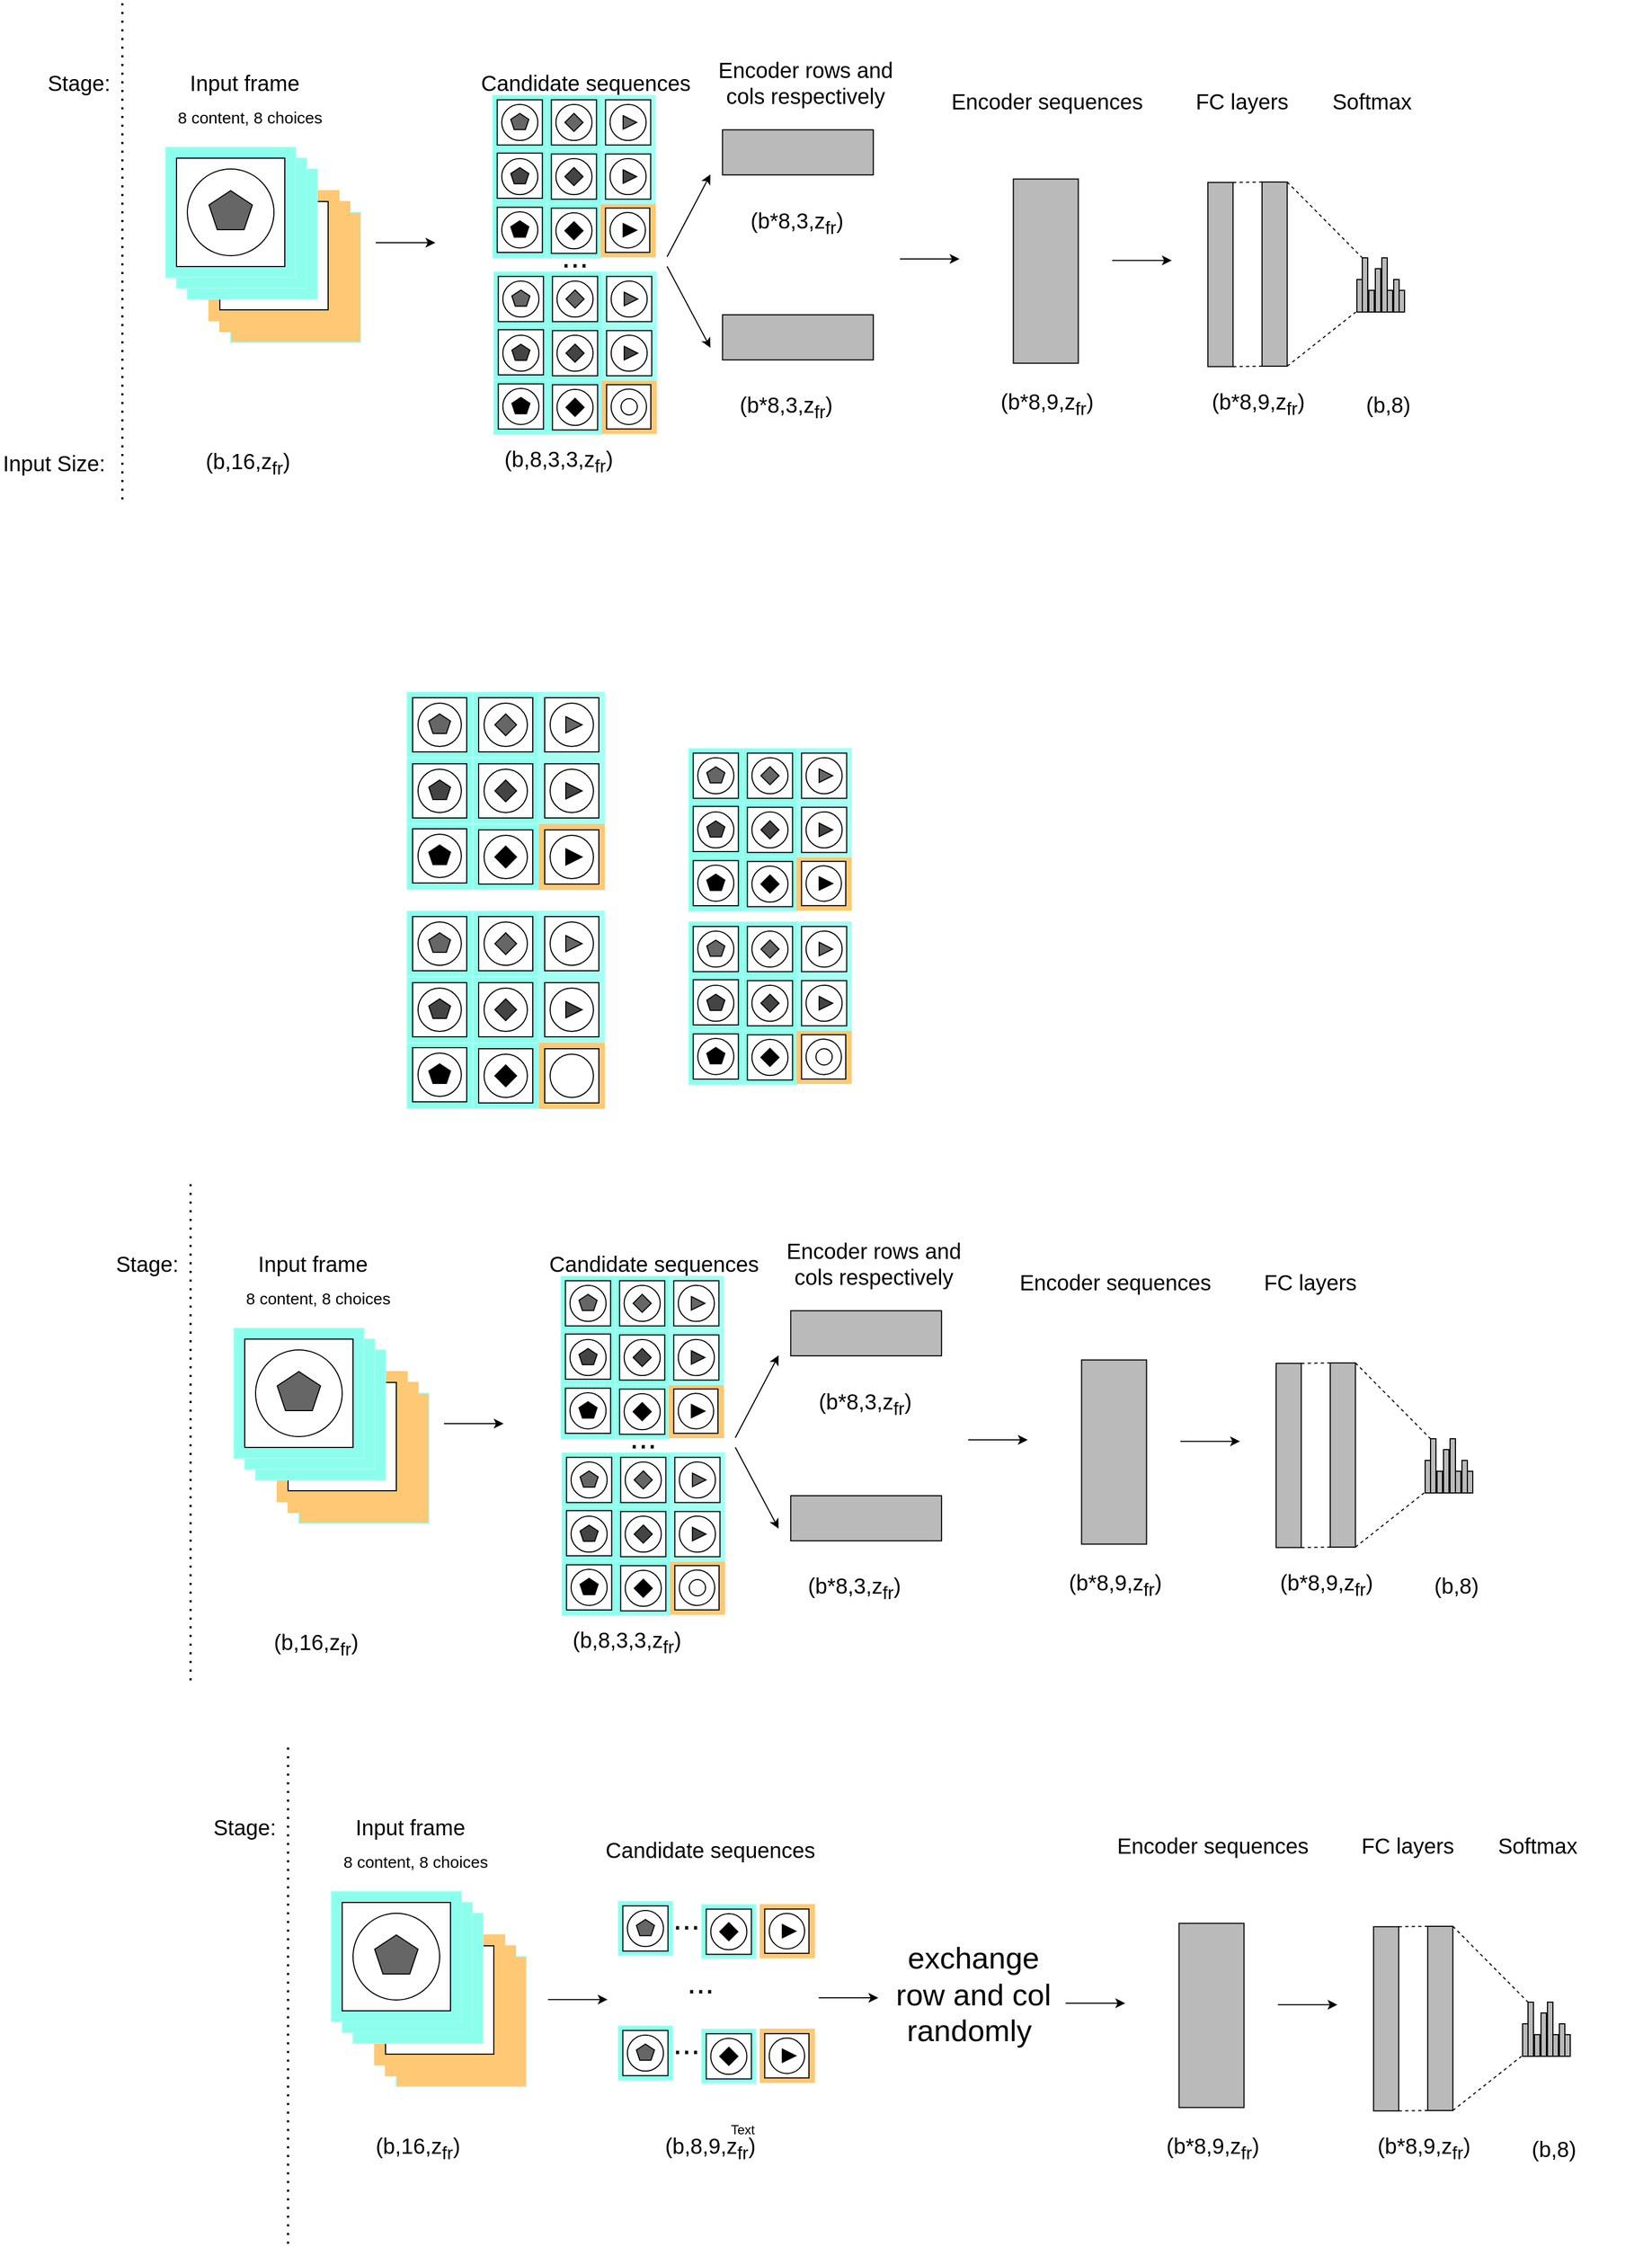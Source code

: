 <mxfile version="16.6.2" type="github">
  <diagram id="eyej5u4W_qLAlVck2tkH" name="Page-1">
    <mxGraphModel dx="1185" dy="644" grid="1" gridSize="10" guides="1" tooltips="1" connect="1" arrows="1" fold="1" page="1" pageScale="1" pageWidth="2339" pageHeight="3300" math="0" shadow="0">
      <root>
        <mxCell id="0" />
        <mxCell id="1" parent="0" />
        <mxCell id="X1Mo2VDanx9A2qj2zD5Y-115" value="" style="group;fillColor=#FFC875;strokeColor=#FFC875;" parent="1" vertex="1" connectable="0">
          <mxGeometry x="237" y="235" width="120" height="120" as="geometry" />
        </mxCell>
        <mxCell id="X1Mo2VDanx9A2qj2zD5Y-116" value="" style="whiteSpace=wrap;html=1;aspect=fixed;fillColor=#FFC875;strokeColor=#A6FFF3;" parent="X1Mo2VDanx9A2qj2zD5Y-115" vertex="1">
          <mxGeometry width="120" height="120" as="geometry" />
        </mxCell>
        <mxCell id="X1Mo2VDanx9A2qj2zD5Y-117" value="" style="whiteSpace=wrap;html=1;aspect=fixed;strokeColor=#000000;fillColor=#FFFFFF;" parent="X1Mo2VDanx9A2qj2zD5Y-115" vertex="1">
          <mxGeometry x="10" y="10" width="100" height="100" as="geometry" />
        </mxCell>
        <mxCell id="X1Mo2VDanx9A2qj2zD5Y-118" value="" style="ellipse;whiteSpace=wrap;html=1;aspect=fixed;strokeColor=#000000;fillColor=#FFFFFF;" parent="X1Mo2VDanx9A2qj2zD5Y-115" vertex="1">
          <mxGeometry x="20" y="20" width="80" height="80" as="geometry" />
        </mxCell>
        <mxCell id="X1Mo2VDanx9A2qj2zD5Y-119" value="" style="whiteSpace=wrap;html=1;shape=mxgraph.basic.pentagon;fillColor=#666666;strokeColor=#000000;" parent="X1Mo2VDanx9A2qj2zD5Y-115" vertex="1">
          <mxGeometry x="40" y="40" width="40" height="36" as="geometry" />
        </mxCell>
        <mxCell id="X1Mo2VDanx9A2qj2zD5Y-120" value="" style="group;fillColor=#A6FFF3;strokeColor=#000000;" parent="1" vertex="1" connectable="0">
          <mxGeometry x="227" y="225" width="120" height="120" as="geometry" />
        </mxCell>
        <mxCell id="X1Mo2VDanx9A2qj2zD5Y-121" value="" style="whiteSpace=wrap;html=1;aspect=fixed;fillColor=#FFC875;strokeColor=#FFC875;" parent="X1Mo2VDanx9A2qj2zD5Y-120" vertex="1">
          <mxGeometry width="120" height="120" as="geometry" />
        </mxCell>
        <mxCell id="X1Mo2VDanx9A2qj2zD5Y-122" value="" style="whiteSpace=wrap;html=1;aspect=fixed;strokeColor=#000000;fillColor=#FFFFFF;" parent="X1Mo2VDanx9A2qj2zD5Y-120" vertex="1">
          <mxGeometry x="10" y="10" width="100" height="100" as="geometry" />
        </mxCell>
        <mxCell id="X1Mo2VDanx9A2qj2zD5Y-123" value="" style="ellipse;whiteSpace=wrap;html=1;aspect=fixed;strokeColor=#000000;fillColor=#FFFFFF;" parent="X1Mo2VDanx9A2qj2zD5Y-120" vertex="1">
          <mxGeometry x="20" y="20" width="80" height="80" as="geometry" />
        </mxCell>
        <mxCell id="X1Mo2VDanx9A2qj2zD5Y-124" value="" style="whiteSpace=wrap;html=1;shape=mxgraph.basic.pentagon;fillColor=#666666;strokeColor=#000000;" parent="X1Mo2VDanx9A2qj2zD5Y-120" vertex="1">
          <mxGeometry x="40" y="40" width="40" height="36" as="geometry" />
        </mxCell>
        <mxCell id="X1Mo2VDanx9A2qj2zD5Y-125" value="" style="group;fillColor=#A6FFF3;strokeColor=#FFC875;" parent="1" vertex="1" connectable="0">
          <mxGeometry x="217" y="215" width="120" height="120" as="geometry" />
        </mxCell>
        <mxCell id="X1Mo2VDanx9A2qj2zD5Y-126" value="" style="whiteSpace=wrap;html=1;aspect=fixed;fillColor=#FFC875;strokeColor=#FFC875;" parent="X1Mo2VDanx9A2qj2zD5Y-125" vertex="1">
          <mxGeometry width="120" height="120" as="geometry" />
        </mxCell>
        <mxCell id="X1Mo2VDanx9A2qj2zD5Y-127" value="" style="whiteSpace=wrap;html=1;aspect=fixed;strokeColor=#000000;fillColor=#FFFFFF;" parent="X1Mo2VDanx9A2qj2zD5Y-125" vertex="1">
          <mxGeometry x="10" y="10" width="100" height="100" as="geometry" />
        </mxCell>
        <mxCell id="X1Mo2VDanx9A2qj2zD5Y-128" value="" style="ellipse;whiteSpace=wrap;html=1;aspect=fixed;strokeColor=#000000;fillColor=#FFFFFF;" parent="X1Mo2VDanx9A2qj2zD5Y-125" vertex="1">
          <mxGeometry x="20" y="20" width="80" height="80" as="geometry" />
        </mxCell>
        <mxCell id="X1Mo2VDanx9A2qj2zD5Y-129" value="" style="whiteSpace=wrap;html=1;shape=mxgraph.basic.pentagon;fillColor=#666666;strokeColor=#000000;" parent="X1Mo2VDanx9A2qj2zD5Y-125" vertex="1">
          <mxGeometry x="40" y="40" width="40" height="36" as="geometry" />
        </mxCell>
        <mxCell id="X1Mo2VDanx9A2qj2zD5Y-130" value="" style="group;fillColor=#A6FFF3;strokeColor=#000000;" parent="X1Mo2VDanx9A2qj2zD5Y-125" vertex="1" connectable="0">
          <mxGeometry x="-20" y="-20" width="120" height="120" as="geometry" />
        </mxCell>
        <mxCell id="X1Mo2VDanx9A2qj2zD5Y-131" value="" style="whiteSpace=wrap;html=1;aspect=fixed;fillColor=#8CFFEC;strokeColor=#A6FFF3;" parent="X1Mo2VDanx9A2qj2zD5Y-130" vertex="1">
          <mxGeometry width="120" height="120" as="geometry" />
        </mxCell>
        <mxCell id="X1Mo2VDanx9A2qj2zD5Y-132" value="" style="whiteSpace=wrap;html=1;aspect=fixed;strokeColor=#000000;fillColor=#FFFFFF;" parent="X1Mo2VDanx9A2qj2zD5Y-130" vertex="1">
          <mxGeometry x="10" y="10" width="100" height="100" as="geometry" />
        </mxCell>
        <mxCell id="X1Mo2VDanx9A2qj2zD5Y-133" value="" style="ellipse;whiteSpace=wrap;html=1;aspect=fixed;strokeColor=#000000;fillColor=#FFFFFF;" parent="X1Mo2VDanx9A2qj2zD5Y-130" vertex="1">
          <mxGeometry x="20" y="20" width="80" height="80" as="geometry" />
        </mxCell>
        <mxCell id="X1Mo2VDanx9A2qj2zD5Y-134" value="" style="whiteSpace=wrap;html=1;shape=mxgraph.basic.pentagon;fillColor=#666666;strokeColor=#000000;" parent="X1Mo2VDanx9A2qj2zD5Y-130" vertex="1">
          <mxGeometry x="40" y="40" width="40" height="36" as="geometry" />
        </mxCell>
        <mxCell id="X1Mo2VDanx9A2qj2zD5Y-135" value="" style="group;fillColor=#A6FFF3;strokeColor=#000000;" parent="X1Mo2VDanx9A2qj2zD5Y-125" vertex="1" connectable="0">
          <mxGeometry x="-30" y="-30" width="120" height="120" as="geometry" />
        </mxCell>
        <mxCell id="X1Mo2VDanx9A2qj2zD5Y-136" value="" style="whiteSpace=wrap;html=1;aspect=fixed;fillColor=#8CFFEC;strokeColor=#A6FFF3;" parent="X1Mo2VDanx9A2qj2zD5Y-135" vertex="1">
          <mxGeometry width="120" height="120" as="geometry" />
        </mxCell>
        <mxCell id="X1Mo2VDanx9A2qj2zD5Y-137" value="" style="whiteSpace=wrap;html=1;aspect=fixed;strokeColor=#000000;fillColor=#FFFFFF;" parent="X1Mo2VDanx9A2qj2zD5Y-135" vertex="1">
          <mxGeometry x="10" y="10" width="100" height="100" as="geometry" />
        </mxCell>
        <mxCell id="X1Mo2VDanx9A2qj2zD5Y-138" value="" style="ellipse;whiteSpace=wrap;html=1;aspect=fixed;strokeColor=#000000;fillColor=#FFFFFF;" parent="X1Mo2VDanx9A2qj2zD5Y-135" vertex="1">
          <mxGeometry x="20" y="20" width="80" height="80" as="geometry" />
        </mxCell>
        <mxCell id="X1Mo2VDanx9A2qj2zD5Y-139" value="" style="whiteSpace=wrap;html=1;shape=mxgraph.basic.pentagon;fillColor=#666666;strokeColor=#000000;" parent="X1Mo2VDanx9A2qj2zD5Y-135" vertex="1">
          <mxGeometry x="40" y="40" width="40" height="36" as="geometry" />
        </mxCell>
        <mxCell id="X1Mo2VDanx9A2qj2zD5Y-140" value="" style="group;fillColor=#A6FFF3;strokeColor=#000000;" parent="X1Mo2VDanx9A2qj2zD5Y-125" vertex="1" connectable="0">
          <mxGeometry x="-40" y="-40" width="120" height="120" as="geometry" />
        </mxCell>
        <mxCell id="X1Mo2VDanx9A2qj2zD5Y-141" value="" style="whiteSpace=wrap;html=1;aspect=fixed;fillColor=#8CFFEC;strokeColor=#A6FFF3;" parent="X1Mo2VDanx9A2qj2zD5Y-140" vertex="1">
          <mxGeometry width="120" height="120" as="geometry" />
        </mxCell>
        <mxCell id="X1Mo2VDanx9A2qj2zD5Y-142" value="" style="whiteSpace=wrap;html=1;aspect=fixed;strokeColor=#000000;fillColor=#FFFFFF;" parent="X1Mo2VDanx9A2qj2zD5Y-140" vertex="1">
          <mxGeometry x="10" y="10" width="100" height="100" as="geometry" />
        </mxCell>
        <mxCell id="X1Mo2VDanx9A2qj2zD5Y-143" value="" style="ellipse;whiteSpace=wrap;html=1;aspect=fixed;strokeColor=#000000;fillColor=#FFFFFF;" parent="X1Mo2VDanx9A2qj2zD5Y-140" vertex="1">
          <mxGeometry x="20" y="20" width="80" height="80" as="geometry" />
        </mxCell>
        <mxCell id="X1Mo2VDanx9A2qj2zD5Y-144" value="" style="whiteSpace=wrap;html=1;shape=mxgraph.basic.pentagon;fillColor=#666666;strokeColor=#000000;" parent="X1Mo2VDanx9A2qj2zD5Y-140" vertex="1">
          <mxGeometry x="40" y="40" width="40" height="36" as="geometry" />
        </mxCell>
        <mxCell id="X1Mo2VDanx9A2qj2zD5Y-145" value="" style="endArrow=none;dashed=1;html=1;dashPattern=1 3;strokeWidth=2;rounded=0;" parent="1" edge="1">
          <mxGeometry width="50" height="50" relative="1" as="geometry">
            <mxPoint x="137" y="500" as="sourcePoint" />
            <mxPoint x="137" y="40" as="targetPoint" />
          </mxGeometry>
        </mxCell>
        <mxCell id="X1Mo2VDanx9A2qj2zD5Y-146" value="&lt;font style=&quot;font-size: 20px&quot;&gt;Stage:&lt;/font&gt;" style="text;html=1;strokeColor=none;fillColor=none;align=center;verticalAlign=middle;whiteSpace=wrap;rounded=0;" parent="1" vertex="1">
          <mxGeometry x="67" y="100" width="60" height="30" as="geometry" />
        </mxCell>
        <mxCell id="X1Mo2VDanx9A2qj2zD5Y-148" value="Input Size:" style="text;html=1;strokeColor=none;fillColor=none;align=center;verticalAlign=middle;whiteSpace=wrap;rounded=0;fontSize=20;" parent="1" vertex="1">
          <mxGeometry x="24" y="451" width="100" height="30" as="geometry" />
        </mxCell>
        <mxCell id="X1Mo2VDanx9A2qj2zD5Y-149" value="&lt;font style=&quot;font-size: 20px&quot;&gt;Input frame&lt;/font&gt;" style="text;html=1;strokeColor=none;fillColor=none;align=center;verticalAlign=middle;whiteSpace=wrap;rounded=0;" parent="1" vertex="1">
          <mxGeometry x="190" y="100" width="120" height="30" as="geometry" />
        </mxCell>
        <mxCell id="X1Mo2VDanx9A2qj2zD5Y-150" value="&lt;font style=&quot;font-size: 15px&quot;&gt;&lt;font style=&quot;font-size: 15px&quot;&gt;8 content, 8 choices&lt;/font&gt;&amp;nbsp;&lt;/font&gt;" style="text;html=1;strokeColor=none;fillColor=none;align=center;verticalAlign=middle;whiteSpace=wrap;rounded=0;fontSize=20;" parent="1" vertex="1">
          <mxGeometry x="177" y="130" width="160" height="30" as="geometry" />
        </mxCell>
        <mxCell id="X1Mo2VDanx9A2qj2zD5Y-151" value="&lt;font style=&quot;font-size: 20px&quot;&gt;(b,16,z&lt;sub&gt;fr&lt;/sub&gt;)&lt;/font&gt;" style="text;html=1;strokeColor=none;fillColor=none;align=center;verticalAlign=middle;whiteSpace=wrap;rounded=0;fontSize=15;" parent="1" vertex="1">
          <mxGeometry x="223" y="452" width="60" height="30" as="geometry" />
        </mxCell>
        <mxCell id="X1Mo2VDanx9A2qj2zD5Y-153" value="" style="endArrow=classic;html=1;rounded=0;fontSize=20;" parent="1" edge="1">
          <mxGeometry width="50" height="50" relative="1" as="geometry">
            <mxPoint x="371" y="263" as="sourcePoint" />
            <mxPoint x="426" y="263" as="targetPoint" />
          </mxGeometry>
        </mxCell>
        <mxCell id="X1Mo2VDanx9A2qj2zD5Y-378" value="&lt;font style=&quot;font-size: 20px&quot;&gt;Candidate sequences&lt;/font&gt;" style="text;html=1;strokeColor=none;fillColor=none;align=center;verticalAlign=middle;whiteSpace=wrap;rounded=0;" parent="1" vertex="1">
          <mxGeometry x="460" y="100" width="210" height="30" as="geometry" />
        </mxCell>
        <mxCell id="X1Mo2VDanx9A2qj2zD5Y-379" value="&lt;font style=&quot;font-size: 20px&quot;&gt;(b,8,9,z&lt;sub&gt;fr&lt;/sub&gt;)&lt;/font&gt;" style="text;html=1;strokeColor=none;fillColor=none;align=center;verticalAlign=middle;whiteSpace=wrap;rounded=0;fontSize=15;" parent="1" vertex="1">
          <mxGeometry x="520" y="387" width="60" height="30" as="geometry" />
        </mxCell>
        <mxCell id="X1Mo2VDanx9A2qj2zD5Y-380" value="" style="endArrow=classic;html=1;rounded=0;fontSize=20;" parent="1" edge="1">
          <mxGeometry width="50" height="50" relative="1" as="geometry">
            <mxPoint x="855" y="278" as="sourcePoint" />
            <mxPoint x="910" y="278" as="targetPoint" />
          </mxGeometry>
        </mxCell>
        <mxCell id="X1Mo2VDanx9A2qj2zD5Y-381" value="" style="rounded=0;whiteSpace=wrap;html=1;fontSize=30;strokeColor=#000000;fillColor=#BABABA;rotation=90;" parent="1" vertex="1">
          <mxGeometry x="904.75" y="259.25" width="170" height="60" as="geometry" />
        </mxCell>
        <mxCell id="X1Mo2VDanx9A2qj2zD5Y-382" value="&lt;font style=&quot;font-size: 20px&quot;&gt;Encoder sequences&lt;/font&gt;" style="text;html=1;strokeColor=none;fillColor=none;align=center;verticalAlign=middle;whiteSpace=wrap;rounded=0;" parent="1" vertex="1">
          <mxGeometry x="886" y="117" width="210" height="30" as="geometry" />
        </mxCell>
        <mxCell id="X1Mo2VDanx9A2qj2zD5Y-383" value="&lt;font style=&quot;font-size: 20px&quot;&gt;(b*8,9,z&lt;sub&gt;fr&lt;/sub&gt;)&lt;/font&gt;" style="text;html=1;strokeColor=none;fillColor=none;align=center;verticalAlign=middle;whiteSpace=wrap;rounded=0;fontSize=15;" parent="1" vertex="1">
          <mxGeometry x="961" y="397" width="60" height="30" as="geometry" />
        </mxCell>
        <mxCell id="X1Mo2VDanx9A2qj2zD5Y-388" value="" style="endArrow=classic;html=1;rounded=0;fontSize=20;" parent="1" edge="1">
          <mxGeometry width="50" height="50" relative="1" as="geometry">
            <mxPoint x="1051" y="279.38" as="sourcePoint" />
            <mxPoint x="1106" y="279.38" as="targetPoint" />
            <Array as="points">
              <mxPoint x="1062" y="279.38" />
            </Array>
          </mxGeometry>
        </mxCell>
        <mxCell id="X1Mo2VDanx9A2qj2zD5Y-389" value="" style="rounded=0;whiteSpace=wrap;html=1;fontSize=30;strokeColor=#000000;fillColor=#BABABA;rotation=90;" parent="1" vertex="1">
          <mxGeometry x="1066" y="280.75" width="170" height="23.25" as="geometry" />
        </mxCell>
        <mxCell id="X1Mo2VDanx9A2qj2zD5Y-390" value="&lt;font style=&quot;font-size: 20px&quot;&gt;FC layers&lt;/font&gt;" style="text;html=1;strokeColor=none;fillColor=none;align=center;verticalAlign=middle;whiteSpace=wrap;rounded=0;" parent="1" vertex="1">
          <mxGeometry x="1066" y="117" width="210" height="30" as="geometry" />
        </mxCell>
        <mxCell id="X1Mo2VDanx9A2qj2zD5Y-391" value="&lt;font style=&quot;font-size: 20px&quot;&gt;(b*8,9,z&lt;sub&gt;fr&lt;/sub&gt;)&lt;/font&gt;" style="text;html=1;strokeColor=none;fillColor=none;align=center;verticalAlign=middle;whiteSpace=wrap;rounded=0;fontSize=15;" parent="1" vertex="1">
          <mxGeometry x="1156" y="397" width="60" height="30" as="geometry" />
        </mxCell>
        <mxCell id="X1Mo2VDanx9A2qj2zD5Y-393" value="" style="rounded=0;whiteSpace=wrap;html=1;fontSize=30;strokeColor=#000000;fillColor=#BABABA;rotation=90;" parent="1" vertex="1">
          <mxGeometry x="1116.005" y="280.375" width="170" height="23.25" as="geometry" />
        </mxCell>
        <mxCell id="X1Mo2VDanx9A2qj2zD5Y-396" value="" style="endArrow=none;dashed=1;html=1;rounded=0;fontSize=30;entryX=0;entryY=1;entryDx=0;entryDy=0;exitX=0;exitY=0;exitDx=0;exitDy=0;" parent="1" source="X1Mo2VDanx9A2qj2zD5Y-389" target="X1Mo2VDanx9A2qj2zD5Y-393" edge="1">
          <mxGeometry width="50" height="50" relative="1" as="geometry">
            <mxPoint x="956" y="277" as="sourcePoint" />
            <mxPoint x="1006" y="227" as="targetPoint" />
          </mxGeometry>
        </mxCell>
        <mxCell id="X1Mo2VDanx9A2qj2zD5Y-397" value="" style="endArrow=none;dashed=1;html=1;rounded=0;fontSize=30;entryX=1;entryY=1;entryDx=0;entryDy=0;exitX=1;exitY=0;exitDx=0;exitDy=0;" parent="1" source="X1Mo2VDanx9A2qj2zD5Y-389" target="X1Mo2VDanx9A2qj2zD5Y-393" edge="1">
          <mxGeometry width="50" height="50" relative="1" as="geometry">
            <mxPoint x="956" y="277" as="sourcePoint" />
            <mxPoint x="1006" y="227" as="targetPoint" />
          </mxGeometry>
        </mxCell>
        <mxCell id="X1Mo2VDanx9A2qj2zD5Y-427" value="" style="rounded=0;whiteSpace=wrap;html=1;fontSize=30;strokeColor=#000000;fillColor=#BABABA;rotation=90;" parent="1" vertex="1">
          <mxGeometry x="1259.5" y="299.5" width="50" height="5" as="geometry" />
        </mxCell>
        <mxCell id="X1Mo2VDanx9A2qj2zD5Y-428" value="" style="rounded=0;whiteSpace=wrap;html=1;fontSize=30;strokeColor=#000000;fillColor=#BABABA;rotation=90;" parent="1" vertex="1">
          <mxGeometry x="1264.5" y="309.5" width="30" height="5" as="geometry" />
        </mxCell>
        <mxCell id="X1Mo2VDanx9A2qj2zD5Y-429" value="" style="rounded=0;whiteSpace=wrap;html=1;fontSize=30;strokeColor=#000000;fillColor=#BABABA;rotation=90;" parent="1" vertex="1">
          <mxGeometry x="1280.5" y="314.5" width="20" height="5" as="geometry" />
        </mxCell>
        <mxCell id="X1Mo2VDanx9A2qj2zD5Y-430" value="" style="rounded=0;whiteSpace=wrap;html=1;fontSize=30;strokeColor=#000000;fillColor=#BABABA;rotation=90;" parent="1" vertex="1">
          <mxGeometry x="1276.5" y="304.5" width="40" height="5" as="geometry" />
        </mxCell>
        <mxCell id="X1Mo2VDanx9A2qj2zD5Y-431" value="" style="rounded=0;whiteSpace=wrap;html=1;fontSize=30;strokeColor=#000000;fillColor=#BABABA;rotation=90;" parent="1" vertex="1">
          <mxGeometry x="1277.5" y="299.5" width="50" height="5" as="geometry" />
        </mxCell>
        <mxCell id="X1Mo2VDanx9A2qj2zD5Y-432" value="" style="rounded=0;whiteSpace=wrap;html=1;fontSize=30;strokeColor=#000000;fillColor=#BABABA;rotation=90;" parent="1" vertex="1">
          <mxGeometry x="1297.5" y="314.5" width="20" height="5" as="geometry" />
        </mxCell>
        <mxCell id="X1Mo2VDanx9A2qj2zD5Y-433" value="" style="rounded=0;whiteSpace=wrap;html=1;fontSize=30;strokeColor=#000000;fillColor=#BABABA;rotation=90;" parent="1" vertex="1">
          <mxGeometry x="1298.5" y="309.5" width="30" height="5" as="geometry" />
        </mxCell>
        <mxCell id="X1Mo2VDanx9A2qj2zD5Y-434" value="" style="rounded=0;whiteSpace=wrap;html=1;fontSize=30;strokeColor=#000000;fillColor=#BABABA;rotation=90;" parent="1" vertex="1">
          <mxGeometry x="1308.5" y="314.5" width="20" height="5" as="geometry" />
        </mxCell>
        <mxCell id="X1Mo2VDanx9A2qj2zD5Y-436" value="" style="endArrow=none;dashed=1;html=1;rounded=0;fontSize=30;exitX=1;exitY=0;exitDx=0;exitDy=0;" parent="1" source="X1Mo2VDanx9A2qj2zD5Y-393" edge="1">
          <mxGeometry width="50" height="50" relative="1" as="geometry">
            <mxPoint x="1306" y="397" as="sourcePoint" />
            <mxPoint x="1276" y="327" as="targetPoint" />
          </mxGeometry>
        </mxCell>
        <mxCell id="X1Mo2VDanx9A2qj2zD5Y-437" value="" style="endArrow=none;dashed=1;html=1;rounded=0;fontSize=30;exitX=0;exitY=0;exitDx=0;exitDy=0;entryX=0;entryY=1;entryDx=0;entryDy=0;" parent="1" source="X1Mo2VDanx9A2qj2zD5Y-393" target="X1Mo2VDanx9A2qj2zD5Y-427" edge="1">
          <mxGeometry width="50" height="50" relative="1" as="geometry">
            <mxPoint x="1306" y="397" as="sourcePoint" />
            <mxPoint x="1276" y="277" as="targetPoint" />
          </mxGeometry>
        </mxCell>
        <mxCell id="X1Mo2VDanx9A2qj2zD5Y-438" value="&lt;font style=&quot;font-size: 20px&quot;&gt;Softmax&lt;/font&gt;" style="text;html=1;strokeColor=none;fillColor=none;align=center;verticalAlign=middle;whiteSpace=wrap;rounded=0;" parent="1" vertex="1">
          <mxGeometry x="1185.5" y="117" width="210" height="30" as="geometry" />
        </mxCell>
        <mxCell id="X1Mo2VDanx9A2qj2zD5Y-439" value="&lt;font style=&quot;font-size: 20px&quot;&gt;(b,8)&lt;/font&gt;" style="text;html=1;strokeColor=none;fillColor=none;align=center;verticalAlign=middle;whiteSpace=wrap;rounded=0;fontSize=15;" parent="1" vertex="1">
          <mxGeometry x="1276" y="397" width="60" height="30" as="geometry" />
        </mxCell>
        <mxCell id="X1Mo2VDanx9A2qj2zD5Y-665" value="" style="group;fillColor=#A6FFF3;strokeColor=#000000;" parent="1" vertex="1" connectable="0">
          <mxGeometry x="400" y="800" width="60" height="60" as="geometry" />
        </mxCell>
        <mxCell id="X1Mo2VDanx9A2qj2zD5Y-666" value="" style="whiteSpace=wrap;html=1;aspect=fixed;fillColor=#8CFFEC;strokeColor=#A6FFF3;" parent="X1Mo2VDanx9A2qj2zD5Y-665" vertex="1">
          <mxGeometry width="60" height="60" as="geometry" />
        </mxCell>
        <mxCell id="X1Mo2VDanx9A2qj2zD5Y-667" value="" style="whiteSpace=wrap;html=1;aspect=fixed;strokeColor=#000000;fillColor=#FFFFFF;" parent="X1Mo2VDanx9A2qj2zD5Y-665" vertex="1">
          <mxGeometry x="5" y="4" width="50" height="50" as="geometry" />
        </mxCell>
        <mxCell id="X1Mo2VDanx9A2qj2zD5Y-668" value="" style="ellipse;whiteSpace=wrap;html=1;aspect=fixed;strokeColor=#000000;fillColor=#FFFFFF;" parent="X1Mo2VDanx9A2qj2zD5Y-665" vertex="1">
          <mxGeometry x="10" y="9" width="40" height="40" as="geometry" />
        </mxCell>
        <mxCell id="X1Mo2VDanx9A2qj2zD5Y-669" value="" style="whiteSpace=wrap;html=1;shape=mxgraph.basic.pentagon;fillColor=#000000;strokeColor=#000000;" parent="X1Mo2VDanx9A2qj2zD5Y-665" vertex="1">
          <mxGeometry x="20" y="19" width="20" height="18" as="geometry" />
        </mxCell>
        <mxCell id="X1Mo2VDanx9A2qj2zD5Y-671" value="" style="group;fillColor=#A6FFF3;strokeColor=#000000;" parent="1" vertex="1" connectable="0">
          <mxGeometry x="461" y="800" width="60" height="60" as="geometry" />
        </mxCell>
        <mxCell id="X1Mo2VDanx9A2qj2zD5Y-672" value="" style="whiteSpace=wrap;html=1;aspect=fixed;fillColor=#8CFFEC;strokeColor=#A6FFF3;" parent="X1Mo2VDanx9A2qj2zD5Y-671" vertex="1">
          <mxGeometry width="60" height="60" as="geometry" />
        </mxCell>
        <mxCell id="X1Mo2VDanx9A2qj2zD5Y-673" value="" style="whiteSpace=wrap;html=1;aspect=fixed;strokeColor=#000000;fillColor=#FFFFFF;" parent="X1Mo2VDanx9A2qj2zD5Y-671" vertex="1">
          <mxGeometry x="5" y="5" width="50" height="50" as="geometry" />
        </mxCell>
        <mxCell id="X1Mo2VDanx9A2qj2zD5Y-674" value="" style="ellipse;whiteSpace=wrap;html=1;aspect=fixed;strokeColor=#000000;fillColor=#FFFFFF;" parent="X1Mo2VDanx9A2qj2zD5Y-671" vertex="1">
          <mxGeometry x="10" y="10" width="40" height="40" as="geometry" />
        </mxCell>
        <mxCell id="X1Mo2VDanx9A2qj2zD5Y-675" value="" style="rhombus;whiteSpace=wrap;html=1;fontSize=20;strokeColor=#000000;fillColor=#000000;" parent="X1Mo2VDanx9A2qj2zD5Y-671" vertex="1">
          <mxGeometry x="20" y="20" width="20" height="20" as="geometry" />
        </mxCell>
        <mxCell id="X1Mo2VDanx9A2qj2zD5Y-676" value="" style="group;fillColor=#A6FFF3;strokeColor=#000000;" parent="1" vertex="1" connectable="0">
          <mxGeometry x="522" y="800" width="60" height="60" as="geometry" />
        </mxCell>
        <mxCell id="X1Mo2VDanx9A2qj2zD5Y-677" value="" style="whiteSpace=wrap;html=1;aspect=fixed;fillColor=#FFC875;strokeColor=#FFC875;" parent="X1Mo2VDanx9A2qj2zD5Y-676" vertex="1">
          <mxGeometry width="60" height="60" as="geometry" />
        </mxCell>
        <mxCell id="X1Mo2VDanx9A2qj2zD5Y-678" value="" style="whiteSpace=wrap;html=1;aspect=fixed;strokeColor=#000000;fillColor=#FFFFFF;" parent="X1Mo2VDanx9A2qj2zD5Y-676" vertex="1">
          <mxGeometry x="5" y="5" width="50" height="50" as="geometry" />
        </mxCell>
        <mxCell id="X1Mo2VDanx9A2qj2zD5Y-679" value="" style="ellipse;whiteSpace=wrap;html=1;aspect=fixed;strokeColor=#000000;fillColor=#FFFFFF;" parent="X1Mo2VDanx9A2qj2zD5Y-676" vertex="1">
          <mxGeometry x="10" y="10" width="40" height="40" as="geometry" />
        </mxCell>
        <mxCell id="X1Mo2VDanx9A2qj2zD5Y-680" value="" style="triangle;whiteSpace=wrap;html=1;fontSize=30;strokeColor=#000000;fillColor=#000000;" parent="X1Mo2VDanx9A2qj2zD5Y-676" vertex="1">
          <mxGeometry x="24.5" y="22.5" width="15" height="15" as="geometry" />
        </mxCell>
        <mxCell id="X1Mo2VDanx9A2qj2zD5Y-696" value="" style="group;fillColor=#A6FFF3;strokeColor=#000000;" parent="1" vertex="1" connectable="0">
          <mxGeometry x="400" y="739" width="60" height="60" as="geometry" />
        </mxCell>
        <mxCell id="X1Mo2VDanx9A2qj2zD5Y-697" value="" style="whiteSpace=wrap;html=1;aspect=fixed;fillColor=#8CFFEC;strokeColor=#A6FFF3;" parent="X1Mo2VDanx9A2qj2zD5Y-696" vertex="1">
          <mxGeometry width="60" height="60" as="geometry" />
        </mxCell>
        <mxCell id="X1Mo2VDanx9A2qj2zD5Y-698" value="" style="whiteSpace=wrap;html=1;aspect=fixed;strokeColor=#000000;fillColor=#FFFFFF;" parent="X1Mo2VDanx9A2qj2zD5Y-696" vertex="1">
          <mxGeometry x="5" y="5" width="50" height="50" as="geometry" />
        </mxCell>
        <mxCell id="X1Mo2VDanx9A2qj2zD5Y-699" value="" style="ellipse;whiteSpace=wrap;html=1;aspect=fixed;strokeColor=#000000;fillColor=#FFFFFF;" parent="X1Mo2VDanx9A2qj2zD5Y-696" vertex="1">
          <mxGeometry x="10" y="10" width="40" height="40" as="geometry" />
        </mxCell>
        <mxCell id="X1Mo2VDanx9A2qj2zD5Y-700" value="" style="whiteSpace=wrap;html=1;shape=mxgraph.basic.pentagon;fillColor=#444444;strokeColor=#000000;" parent="X1Mo2VDanx9A2qj2zD5Y-696" vertex="1">
          <mxGeometry x="20" y="20" width="20" height="18" as="geometry" />
        </mxCell>
        <mxCell id="X1Mo2VDanx9A2qj2zD5Y-701" value="" style="group;fillColor=#A6FFF3;strokeColor=#000000;" parent="1" vertex="1" connectable="0">
          <mxGeometry x="461" y="739" width="60" height="60" as="geometry" />
        </mxCell>
        <mxCell id="X1Mo2VDanx9A2qj2zD5Y-702" value="" style="whiteSpace=wrap;html=1;aspect=fixed;fillColor=#8CFFEC;strokeColor=#A6FFF3;" parent="X1Mo2VDanx9A2qj2zD5Y-701" vertex="1">
          <mxGeometry width="60" height="60" as="geometry" />
        </mxCell>
        <mxCell id="X1Mo2VDanx9A2qj2zD5Y-703" value="" style="whiteSpace=wrap;html=1;aspect=fixed;strokeColor=#000000;fillColor=#FFFFFF;" parent="X1Mo2VDanx9A2qj2zD5Y-701" vertex="1">
          <mxGeometry x="5" y="5" width="50" height="50" as="geometry" />
        </mxCell>
        <mxCell id="X1Mo2VDanx9A2qj2zD5Y-704" value="" style="ellipse;whiteSpace=wrap;html=1;aspect=fixed;strokeColor=#000000;fillColor=#FFFFFF;" parent="X1Mo2VDanx9A2qj2zD5Y-701" vertex="1">
          <mxGeometry x="10" y="10" width="40" height="40" as="geometry" />
        </mxCell>
        <mxCell id="X1Mo2VDanx9A2qj2zD5Y-705" value="" style="rhombus;whiteSpace=wrap;html=1;fontSize=20;strokeColor=#000000;fillColor=#444444;" parent="X1Mo2VDanx9A2qj2zD5Y-701" vertex="1">
          <mxGeometry x="20" y="20" width="20" height="20" as="geometry" />
        </mxCell>
        <mxCell id="X1Mo2VDanx9A2qj2zD5Y-706" value="" style="group;fillColor=#A6FFF3;strokeColor=#000000;" parent="1" vertex="1" connectable="0">
          <mxGeometry x="522" y="739" width="60" height="60" as="geometry" />
        </mxCell>
        <mxCell id="X1Mo2VDanx9A2qj2zD5Y-707" value="" style="whiteSpace=wrap;html=1;aspect=fixed;fillColor=#A6FFF3;strokeColor=#A6FFF3;" parent="X1Mo2VDanx9A2qj2zD5Y-706" vertex="1">
          <mxGeometry width="60" height="60" as="geometry" />
        </mxCell>
        <mxCell id="X1Mo2VDanx9A2qj2zD5Y-708" value="" style="whiteSpace=wrap;html=1;aspect=fixed;strokeColor=#000000;fillColor=#FFFFFF;" parent="X1Mo2VDanx9A2qj2zD5Y-706" vertex="1">
          <mxGeometry x="5" y="5" width="50" height="50" as="geometry" />
        </mxCell>
        <mxCell id="X1Mo2VDanx9A2qj2zD5Y-709" value="" style="ellipse;whiteSpace=wrap;html=1;aspect=fixed;strokeColor=#000000;fillColor=#FFFFFF;" parent="X1Mo2VDanx9A2qj2zD5Y-706" vertex="1">
          <mxGeometry x="10" y="10" width="40" height="40" as="geometry" />
        </mxCell>
        <mxCell id="X1Mo2VDanx9A2qj2zD5Y-710" value="" style="triangle;whiteSpace=wrap;html=1;fontSize=30;strokeColor=#000000;fillColor=#444444;" parent="X1Mo2VDanx9A2qj2zD5Y-706" vertex="1">
          <mxGeometry x="24.5" y="22.5" width="15" height="15" as="geometry" />
        </mxCell>
        <mxCell id="X1Mo2VDanx9A2qj2zD5Y-720" value="" style="group;fillColor=#A6FFF3;strokeColor=#000000;" parent="1" vertex="1" connectable="0">
          <mxGeometry x="400" y="678" width="60" height="60" as="geometry" />
        </mxCell>
        <mxCell id="X1Mo2VDanx9A2qj2zD5Y-721" value="" style="whiteSpace=wrap;html=1;aspect=fixed;fillColor=#8CFFEC;strokeColor=#A6FFF3;" parent="X1Mo2VDanx9A2qj2zD5Y-720" vertex="1">
          <mxGeometry width="60" height="60" as="geometry" />
        </mxCell>
        <mxCell id="X1Mo2VDanx9A2qj2zD5Y-722" value="" style="whiteSpace=wrap;html=1;aspect=fixed;strokeColor=#000000;fillColor=#FFFFFF;" parent="X1Mo2VDanx9A2qj2zD5Y-720" vertex="1">
          <mxGeometry x="5" y="5" width="50" height="50" as="geometry" />
        </mxCell>
        <mxCell id="X1Mo2VDanx9A2qj2zD5Y-723" value="" style="ellipse;whiteSpace=wrap;html=1;aspect=fixed;strokeColor=#000000;fillColor=#FFFFFF;" parent="X1Mo2VDanx9A2qj2zD5Y-720" vertex="1">
          <mxGeometry x="10" y="10" width="40" height="40" as="geometry" />
        </mxCell>
        <mxCell id="X1Mo2VDanx9A2qj2zD5Y-724" value="" style="whiteSpace=wrap;html=1;shape=mxgraph.basic.pentagon;fillColor=#666666;strokeColor=#000000;" parent="X1Mo2VDanx9A2qj2zD5Y-720" vertex="1">
          <mxGeometry x="20" y="20" width="20" height="18" as="geometry" />
        </mxCell>
        <mxCell id="X1Mo2VDanx9A2qj2zD5Y-725" value="" style="group;fillColor=#A6FFF3;strokeColor=#000000;" parent="1" vertex="1" connectable="0">
          <mxGeometry x="461" y="678" width="60" height="60" as="geometry" />
        </mxCell>
        <mxCell id="X1Mo2VDanx9A2qj2zD5Y-726" value="" style="whiteSpace=wrap;html=1;aspect=fixed;fillColor=#8CFFEC;strokeColor=#A6FFF3;" parent="X1Mo2VDanx9A2qj2zD5Y-725" vertex="1">
          <mxGeometry width="60" height="60" as="geometry" />
        </mxCell>
        <mxCell id="X1Mo2VDanx9A2qj2zD5Y-727" value="" style="whiteSpace=wrap;html=1;aspect=fixed;strokeColor=#000000;fillColor=#FFFFFF;" parent="X1Mo2VDanx9A2qj2zD5Y-725" vertex="1">
          <mxGeometry x="5" y="5" width="50" height="50" as="geometry" />
        </mxCell>
        <mxCell id="X1Mo2VDanx9A2qj2zD5Y-728" value="" style="ellipse;whiteSpace=wrap;html=1;aspect=fixed;strokeColor=#000000;fillColor=#FFFFFF;" parent="X1Mo2VDanx9A2qj2zD5Y-725" vertex="1">
          <mxGeometry x="10" y="10" width="40" height="40" as="geometry" />
        </mxCell>
        <mxCell id="X1Mo2VDanx9A2qj2zD5Y-729" value="" style="rhombus;whiteSpace=wrap;html=1;fontSize=20;strokeColor=#000000;fillColor=#666666;" parent="X1Mo2VDanx9A2qj2zD5Y-725" vertex="1">
          <mxGeometry x="20" y="20" width="20" height="20" as="geometry" />
        </mxCell>
        <mxCell id="X1Mo2VDanx9A2qj2zD5Y-730" value="" style="group;fillColor=#A6FFF3;strokeColor=#000000;" parent="1" vertex="1" connectable="0">
          <mxGeometry x="522" y="678" width="60" height="60" as="geometry" />
        </mxCell>
        <mxCell id="X1Mo2VDanx9A2qj2zD5Y-731" value="" style="whiteSpace=wrap;html=1;aspect=fixed;fillColor=#A6FFF3;strokeColor=#A6FFF3;" parent="X1Mo2VDanx9A2qj2zD5Y-730" vertex="1">
          <mxGeometry width="60" height="60" as="geometry" />
        </mxCell>
        <mxCell id="X1Mo2VDanx9A2qj2zD5Y-732" value="" style="whiteSpace=wrap;html=1;aspect=fixed;strokeColor=#000000;fillColor=#FFFFFF;" parent="X1Mo2VDanx9A2qj2zD5Y-730" vertex="1">
          <mxGeometry x="5" y="5" width="50" height="50" as="geometry" />
        </mxCell>
        <mxCell id="X1Mo2VDanx9A2qj2zD5Y-733" value="" style="ellipse;whiteSpace=wrap;html=1;aspect=fixed;strokeColor=#000000;fillColor=#FFFFFF;" parent="X1Mo2VDanx9A2qj2zD5Y-730" vertex="1">
          <mxGeometry x="10" y="10" width="40" height="40" as="geometry" />
        </mxCell>
        <mxCell id="X1Mo2VDanx9A2qj2zD5Y-734" value="" style="triangle;whiteSpace=wrap;html=1;fontSize=30;strokeColor=#000000;fillColor=#666666;" parent="X1Mo2VDanx9A2qj2zD5Y-730" vertex="1">
          <mxGeometry x="24.5" y="22.5" width="15" height="15" as="geometry" />
        </mxCell>
        <mxCell id="X1Mo2VDanx9A2qj2zD5Y-735" value="" style="group;fillColor=#A6FFF3;strokeColor=#000000;" parent="1" vertex="1" connectable="0">
          <mxGeometry x="400" y="1002" width="60" height="60" as="geometry" />
        </mxCell>
        <mxCell id="X1Mo2VDanx9A2qj2zD5Y-736" value="" style="whiteSpace=wrap;html=1;aspect=fixed;fillColor=#8CFFEC;strokeColor=#A6FFF3;" parent="X1Mo2VDanx9A2qj2zD5Y-735" vertex="1">
          <mxGeometry width="60" height="60" as="geometry" />
        </mxCell>
        <mxCell id="X1Mo2VDanx9A2qj2zD5Y-737" value="" style="whiteSpace=wrap;html=1;aspect=fixed;strokeColor=#000000;fillColor=#FFFFFF;" parent="X1Mo2VDanx9A2qj2zD5Y-735" vertex="1">
          <mxGeometry x="5" y="4" width="50" height="50" as="geometry" />
        </mxCell>
        <mxCell id="X1Mo2VDanx9A2qj2zD5Y-738" value="" style="ellipse;whiteSpace=wrap;html=1;aspect=fixed;strokeColor=#000000;fillColor=#FFFFFF;" parent="X1Mo2VDanx9A2qj2zD5Y-735" vertex="1">
          <mxGeometry x="10" y="9" width="40" height="40" as="geometry" />
        </mxCell>
        <mxCell id="X1Mo2VDanx9A2qj2zD5Y-739" value="" style="whiteSpace=wrap;html=1;shape=mxgraph.basic.pentagon;fillColor=#000000;strokeColor=#000000;" parent="X1Mo2VDanx9A2qj2zD5Y-735" vertex="1">
          <mxGeometry x="20" y="19" width="20" height="18" as="geometry" />
        </mxCell>
        <mxCell id="X1Mo2VDanx9A2qj2zD5Y-740" value="" style="group;fillColor=#A6FFF3;strokeColor=#000000;" parent="1" vertex="1" connectable="0">
          <mxGeometry x="461" y="1002" width="60" height="60" as="geometry" />
        </mxCell>
        <mxCell id="X1Mo2VDanx9A2qj2zD5Y-741" value="" style="whiteSpace=wrap;html=1;aspect=fixed;fillColor=#8CFFEC;strokeColor=#A6FFF3;" parent="X1Mo2VDanx9A2qj2zD5Y-740" vertex="1">
          <mxGeometry width="60" height="60" as="geometry" />
        </mxCell>
        <mxCell id="X1Mo2VDanx9A2qj2zD5Y-742" value="" style="whiteSpace=wrap;html=1;aspect=fixed;strokeColor=#000000;fillColor=#FFFFFF;" parent="X1Mo2VDanx9A2qj2zD5Y-740" vertex="1">
          <mxGeometry x="5" y="5" width="50" height="50" as="geometry" />
        </mxCell>
        <mxCell id="X1Mo2VDanx9A2qj2zD5Y-743" value="" style="ellipse;whiteSpace=wrap;html=1;aspect=fixed;strokeColor=#000000;fillColor=#FFFFFF;" parent="X1Mo2VDanx9A2qj2zD5Y-740" vertex="1">
          <mxGeometry x="10" y="10" width="40" height="40" as="geometry" />
        </mxCell>
        <mxCell id="X1Mo2VDanx9A2qj2zD5Y-744" value="" style="rhombus;whiteSpace=wrap;html=1;fontSize=20;strokeColor=#000000;fillColor=#000000;" parent="X1Mo2VDanx9A2qj2zD5Y-740" vertex="1">
          <mxGeometry x="20" y="20" width="20" height="20" as="geometry" />
        </mxCell>
        <mxCell id="X1Mo2VDanx9A2qj2zD5Y-750" value="" style="group;fillColor=#A6FFF3;strokeColor=#000000;" parent="1" vertex="1" connectable="0">
          <mxGeometry x="400" y="941" width="60" height="60" as="geometry" />
        </mxCell>
        <mxCell id="X1Mo2VDanx9A2qj2zD5Y-751" value="" style="whiteSpace=wrap;html=1;aspect=fixed;fillColor=#8CFFEC;strokeColor=#A6FFF3;" parent="X1Mo2VDanx9A2qj2zD5Y-750" vertex="1">
          <mxGeometry width="60" height="60" as="geometry" />
        </mxCell>
        <mxCell id="X1Mo2VDanx9A2qj2zD5Y-752" value="" style="whiteSpace=wrap;html=1;aspect=fixed;strokeColor=#000000;fillColor=#FFFFFF;" parent="X1Mo2VDanx9A2qj2zD5Y-750" vertex="1">
          <mxGeometry x="5" y="5" width="50" height="50" as="geometry" />
        </mxCell>
        <mxCell id="X1Mo2VDanx9A2qj2zD5Y-753" value="" style="ellipse;whiteSpace=wrap;html=1;aspect=fixed;strokeColor=#000000;fillColor=#FFFFFF;" parent="X1Mo2VDanx9A2qj2zD5Y-750" vertex="1">
          <mxGeometry x="10" y="10" width="40" height="40" as="geometry" />
        </mxCell>
        <mxCell id="X1Mo2VDanx9A2qj2zD5Y-754" value="" style="whiteSpace=wrap;html=1;shape=mxgraph.basic.pentagon;fillColor=#444444;strokeColor=#000000;" parent="X1Mo2VDanx9A2qj2zD5Y-750" vertex="1">
          <mxGeometry x="20" y="20" width="20" height="18" as="geometry" />
        </mxCell>
        <mxCell id="X1Mo2VDanx9A2qj2zD5Y-755" value="" style="group;fillColor=#A6FFF3;strokeColor=#000000;" parent="1" vertex="1" connectable="0">
          <mxGeometry x="461" y="941" width="60" height="60" as="geometry" />
        </mxCell>
        <mxCell id="X1Mo2VDanx9A2qj2zD5Y-756" value="" style="whiteSpace=wrap;html=1;aspect=fixed;fillColor=#8CFFEC;strokeColor=#A6FFF3;" parent="X1Mo2VDanx9A2qj2zD5Y-755" vertex="1">
          <mxGeometry width="60" height="60" as="geometry" />
        </mxCell>
        <mxCell id="X1Mo2VDanx9A2qj2zD5Y-757" value="" style="whiteSpace=wrap;html=1;aspect=fixed;strokeColor=#000000;fillColor=#FFFFFF;" parent="X1Mo2VDanx9A2qj2zD5Y-755" vertex="1">
          <mxGeometry x="5" y="5" width="50" height="50" as="geometry" />
        </mxCell>
        <mxCell id="X1Mo2VDanx9A2qj2zD5Y-758" value="" style="ellipse;whiteSpace=wrap;html=1;aspect=fixed;strokeColor=#000000;fillColor=#FFFFFF;" parent="X1Mo2VDanx9A2qj2zD5Y-755" vertex="1">
          <mxGeometry x="10" y="10" width="40" height="40" as="geometry" />
        </mxCell>
        <mxCell id="X1Mo2VDanx9A2qj2zD5Y-759" value="" style="rhombus;whiteSpace=wrap;html=1;fontSize=20;strokeColor=#000000;fillColor=#444444;" parent="X1Mo2VDanx9A2qj2zD5Y-755" vertex="1">
          <mxGeometry x="20" y="20" width="20" height="20" as="geometry" />
        </mxCell>
        <mxCell id="X1Mo2VDanx9A2qj2zD5Y-760" value="" style="group;fillColor=#A6FFF3;strokeColor=#000000;" parent="1" vertex="1" connectable="0">
          <mxGeometry x="522" y="941" width="60" height="60" as="geometry" />
        </mxCell>
        <mxCell id="X1Mo2VDanx9A2qj2zD5Y-761" value="" style="whiteSpace=wrap;html=1;aspect=fixed;fillColor=#A6FFF3;strokeColor=#A6FFF3;" parent="X1Mo2VDanx9A2qj2zD5Y-760" vertex="1">
          <mxGeometry width="60" height="60" as="geometry" />
        </mxCell>
        <mxCell id="X1Mo2VDanx9A2qj2zD5Y-762" value="" style="whiteSpace=wrap;html=1;aspect=fixed;strokeColor=#000000;fillColor=#FFFFFF;" parent="X1Mo2VDanx9A2qj2zD5Y-760" vertex="1">
          <mxGeometry x="5" y="5" width="50" height="50" as="geometry" />
        </mxCell>
        <mxCell id="X1Mo2VDanx9A2qj2zD5Y-763" value="" style="ellipse;whiteSpace=wrap;html=1;aspect=fixed;strokeColor=#000000;fillColor=#FFFFFF;" parent="X1Mo2VDanx9A2qj2zD5Y-760" vertex="1">
          <mxGeometry x="10" y="10" width="40" height="40" as="geometry" />
        </mxCell>
        <mxCell id="X1Mo2VDanx9A2qj2zD5Y-764" value="" style="triangle;whiteSpace=wrap;html=1;fontSize=30;strokeColor=#000000;fillColor=#444444;" parent="X1Mo2VDanx9A2qj2zD5Y-760" vertex="1">
          <mxGeometry x="24.5" y="22.5" width="15" height="15" as="geometry" />
        </mxCell>
        <mxCell id="X1Mo2VDanx9A2qj2zD5Y-765" value="" style="group;fillColor=#A6FFF3;strokeColor=#000000;" parent="1" vertex="1" connectable="0">
          <mxGeometry x="400" y="880" width="60" height="60" as="geometry" />
        </mxCell>
        <mxCell id="X1Mo2VDanx9A2qj2zD5Y-766" value="" style="whiteSpace=wrap;html=1;aspect=fixed;fillColor=#8CFFEC;strokeColor=#A6FFF3;" parent="X1Mo2VDanx9A2qj2zD5Y-765" vertex="1">
          <mxGeometry width="60" height="60" as="geometry" />
        </mxCell>
        <mxCell id="X1Mo2VDanx9A2qj2zD5Y-767" value="" style="whiteSpace=wrap;html=1;aspect=fixed;strokeColor=#000000;fillColor=#FFFFFF;" parent="X1Mo2VDanx9A2qj2zD5Y-765" vertex="1">
          <mxGeometry x="5" y="5" width="50" height="50" as="geometry" />
        </mxCell>
        <mxCell id="X1Mo2VDanx9A2qj2zD5Y-768" value="" style="ellipse;whiteSpace=wrap;html=1;aspect=fixed;strokeColor=#000000;fillColor=#FFFFFF;" parent="X1Mo2VDanx9A2qj2zD5Y-765" vertex="1">
          <mxGeometry x="10" y="10" width="40" height="40" as="geometry" />
        </mxCell>
        <mxCell id="X1Mo2VDanx9A2qj2zD5Y-769" value="" style="whiteSpace=wrap;html=1;shape=mxgraph.basic.pentagon;fillColor=#666666;strokeColor=#000000;" parent="X1Mo2VDanx9A2qj2zD5Y-765" vertex="1">
          <mxGeometry x="20" y="20" width="20" height="18" as="geometry" />
        </mxCell>
        <mxCell id="X1Mo2VDanx9A2qj2zD5Y-770" value="" style="group;fillColor=#A6FFF3;strokeColor=#000000;" parent="1" vertex="1" connectable="0">
          <mxGeometry x="461" y="880" width="60" height="60" as="geometry" />
        </mxCell>
        <mxCell id="X1Mo2VDanx9A2qj2zD5Y-771" value="" style="whiteSpace=wrap;html=1;aspect=fixed;fillColor=#8CFFEC;strokeColor=#A6FFF3;" parent="X1Mo2VDanx9A2qj2zD5Y-770" vertex="1">
          <mxGeometry width="60" height="60" as="geometry" />
        </mxCell>
        <mxCell id="X1Mo2VDanx9A2qj2zD5Y-772" value="" style="whiteSpace=wrap;html=1;aspect=fixed;strokeColor=#000000;fillColor=#FFFFFF;" parent="X1Mo2VDanx9A2qj2zD5Y-770" vertex="1">
          <mxGeometry x="5" y="5" width="50" height="50" as="geometry" />
        </mxCell>
        <mxCell id="X1Mo2VDanx9A2qj2zD5Y-773" value="" style="ellipse;whiteSpace=wrap;html=1;aspect=fixed;strokeColor=#000000;fillColor=#FFFFFF;" parent="X1Mo2VDanx9A2qj2zD5Y-770" vertex="1">
          <mxGeometry x="10" y="10" width="40" height="40" as="geometry" />
        </mxCell>
        <mxCell id="X1Mo2VDanx9A2qj2zD5Y-774" value="" style="rhombus;whiteSpace=wrap;html=1;fontSize=20;strokeColor=#000000;fillColor=#666666;" parent="X1Mo2VDanx9A2qj2zD5Y-770" vertex="1">
          <mxGeometry x="20" y="20" width="20" height="20" as="geometry" />
        </mxCell>
        <mxCell id="X1Mo2VDanx9A2qj2zD5Y-775" value="" style="group;fillColor=#A6FFF3;strokeColor=#000000;" parent="1" vertex="1" connectable="0">
          <mxGeometry x="522" y="880" width="60" height="60" as="geometry" />
        </mxCell>
        <mxCell id="X1Mo2VDanx9A2qj2zD5Y-776" value="" style="whiteSpace=wrap;html=1;aspect=fixed;fillColor=#A6FFF3;strokeColor=#A6FFF3;" parent="X1Mo2VDanx9A2qj2zD5Y-775" vertex="1">
          <mxGeometry width="60" height="60" as="geometry" />
        </mxCell>
        <mxCell id="X1Mo2VDanx9A2qj2zD5Y-777" value="" style="whiteSpace=wrap;html=1;aspect=fixed;strokeColor=#000000;fillColor=#FFFFFF;" parent="X1Mo2VDanx9A2qj2zD5Y-775" vertex="1">
          <mxGeometry x="5" y="5" width="50" height="50" as="geometry" />
        </mxCell>
        <mxCell id="X1Mo2VDanx9A2qj2zD5Y-778" value="" style="ellipse;whiteSpace=wrap;html=1;aspect=fixed;strokeColor=#000000;fillColor=#FFFFFF;" parent="X1Mo2VDanx9A2qj2zD5Y-775" vertex="1">
          <mxGeometry x="10" y="10" width="40" height="40" as="geometry" />
        </mxCell>
        <mxCell id="X1Mo2VDanx9A2qj2zD5Y-779" value="" style="triangle;whiteSpace=wrap;html=1;fontSize=30;strokeColor=#000000;fillColor=#666666;" parent="X1Mo2VDanx9A2qj2zD5Y-775" vertex="1">
          <mxGeometry x="24.5" y="22.5" width="15" height="15" as="geometry" />
        </mxCell>
        <mxCell id="X1Mo2VDanx9A2qj2zD5Y-780" value="" style="group;fillColor=#A6FFF3;strokeColor=#000000;" parent="1" vertex="1" connectable="0">
          <mxGeometry x="522" y="1002" width="60" height="60" as="geometry" />
        </mxCell>
        <mxCell id="X1Mo2VDanx9A2qj2zD5Y-781" value="" style="whiteSpace=wrap;html=1;aspect=fixed;fillColor=#FFC875;strokeColor=#FFC875;" parent="X1Mo2VDanx9A2qj2zD5Y-780" vertex="1">
          <mxGeometry width="60" height="60" as="geometry" />
        </mxCell>
        <mxCell id="X1Mo2VDanx9A2qj2zD5Y-782" value="" style="whiteSpace=wrap;html=1;aspect=fixed;strokeColor=#000000;fillColor=#FFFFFF;" parent="X1Mo2VDanx9A2qj2zD5Y-780" vertex="1">
          <mxGeometry x="5" y="5" width="50" height="50" as="geometry" />
        </mxCell>
        <mxCell id="X1Mo2VDanx9A2qj2zD5Y-783" value="" style="ellipse;whiteSpace=wrap;html=1;aspect=fixed;strokeColor=#000000;fillColor=#FFFFFF;" parent="X1Mo2VDanx9A2qj2zD5Y-780" vertex="1">
          <mxGeometry x="10" y="10" width="40" height="40" as="geometry" />
        </mxCell>
        <mxCell id="X1Mo2VDanx9A2qj2zD5Y-877" value="" style="group;fillColor=#A6FFF3;strokeColor=#A6FFF3;" parent="1" vertex="1" connectable="0">
          <mxGeometry x="660" y="830" width="50" height="50" as="geometry" />
        </mxCell>
        <mxCell id="X1Mo2VDanx9A2qj2zD5Y-878" value="" style="whiteSpace=wrap;html=1;aspect=fixed;fillColor=#8CFFEC;strokeColor=#A6FFF3;" parent="X1Mo2VDanx9A2qj2zD5Y-877" vertex="1">
          <mxGeometry width="50" height="50" as="geometry" />
        </mxCell>
        <mxCell id="X1Mo2VDanx9A2qj2zD5Y-879" value="" style="whiteSpace=wrap;html=1;aspect=fixed;strokeColor=#000000;fillColor=#FFFFFF;" parent="X1Mo2VDanx9A2qj2zD5Y-877" vertex="1">
          <mxGeometry x="4.167" y="3.333" width="41.667" height="41.667" as="geometry" />
        </mxCell>
        <mxCell id="X1Mo2VDanx9A2qj2zD5Y-880" value="" style="ellipse;whiteSpace=wrap;html=1;aspect=fixed;strokeColor=#000000;fillColor=#FFFFFF;" parent="X1Mo2VDanx9A2qj2zD5Y-877" vertex="1">
          <mxGeometry x="8.333" y="7.5" width="33.333" height="33.333" as="geometry" />
        </mxCell>
        <mxCell id="X1Mo2VDanx9A2qj2zD5Y-881" value="" style="whiteSpace=wrap;html=1;shape=mxgraph.basic.pentagon;fillColor=#000000;strokeColor=#000000;" parent="X1Mo2VDanx9A2qj2zD5Y-877" vertex="1">
          <mxGeometry x="16.667" y="15.833" width="16.667" height="15" as="geometry" />
        </mxCell>
        <mxCell id="X1Mo2VDanx9A2qj2zD5Y-882" value="" style="group;fillColor=#A6FFF3;strokeColor=#A6FFF3;" parent="1" vertex="1" connectable="0">
          <mxGeometry x="710" y="830" width="50" height="50" as="geometry" />
        </mxCell>
        <mxCell id="X1Mo2VDanx9A2qj2zD5Y-883" value="" style="whiteSpace=wrap;html=1;aspect=fixed;fillColor=#8CFFEC;strokeColor=#A6FFF3;" parent="X1Mo2VDanx9A2qj2zD5Y-882" vertex="1">
          <mxGeometry width="49" height="49" as="geometry" />
        </mxCell>
        <mxCell id="X1Mo2VDanx9A2qj2zD5Y-884" value="" style="whiteSpace=wrap;html=1;aspect=fixed;strokeColor=#000000;fillColor=#FFFFFF;" parent="X1Mo2VDanx9A2qj2zD5Y-882" vertex="1">
          <mxGeometry x="4.167" y="4.167" width="41.667" height="41.667" as="geometry" />
        </mxCell>
        <mxCell id="X1Mo2VDanx9A2qj2zD5Y-885" value="" style="ellipse;whiteSpace=wrap;html=1;aspect=fixed;strokeColor=#000000;fillColor=#FFFFFF;" parent="X1Mo2VDanx9A2qj2zD5Y-882" vertex="1">
          <mxGeometry x="8.333" y="8.333" width="33.333" height="33.333" as="geometry" />
        </mxCell>
        <mxCell id="X1Mo2VDanx9A2qj2zD5Y-886" value="" style="rhombus;whiteSpace=wrap;html=1;fontSize=20;strokeColor=#000000;fillColor=#000000;" parent="X1Mo2VDanx9A2qj2zD5Y-882" vertex="1">
          <mxGeometry x="16.667" y="16.667" width="16.667" height="16.667" as="geometry" />
        </mxCell>
        <mxCell id="X1Mo2VDanx9A2qj2zD5Y-887" value="" style="group;fillColor=#A6FFF3;strokeColor=#FFC875;" parent="1" vertex="1" connectable="0">
          <mxGeometry x="760" y="830" width="50" height="49" as="geometry" />
        </mxCell>
        <mxCell id="X1Mo2VDanx9A2qj2zD5Y-888" value="" style="whiteSpace=wrap;html=1;aspect=fixed;fillColor=#FFC875;strokeColor=#FFC875;" parent="X1Mo2VDanx9A2qj2zD5Y-887" vertex="1">
          <mxGeometry width="49" height="49" as="geometry" />
        </mxCell>
        <mxCell id="X1Mo2VDanx9A2qj2zD5Y-889" value="" style="whiteSpace=wrap;html=1;aspect=fixed;strokeColor=#000000;fillColor=#FFFFFF;" parent="X1Mo2VDanx9A2qj2zD5Y-887" vertex="1">
          <mxGeometry x="4.167" y="4.083" width="40.833" height="40.833" as="geometry" />
        </mxCell>
        <mxCell id="X1Mo2VDanx9A2qj2zD5Y-890" value="" style="ellipse;whiteSpace=wrap;html=1;aspect=fixed;strokeColor=#000000;fillColor=#FFFFFF;" parent="X1Mo2VDanx9A2qj2zD5Y-887" vertex="1">
          <mxGeometry x="8.333" y="8.167" width="32.667" height="32.667" as="geometry" />
        </mxCell>
        <mxCell id="X1Mo2VDanx9A2qj2zD5Y-891" value="" style="triangle;whiteSpace=wrap;html=1;fontSize=30;strokeColor=#000000;fillColor=#000000;" parent="X1Mo2VDanx9A2qj2zD5Y-887" vertex="1">
          <mxGeometry x="20.417" y="18.375" width="12.5" height="12.25" as="geometry" />
        </mxCell>
        <mxCell id="X1Mo2VDanx9A2qj2zD5Y-892" value="" style="group;fillColor=#A6FFF3;strokeColor=#000000;" parent="1" vertex="1" connectable="0">
          <mxGeometry x="660" y="780" width="50" height="50" as="geometry" />
        </mxCell>
        <mxCell id="X1Mo2VDanx9A2qj2zD5Y-893" value="" style="whiteSpace=wrap;html=1;aspect=fixed;fillColor=#8CFFEC;strokeColor=#A6FFF3;" parent="X1Mo2VDanx9A2qj2zD5Y-892" vertex="1">
          <mxGeometry width="50" height="50" as="geometry" />
        </mxCell>
        <mxCell id="X1Mo2VDanx9A2qj2zD5Y-894" value="" style="whiteSpace=wrap;html=1;aspect=fixed;strokeColor=#000000;fillColor=#FFFFFF;" parent="X1Mo2VDanx9A2qj2zD5Y-892" vertex="1">
          <mxGeometry x="4.167" y="3.333" width="41.667" height="41.667" as="geometry" />
        </mxCell>
        <mxCell id="X1Mo2VDanx9A2qj2zD5Y-895" value="" style="ellipse;whiteSpace=wrap;html=1;aspect=fixed;strokeColor=#000000;fillColor=#FFFFFF;" parent="X1Mo2VDanx9A2qj2zD5Y-892" vertex="1">
          <mxGeometry x="8.333" y="8.333" width="33.333" height="33.333" as="geometry" />
        </mxCell>
        <mxCell id="X1Mo2VDanx9A2qj2zD5Y-896" value="" style="whiteSpace=wrap;html=1;shape=mxgraph.basic.pentagon;fillColor=#444444;strokeColor=#000000;" parent="X1Mo2VDanx9A2qj2zD5Y-892" vertex="1">
          <mxGeometry x="16.667" y="16.667" width="16.667" height="15" as="geometry" />
        </mxCell>
        <mxCell id="X1Mo2VDanx9A2qj2zD5Y-897" value="" style="group;fillColor=#A6FFF3;strokeColor=#000000;" parent="1" vertex="1" connectable="0">
          <mxGeometry x="710" y="780" width="50" height="50" as="geometry" />
        </mxCell>
        <mxCell id="X1Mo2VDanx9A2qj2zD5Y-898" value="" style="whiteSpace=wrap;html=1;aspect=fixed;fillColor=#8CFFEC;strokeColor=#A6FFF3;" parent="X1Mo2VDanx9A2qj2zD5Y-897" vertex="1">
          <mxGeometry width="50" height="50" as="geometry" />
        </mxCell>
        <mxCell id="X1Mo2VDanx9A2qj2zD5Y-899" value="" style="whiteSpace=wrap;html=1;aspect=fixed;strokeColor=#000000;fillColor=#FFFFFF;" parent="X1Mo2VDanx9A2qj2zD5Y-897" vertex="1">
          <mxGeometry x="4.167" y="4.167" width="41.667" height="41.667" as="geometry" />
        </mxCell>
        <mxCell id="X1Mo2VDanx9A2qj2zD5Y-900" value="" style="ellipse;whiteSpace=wrap;html=1;aspect=fixed;strokeColor=#000000;fillColor=#FFFFFF;" parent="X1Mo2VDanx9A2qj2zD5Y-897" vertex="1">
          <mxGeometry x="8.333" y="8.333" width="33.333" height="33.333" as="geometry" />
        </mxCell>
        <mxCell id="X1Mo2VDanx9A2qj2zD5Y-901" value="" style="rhombus;whiteSpace=wrap;html=1;fontSize=20;strokeColor=#000000;fillColor=#444444;" parent="X1Mo2VDanx9A2qj2zD5Y-897" vertex="1">
          <mxGeometry x="16.667" y="16.667" width="16.667" height="16.667" as="geometry" />
        </mxCell>
        <mxCell id="X1Mo2VDanx9A2qj2zD5Y-902" value="" style="group;fillColor=#A6FFF3;strokeColor=#000000;" parent="1" vertex="1" connectable="0">
          <mxGeometry x="760" y="780" width="50" height="50" as="geometry" />
        </mxCell>
        <mxCell id="X1Mo2VDanx9A2qj2zD5Y-903" value="" style="whiteSpace=wrap;html=1;aspect=fixed;fillColor=#A6FFF3;strokeColor=#A6FFF3;" parent="X1Mo2VDanx9A2qj2zD5Y-902" vertex="1">
          <mxGeometry width="50" height="50" as="geometry" />
        </mxCell>
        <mxCell id="X1Mo2VDanx9A2qj2zD5Y-904" value="" style="whiteSpace=wrap;html=1;aspect=fixed;strokeColor=#000000;fillColor=#FFFFFF;" parent="X1Mo2VDanx9A2qj2zD5Y-902" vertex="1">
          <mxGeometry x="4.167" y="4.167" width="41.667" height="41.667" as="geometry" />
        </mxCell>
        <mxCell id="X1Mo2VDanx9A2qj2zD5Y-905" value="" style="ellipse;whiteSpace=wrap;html=1;aspect=fixed;strokeColor=#000000;fillColor=#FFFFFF;" parent="X1Mo2VDanx9A2qj2zD5Y-902" vertex="1">
          <mxGeometry x="8.333" y="8.333" width="33.333" height="33.333" as="geometry" />
        </mxCell>
        <mxCell id="X1Mo2VDanx9A2qj2zD5Y-906" value="" style="triangle;whiteSpace=wrap;html=1;fontSize=30;strokeColor=#000000;fillColor=#444444;" parent="X1Mo2VDanx9A2qj2zD5Y-902" vertex="1">
          <mxGeometry x="20.417" y="18.75" width="12.5" height="12.5" as="geometry" />
        </mxCell>
        <mxCell id="X1Mo2VDanx9A2qj2zD5Y-907" value="" style="group;fillColor=#A6FFF3;strokeColor=#000000;" parent="1" vertex="1" connectable="0">
          <mxGeometry x="660" y="730" width="50" height="50" as="geometry" />
        </mxCell>
        <mxCell id="X1Mo2VDanx9A2qj2zD5Y-908" value="" style="whiteSpace=wrap;html=1;aspect=fixed;fillColor=#8CFFEC;strokeColor=#A6FFF3;" parent="X1Mo2VDanx9A2qj2zD5Y-907" vertex="1">
          <mxGeometry width="50" height="50" as="geometry" />
        </mxCell>
        <mxCell id="X1Mo2VDanx9A2qj2zD5Y-909" value="" style="whiteSpace=wrap;html=1;aspect=fixed;strokeColor=#000000;fillColor=#FFFFFF;" parent="X1Mo2VDanx9A2qj2zD5Y-907" vertex="1">
          <mxGeometry x="4.167" y="4.167" width="41.667" height="41.667" as="geometry" />
        </mxCell>
        <mxCell id="X1Mo2VDanx9A2qj2zD5Y-910" value="" style="ellipse;whiteSpace=wrap;html=1;aspect=fixed;strokeColor=#000000;fillColor=#FFFFFF;" parent="X1Mo2VDanx9A2qj2zD5Y-907" vertex="1">
          <mxGeometry x="8.333" y="8.333" width="33.333" height="33.333" as="geometry" />
        </mxCell>
        <mxCell id="X1Mo2VDanx9A2qj2zD5Y-911" value="" style="whiteSpace=wrap;html=1;shape=mxgraph.basic.pentagon;fillColor=#666666;strokeColor=#000000;" parent="X1Mo2VDanx9A2qj2zD5Y-907" vertex="1">
          <mxGeometry x="16.667" y="16.667" width="16.667" height="15" as="geometry" />
        </mxCell>
        <mxCell id="X1Mo2VDanx9A2qj2zD5Y-912" value="" style="group;fillColor=#A6FFF3;strokeColor=#000000;" parent="1" vertex="1" connectable="0">
          <mxGeometry x="710" y="730" width="50" height="50" as="geometry" />
        </mxCell>
        <mxCell id="X1Mo2VDanx9A2qj2zD5Y-913" value="" style="whiteSpace=wrap;html=1;aspect=fixed;fillColor=#8CFFEC;strokeColor=#A6FFF3;" parent="X1Mo2VDanx9A2qj2zD5Y-912" vertex="1">
          <mxGeometry width="50" height="50" as="geometry" />
        </mxCell>
        <mxCell id="X1Mo2VDanx9A2qj2zD5Y-914" value="" style="whiteSpace=wrap;html=1;aspect=fixed;strokeColor=#000000;fillColor=#FFFFFF;" parent="X1Mo2VDanx9A2qj2zD5Y-912" vertex="1">
          <mxGeometry x="4.167" y="4.167" width="41.667" height="41.667" as="geometry" />
        </mxCell>
        <mxCell id="X1Mo2VDanx9A2qj2zD5Y-915" value="" style="ellipse;whiteSpace=wrap;html=1;aspect=fixed;strokeColor=#000000;fillColor=#FFFFFF;" parent="X1Mo2VDanx9A2qj2zD5Y-912" vertex="1">
          <mxGeometry x="8.333" y="8.333" width="33.333" height="33.333" as="geometry" />
        </mxCell>
        <mxCell id="X1Mo2VDanx9A2qj2zD5Y-916" value="" style="rhombus;whiteSpace=wrap;html=1;fontSize=20;strokeColor=#000000;fillColor=#666666;" parent="X1Mo2VDanx9A2qj2zD5Y-912" vertex="1">
          <mxGeometry x="16.667" y="16.667" width="16.667" height="16.667" as="geometry" />
        </mxCell>
        <mxCell id="X1Mo2VDanx9A2qj2zD5Y-917" value="" style="group;fillColor=#A6FFF3;strokeColor=#000000;" parent="1" vertex="1" connectable="0">
          <mxGeometry x="760" y="730" width="50" height="50" as="geometry" />
        </mxCell>
        <mxCell id="X1Mo2VDanx9A2qj2zD5Y-918" value="" style="whiteSpace=wrap;html=1;aspect=fixed;fillColor=#A6FFF3;strokeColor=#A6FFF3;" parent="X1Mo2VDanx9A2qj2zD5Y-917" vertex="1">
          <mxGeometry width="50" height="50" as="geometry" />
        </mxCell>
        <mxCell id="X1Mo2VDanx9A2qj2zD5Y-919" value="" style="whiteSpace=wrap;html=1;aspect=fixed;strokeColor=#000000;fillColor=#FFFFFF;" parent="X1Mo2VDanx9A2qj2zD5Y-917" vertex="1">
          <mxGeometry x="4.167" y="4.167" width="41.667" height="41.667" as="geometry" />
        </mxCell>
        <mxCell id="X1Mo2VDanx9A2qj2zD5Y-920" value="" style="ellipse;whiteSpace=wrap;html=1;aspect=fixed;strokeColor=#000000;fillColor=#FFFFFF;" parent="X1Mo2VDanx9A2qj2zD5Y-917" vertex="1">
          <mxGeometry x="8.333" y="8.333" width="33.333" height="33.333" as="geometry" />
        </mxCell>
        <mxCell id="X1Mo2VDanx9A2qj2zD5Y-921" value="" style="triangle;whiteSpace=wrap;html=1;fontSize=30;strokeColor=#000000;fillColor=#666666;" parent="X1Mo2VDanx9A2qj2zD5Y-917" vertex="1">
          <mxGeometry x="20.417" y="18.75" width="12.5" height="12.5" as="geometry" />
        </mxCell>
        <mxCell id="X1Mo2VDanx9A2qj2zD5Y-929" value="" style="group;fillColor=#A6FFF3;strokeColor=#A6FFF3;" parent="1" vertex="1" connectable="0">
          <mxGeometry x="479" y="227" width="50" height="50" as="geometry" />
        </mxCell>
        <mxCell id="X1Mo2VDanx9A2qj2zD5Y-930" value="" style="whiteSpace=wrap;html=1;aspect=fixed;fillColor=#8CFFEC;strokeColor=#A6FFF3;" parent="X1Mo2VDanx9A2qj2zD5Y-929" vertex="1">
          <mxGeometry width="50" height="50" as="geometry" />
        </mxCell>
        <mxCell id="X1Mo2VDanx9A2qj2zD5Y-931" value="" style="whiteSpace=wrap;html=1;aspect=fixed;strokeColor=#000000;fillColor=#FFFFFF;" parent="X1Mo2VDanx9A2qj2zD5Y-929" vertex="1">
          <mxGeometry x="4.167" y="3.333" width="41.667" height="41.667" as="geometry" />
        </mxCell>
        <mxCell id="X1Mo2VDanx9A2qj2zD5Y-932" value="" style="ellipse;whiteSpace=wrap;html=1;aspect=fixed;strokeColor=#000000;fillColor=#FFFFFF;" parent="X1Mo2VDanx9A2qj2zD5Y-929" vertex="1">
          <mxGeometry x="8.333" y="7.5" width="33.333" height="33.333" as="geometry" />
        </mxCell>
        <mxCell id="X1Mo2VDanx9A2qj2zD5Y-933" value="" style="whiteSpace=wrap;html=1;shape=mxgraph.basic.pentagon;fillColor=#000000;strokeColor=#000000;" parent="X1Mo2VDanx9A2qj2zD5Y-929" vertex="1">
          <mxGeometry x="16.667" y="15.833" width="16.667" height="15" as="geometry" />
        </mxCell>
        <mxCell id="X1Mo2VDanx9A2qj2zD5Y-934" value="" style="group;fillColor=#A6FFF3;strokeColor=#A6FFF3;" parent="1" vertex="1" connectable="0">
          <mxGeometry x="529" y="227" width="50" height="50" as="geometry" />
        </mxCell>
        <mxCell id="X1Mo2VDanx9A2qj2zD5Y-935" value="" style="whiteSpace=wrap;html=1;aspect=fixed;fillColor=#8CFFEC;strokeColor=#A6FFF3;" parent="X1Mo2VDanx9A2qj2zD5Y-934" vertex="1">
          <mxGeometry width="49" height="49" as="geometry" />
        </mxCell>
        <mxCell id="X1Mo2VDanx9A2qj2zD5Y-936" value="" style="whiteSpace=wrap;html=1;aspect=fixed;strokeColor=#000000;fillColor=#FFFFFF;" parent="X1Mo2VDanx9A2qj2zD5Y-934" vertex="1">
          <mxGeometry x="4.167" y="4.167" width="41.667" height="41.667" as="geometry" />
        </mxCell>
        <mxCell id="X1Mo2VDanx9A2qj2zD5Y-937" value="" style="ellipse;whiteSpace=wrap;html=1;aspect=fixed;strokeColor=#000000;fillColor=#FFFFFF;" parent="X1Mo2VDanx9A2qj2zD5Y-934" vertex="1">
          <mxGeometry x="8.333" y="8.333" width="33.333" height="33.333" as="geometry" />
        </mxCell>
        <mxCell id="X1Mo2VDanx9A2qj2zD5Y-938" value="" style="rhombus;whiteSpace=wrap;html=1;fontSize=20;strokeColor=#000000;fillColor=#000000;" parent="X1Mo2VDanx9A2qj2zD5Y-934" vertex="1">
          <mxGeometry x="16.667" y="16.667" width="16.667" height="16.667" as="geometry" />
        </mxCell>
        <mxCell id="X1Mo2VDanx9A2qj2zD5Y-939" value="" style="group;fillColor=#A6FFF3;strokeColor=#FFC875;" parent="1" vertex="1" connectable="0">
          <mxGeometry x="579" y="227" width="50" height="49" as="geometry" />
        </mxCell>
        <mxCell id="X1Mo2VDanx9A2qj2zD5Y-940" value="" style="whiteSpace=wrap;html=1;aspect=fixed;fillColor=#FFC875;strokeColor=#FFC875;" parent="X1Mo2VDanx9A2qj2zD5Y-939" vertex="1">
          <mxGeometry width="49" height="49" as="geometry" />
        </mxCell>
        <mxCell id="X1Mo2VDanx9A2qj2zD5Y-941" value="" style="whiteSpace=wrap;html=1;aspect=fixed;strokeColor=#000000;fillColor=#FFFFFF;" parent="X1Mo2VDanx9A2qj2zD5Y-939" vertex="1">
          <mxGeometry x="4.167" y="4.083" width="40.833" height="40.833" as="geometry" />
        </mxCell>
        <mxCell id="X1Mo2VDanx9A2qj2zD5Y-942" value="" style="ellipse;whiteSpace=wrap;html=1;aspect=fixed;strokeColor=#000000;fillColor=#FFFFFF;" parent="X1Mo2VDanx9A2qj2zD5Y-939" vertex="1">
          <mxGeometry x="8.333" y="8.167" width="32.667" height="32.667" as="geometry" />
        </mxCell>
        <mxCell id="X1Mo2VDanx9A2qj2zD5Y-943" value="" style="triangle;whiteSpace=wrap;html=1;fontSize=30;strokeColor=#000000;fillColor=#000000;" parent="X1Mo2VDanx9A2qj2zD5Y-939" vertex="1">
          <mxGeometry x="20.417" y="18.375" width="12.5" height="12.25" as="geometry" />
        </mxCell>
        <mxCell id="X1Mo2VDanx9A2qj2zD5Y-944" value="" style="group;fillColor=#A6FFF3;strokeColor=#000000;" parent="1" vertex="1" connectable="0">
          <mxGeometry x="479" y="177" width="50" height="50" as="geometry" />
        </mxCell>
        <mxCell id="X1Mo2VDanx9A2qj2zD5Y-945" value="" style="whiteSpace=wrap;html=1;aspect=fixed;fillColor=#8CFFEC;strokeColor=#A6FFF3;" parent="X1Mo2VDanx9A2qj2zD5Y-944" vertex="1">
          <mxGeometry width="50" height="50" as="geometry" />
        </mxCell>
        <mxCell id="X1Mo2VDanx9A2qj2zD5Y-946" value="" style="whiteSpace=wrap;html=1;aspect=fixed;strokeColor=#000000;fillColor=#FFFFFF;" parent="X1Mo2VDanx9A2qj2zD5Y-944" vertex="1">
          <mxGeometry x="4.167" y="3.333" width="41.667" height="41.667" as="geometry" />
        </mxCell>
        <mxCell id="X1Mo2VDanx9A2qj2zD5Y-947" value="" style="ellipse;whiteSpace=wrap;html=1;aspect=fixed;strokeColor=#000000;fillColor=#FFFFFF;" parent="X1Mo2VDanx9A2qj2zD5Y-944" vertex="1">
          <mxGeometry x="8.333" y="8.333" width="33.333" height="33.333" as="geometry" />
        </mxCell>
        <mxCell id="X1Mo2VDanx9A2qj2zD5Y-948" value="" style="whiteSpace=wrap;html=1;shape=mxgraph.basic.pentagon;fillColor=#444444;strokeColor=#000000;" parent="X1Mo2VDanx9A2qj2zD5Y-944" vertex="1">
          <mxGeometry x="16.667" y="16.667" width="16.667" height="15" as="geometry" />
        </mxCell>
        <mxCell id="X1Mo2VDanx9A2qj2zD5Y-949" value="" style="group;fillColor=#A6FFF3;strokeColor=#000000;" parent="1" vertex="1" connectable="0">
          <mxGeometry x="529" y="177" width="50" height="50" as="geometry" />
        </mxCell>
        <mxCell id="X1Mo2VDanx9A2qj2zD5Y-950" value="" style="whiteSpace=wrap;html=1;aspect=fixed;fillColor=#8CFFEC;strokeColor=#A6FFF3;" parent="X1Mo2VDanx9A2qj2zD5Y-949" vertex="1">
          <mxGeometry width="50" height="50" as="geometry" />
        </mxCell>
        <mxCell id="X1Mo2VDanx9A2qj2zD5Y-951" value="" style="whiteSpace=wrap;html=1;aspect=fixed;strokeColor=#000000;fillColor=#FFFFFF;" parent="X1Mo2VDanx9A2qj2zD5Y-949" vertex="1">
          <mxGeometry x="4.167" y="4.167" width="41.667" height="41.667" as="geometry" />
        </mxCell>
        <mxCell id="X1Mo2VDanx9A2qj2zD5Y-952" value="" style="ellipse;whiteSpace=wrap;html=1;aspect=fixed;strokeColor=#000000;fillColor=#FFFFFF;" parent="X1Mo2VDanx9A2qj2zD5Y-949" vertex="1">
          <mxGeometry x="8.333" y="8.333" width="33.333" height="33.333" as="geometry" />
        </mxCell>
        <mxCell id="X1Mo2VDanx9A2qj2zD5Y-953" value="" style="rhombus;whiteSpace=wrap;html=1;fontSize=20;strokeColor=#000000;fillColor=#444444;" parent="X1Mo2VDanx9A2qj2zD5Y-949" vertex="1">
          <mxGeometry x="16.667" y="16.667" width="16.667" height="16.667" as="geometry" />
        </mxCell>
        <mxCell id="X1Mo2VDanx9A2qj2zD5Y-954" value="" style="group;fillColor=#A6FFF3;strokeColor=#000000;" parent="1" vertex="1" connectable="0">
          <mxGeometry x="579" y="177" width="50" height="50" as="geometry" />
        </mxCell>
        <mxCell id="X1Mo2VDanx9A2qj2zD5Y-955" value="" style="whiteSpace=wrap;html=1;aspect=fixed;fillColor=#A6FFF3;strokeColor=#A6FFF3;" parent="X1Mo2VDanx9A2qj2zD5Y-954" vertex="1">
          <mxGeometry width="50" height="50" as="geometry" />
        </mxCell>
        <mxCell id="X1Mo2VDanx9A2qj2zD5Y-956" value="" style="whiteSpace=wrap;html=1;aspect=fixed;strokeColor=#000000;fillColor=#FFFFFF;" parent="X1Mo2VDanx9A2qj2zD5Y-954" vertex="1">
          <mxGeometry x="4.167" y="4.167" width="41.667" height="41.667" as="geometry" />
        </mxCell>
        <mxCell id="X1Mo2VDanx9A2qj2zD5Y-957" value="" style="ellipse;whiteSpace=wrap;html=1;aspect=fixed;strokeColor=#000000;fillColor=#FFFFFF;" parent="X1Mo2VDanx9A2qj2zD5Y-954" vertex="1">
          <mxGeometry x="8.333" y="8.333" width="33.333" height="33.333" as="geometry" />
        </mxCell>
        <mxCell id="X1Mo2VDanx9A2qj2zD5Y-958" value="" style="triangle;whiteSpace=wrap;html=1;fontSize=30;strokeColor=#000000;fillColor=#444444;" parent="X1Mo2VDanx9A2qj2zD5Y-954" vertex="1">
          <mxGeometry x="20.417" y="18.75" width="12.5" height="12.5" as="geometry" />
        </mxCell>
        <mxCell id="X1Mo2VDanx9A2qj2zD5Y-959" value="" style="group;fillColor=#A6FFF3;strokeColor=#000000;" parent="1" vertex="1" connectable="0">
          <mxGeometry x="479" y="127" width="50" height="50" as="geometry" />
        </mxCell>
        <mxCell id="X1Mo2VDanx9A2qj2zD5Y-960" value="" style="whiteSpace=wrap;html=1;aspect=fixed;fillColor=#8CFFEC;strokeColor=#A6FFF3;" parent="X1Mo2VDanx9A2qj2zD5Y-959" vertex="1">
          <mxGeometry width="50" height="50" as="geometry" />
        </mxCell>
        <mxCell id="X1Mo2VDanx9A2qj2zD5Y-961" value="" style="whiteSpace=wrap;html=1;aspect=fixed;strokeColor=#000000;fillColor=#FFFFFF;" parent="X1Mo2VDanx9A2qj2zD5Y-959" vertex="1">
          <mxGeometry x="4.167" y="4.167" width="41.667" height="41.667" as="geometry" />
        </mxCell>
        <mxCell id="X1Mo2VDanx9A2qj2zD5Y-962" value="" style="ellipse;whiteSpace=wrap;html=1;aspect=fixed;strokeColor=#000000;fillColor=#FFFFFF;" parent="X1Mo2VDanx9A2qj2zD5Y-959" vertex="1">
          <mxGeometry x="8.333" y="8.333" width="33.333" height="33.333" as="geometry" />
        </mxCell>
        <mxCell id="X1Mo2VDanx9A2qj2zD5Y-963" value="" style="whiteSpace=wrap;html=1;shape=mxgraph.basic.pentagon;fillColor=#666666;strokeColor=#000000;" parent="X1Mo2VDanx9A2qj2zD5Y-959" vertex="1">
          <mxGeometry x="16.667" y="16.667" width="16.667" height="15" as="geometry" />
        </mxCell>
        <mxCell id="X1Mo2VDanx9A2qj2zD5Y-964" value="" style="group;fillColor=#A6FFF3;strokeColor=#000000;" parent="1" vertex="1" connectable="0">
          <mxGeometry x="529" y="127" width="50" height="50" as="geometry" />
        </mxCell>
        <mxCell id="X1Mo2VDanx9A2qj2zD5Y-965" value="" style="whiteSpace=wrap;html=1;aspect=fixed;fillColor=#8CFFEC;strokeColor=#A6FFF3;" parent="X1Mo2VDanx9A2qj2zD5Y-964" vertex="1">
          <mxGeometry width="50" height="50" as="geometry" />
        </mxCell>
        <mxCell id="X1Mo2VDanx9A2qj2zD5Y-966" value="" style="whiteSpace=wrap;html=1;aspect=fixed;strokeColor=#000000;fillColor=#FFFFFF;" parent="X1Mo2VDanx9A2qj2zD5Y-964" vertex="1">
          <mxGeometry x="4.167" y="4.167" width="41.667" height="41.667" as="geometry" />
        </mxCell>
        <mxCell id="X1Mo2VDanx9A2qj2zD5Y-967" value="" style="ellipse;whiteSpace=wrap;html=1;aspect=fixed;strokeColor=#000000;fillColor=#FFFFFF;" parent="X1Mo2VDanx9A2qj2zD5Y-964" vertex="1">
          <mxGeometry x="8.333" y="8.333" width="33.333" height="33.333" as="geometry" />
        </mxCell>
        <mxCell id="X1Mo2VDanx9A2qj2zD5Y-968" value="" style="rhombus;whiteSpace=wrap;html=1;fontSize=20;strokeColor=#000000;fillColor=#666666;" parent="X1Mo2VDanx9A2qj2zD5Y-964" vertex="1">
          <mxGeometry x="16.667" y="16.667" width="16.667" height="16.667" as="geometry" />
        </mxCell>
        <mxCell id="X1Mo2VDanx9A2qj2zD5Y-969" value="" style="group;fillColor=#A6FFF3;strokeColor=#000000;" parent="1" vertex="1" connectable="0">
          <mxGeometry x="579" y="127" width="50" height="50" as="geometry" />
        </mxCell>
        <mxCell id="X1Mo2VDanx9A2qj2zD5Y-970" value="" style="whiteSpace=wrap;html=1;aspect=fixed;fillColor=#A6FFF3;strokeColor=#A6FFF3;" parent="X1Mo2VDanx9A2qj2zD5Y-969" vertex="1">
          <mxGeometry width="50" height="50" as="geometry" />
        </mxCell>
        <mxCell id="X1Mo2VDanx9A2qj2zD5Y-971" value="" style="whiteSpace=wrap;html=1;aspect=fixed;strokeColor=#000000;fillColor=#FFFFFF;" parent="X1Mo2VDanx9A2qj2zD5Y-969" vertex="1">
          <mxGeometry x="4.167" y="4.167" width="41.667" height="41.667" as="geometry" />
        </mxCell>
        <mxCell id="X1Mo2VDanx9A2qj2zD5Y-972" value="" style="ellipse;whiteSpace=wrap;html=1;aspect=fixed;strokeColor=#000000;fillColor=#FFFFFF;" parent="X1Mo2VDanx9A2qj2zD5Y-969" vertex="1">
          <mxGeometry x="8.333" y="8.333" width="33.333" height="33.333" as="geometry" />
        </mxCell>
        <mxCell id="X1Mo2VDanx9A2qj2zD5Y-973" value="" style="triangle;whiteSpace=wrap;html=1;fontSize=30;strokeColor=#000000;fillColor=#666666;" parent="X1Mo2VDanx9A2qj2zD5Y-969" vertex="1">
          <mxGeometry x="20.417" y="18.75" width="12.5" height="12.5" as="geometry" />
        </mxCell>
        <mxCell id="X1Mo2VDanx9A2qj2zD5Y-974" value="" style="group;fillColor=#A6FFF3;strokeColor=#A6FFF3;" parent="1" vertex="1" connectable="0">
          <mxGeometry x="660" y="990" width="50" height="50" as="geometry" />
        </mxCell>
        <mxCell id="X1Mo2VDanx9A2qj2zD5Y-975" value="" style="whiteSpace=wrap;html=1;aspect=fixed;fillColor=#8CFFEC;strokeColor=#A6FFF3;" parent="X1Mo2VDanx9A2qj2zD5Y-974" vertex="1">
          <mxGeometry width="50" height="50" as="geometry" />
        </mxCell>
        <mxCell id="X1Mo2VDanx9A2qj2zD5Y-976" value="" style="whiteSpace=wrap;html=1;aspect=fixed;strokeColor=#000000;fillColor=#FFFFFF;" parent="X1Mo2VDanx9A2qj2zD5Y-974" vertex="1">
          <mxGeometry x="4.167" y="3.333" width="41.667" height="41.667" as="geometry" />
        </mxCell>
        <mxCell id="X1Mo2VDanx9A2qj2zD5Y-977" value="" style="ellipse;whiteSpace=wrap;html=1;aspect=fixed;strokeColor=#000000;fillColor=#FFFFFF;" parent="X1Mo2VDanx9A2qj2zD5Y-974" vertex="1">
          <mxGeometry x="8.333" y="7.5" width="33.333" height="33.333" as="geometry" />
        </mxCell>
        <mxCell id="X1Mo2VDanx9A2qj2zD5Y-978" value="" style="whiteSpace=wrap;html=1;shape=mxgraph.basic.pentagon;fillColor=#000000;strokeColor=#000000;" parent="X1Mo2VDanx9A2qj2zD5Y-974" vertex="1">
          <mxGeometry x="16.667" y="15.833" width="16.667" height="15" as="geometry" />
        </mxCell>
        <mxCell id="X1Mo2VDanx9A2qj2zD5Y-979" value="" style="group;fillColor=#A6FFF3;strokeColor=#A6FFF3;" parent="1" vertex="1" connectable="0">
          <mxGeometry x="710" y="990" width="50" height="50" as="geometry" />
        </mxCell>
        <mxCell id="X1Mo2VDanx9A2qj2zD5Y-980" value="" style="whiteSpace=wrap;html=1;aspect=fixed;fillColor=#8CFFEC;strokeColor=#A6FFF3;" parent="X1Mo2VDanx9A2qj2zD5Y-979" vertex="1">
          <mxGeometry width="49" height="49" as="geometry" />
        </mxCell>
        <mxCell id="X1Mo2VDanx9A2qj2zD5Y-981" value="" style="whiteSpace=wrap;html=1;aspect=fixed;strokeColor=#000000;fillColor=#FFFFFF;" parent="X1Mo2VDanx9A2qj2zD5Y-979" vertex="1">
          <mxGeometry x="4.167" y="4.167" width="41.667" height="41.667" as="geometry" />
        </mxCell>
        <mxCell id="X1Mo2VDanx9A2qj2zD5Y-982" value="" style="ellipse;whiteSpace=wrap;html=1;aspect=fixed;strokeColor=#000000;fillColor=#FFFFFF;" parent="X1Mo2VDanx9A2qj2zD5Y-979" vertex="1">
          <mxGeometry x="8.333" y="8.333" width="33.333" height="33.333" as="geometry" />
        </mxCell>
        <mxCell id="X1Mo2VDanx9A2qj2zD5Y-983" value="" style="rhombus;whiteSpace=wrap;html=1;fontSize=20;strokeColor=#000000;fillColor=#000000;" parent="X1Mo2VDanx9A2qj2zD5Y-979" vertex="1">
          <mxGeometry x="16.667" y="16.667" width="16.667" height="16.667" as="geometry" />
        </mxCell>
        <mxCell id="X1Mo2VDanx9A2qj2zD5Y-984" value="" style="group;fillColor=#A6FFF3;strokeColor=#FFC875;" parent="1" vertex="1" connectable="0">
          <mxGeometry x="760" y="990" width="50" height="49" as="geometry" />
        </mxCell>
        <mxCell id="X1Mo2VDanx9A2qj2zD5Y-985" value="" style="whiteSpace=wrap;html=1;aspect=fixed;fillColor=#FFC875;strokeColor=#FFC875;" parent="X1Mo2VDanx9A2qj2zD5Y-984" vertex="1">
          <mxGeometry width="49" height="49" as="geometry" />
        </mxCell>
        <mxCell id="X1Mo2VDanx9A2qj2zD5Y-986" value="" style="whiteSpace=wrap;html=1;aspect=fixed;strokeColor=#000000;fillColor=#FFFFFF;" parent="X1Mo2VDanx9A2qj2zD5Y-984" vertex="1">
          <mxGeometry x="4.167" y="4.083" width="40.833" height="40.833" as="geometry" />
        </mxCell>
        <mxCell id="X1Mo2VDanx9A2qj2zD5Y-987" value="" style="ellipse;whiteSpace=wrap;html=1;aspect=fixed;strokeColor=#000000;fillColor=#FFFFFF;" parent="X1Mo2VDanx9A2qj2zD5Y-984" vertex="1">
          <mxGeometry x="8.333" y="8.167" width="32.667" height="32.667" as="geometry" />
        </mxCell>
        <mxCell id="X1Mo2VDanx9A2qj2zD5Y-784" value="" style="ellipse;whiteSpace=wrap;html=1;aspect=fixed;fontSize=30;strokeColor=#000000;fillColor=#FFFFFF;" parent="X1Mo2VDanx9A2qj2zD5Y-984" vertex="1">
          <mxGeometry x="17.5" y="17" width="15" height="15" as="geometry" />
        </mxCell>
        <mxCell id="X1Mo2VDanx9A2qj2zD5Y-989" value="" style="group;fillColor=#A6FFF3;strokeColor=#000000;" parent="1" vertex="1" connectable="0">
          <mxGeometry x="660" y="940" width="50" height="50" as="geometry" />
        </mxCell>
        <mxCell id="X1Mo2VDanx9A2qj2zD5Y-990" value="" style="whiteSpace=wrap;html=1;aspect=fixed;fillColor=#8CFFEC;strokeColor=#A6FFF3;" parent="X1Mo2VDanx9A2qj2zD5Y-989" vertex="1">
          <mxGeometry width="50" height="50" as="geometry" />
        </mxCell>
        <mxCell id="X1Mo2VDanx9A2qj2zD5Y-991" value="" style="whiteSpace=wrap;html=1;aspect=fixed;strokeColor=#000000;fillColor=#FFFFFF;" parent="X1Mo2VDanx9A2qj2zD5Y-989" vertex="1">
          <mxGeometry x="4.167" y="3.333" width="41.667" height="41.667" as="geometry" />
        </mxCell>
        <mxCell id="X1Mo2VDanx9A2qj2zD5Y-992" value="" style="ellipse;whiteSpace=wrap;html=1;aspect=fixed;strokeColor=#000000;fillColor=#FFFFFF;" parent="X1Mo2VDanx9A2qj2zD5Y-989" vertex="1">
          <mxGeometry x="8.333" y="8.333" width="33.333" height="33.333" as="geometry" />
        </mxCell>
        <mxCell id="X1Mo2VDanx9A2qj2zD5Y-993" value="" style="whiteSpace=wrap;html=1;shape=mxgraph.basic.pentagon;fillColor=#444444;strokeColor=#000000;" parent="X1Mo2VDanx9A2qj2zD5Y-989" vertex="1">
          <mxGeometry x="16.667" y="16.667" width="16.667" height="15" as="geometry" />
        </mxCell>
        <mxCell id="X1Mo2VDanx9A2qj2zD5Y-994" value="" style="group;fillColor=#A6FFF3;strokeColor=#000000;" parent="1" vertex="1" connectable="0">
          <mxGeometry x="710" y="940" width="50" height="50" as="geometry" />
        </mxCell>
        <mxCell id="X1Mo2VDanx9A2qj2zD5Y-995" value="" style="whiteSpace=wrap;html=1;aspect=fixed;fillColor=#8CFFEC;strokeColor=#A6FFF3;" parent="X1Mo2VDanx9A2qj2zD5Y-994" vertex="1">
          <mxGeometry width="50" height="50" as="geometry" />
        </mxCell>
        <mxCell id="X1Mo2VDanx9A2qj2zD5Y-996" value="" style="whiteSpace=wrap;html=1;aspect=fixed;strokeColor=#000000;fillColor=#FFFFFF;" parent="X1Mo2VDanx9A2qj2zD5Y-994" vertex="1">
          <mxGeometry x="4.167" y="4.167" width="41.667" height="41.667" as="geometry" />
        </mxCell>
        <mxCell id="X1Mo2VDanx9A2qj2zD5Y-997" value="" style="ellipse;whiteSpace=wrap;html=1;aspect=fixed;strokeColor=#000000;fillColor=#FFFFFF;" parent="X1Mo2VDanx9A2qj2zD5Y-994" vertex="1">
          <mxGeometry x="8.333" y="8.333" width="33.333" height="33.333" as="geometry" />
        </mxCell>
        <mxCell id="X1Mo2VDanx9A2qj2zD5Y-998" value="" style="rhombus;whiteSpace=wrap;html=1;fontSize=20;strokeColor=#000000;fillColor=#444444;" parent="X1Mo2VDanx9A2qj2zD5Y-994" vertex="1">
          <mxGeometry x="16.667" y="16.667" width="16.667" height="16.667" as="geometry" />
        </mxCell>
        <mxCell id="X1Mo2VDanx9A2qj2zD5Y-999" value="" style="group;fillColor=#A6FFF3;strokeColor=#000000;" parent="1" vertex="1" connectable="0">
          <mxGeometry x="760" y="940" width="50" height="50" as="geometry" />
        </mxCell>
        <mxCell id="X1Mo2VDanx9A2qj2zD5Y-1000" value="" style="whiteSpace=wrap;html=1;aspect=fixed;fillColor=#A6FFF3;strokeColor=#A6FFF3;" parent="X1Mo2VDanx9A2qj2zD5Y-999" vertex="1">
          <mxGeometry width="50" height="50" as="geometry" />
        </mxCell>
        <mxCell id="X1Mo2VDanx9A2qj2zD5Y-1001" value="" style="whiteSpace=wrap;html=1;aspect=fixed;strokeColor=#000000;fillColor=#FFFFFF;" parent="X1Mo2VDanx9A2qj2zD5Y-999" vertex="1">
          <mxGeometry x="4.167" y="4.167" width="41.667" height="41.667" as="geometry" />
        </mxCell>
        <mxCell id="X1Mo2VDanx9A2qj2zD5Y-1002" value="" style="ellipse;whiteSpace=wrap;html=1;aspect=fixed;strokeColor=#000000;fillColor=#FFFFFF;" parent="X1Mo2VDanx9A2qj2zD5Y-999" vertex="1">
          <mxGeometry x="8.333" y="8.333" width="33.333" height="33.333" as="geometry" />
        </mxCell>
        <mxCell id="X1Mo2VDanx9A2qj2zD5Y-1003" value="" style="triangle;whiteSpace=wrap;html=1;fontSize=30;strokeColor=#000000;fillColor=#444444;" parent="X1Mo2VDanx9A2qj2zD5Y-999" vertex="1">
          <mxGeometry x="20.417" y="18.75" width="12.5" height="12.5" as="geometry" />
        </mxCell>
        <mxCell id="X1Mo2VDanx9A2qj2zD5Y-1004" value="" style="group;fillColor=#A6FFF3;strokeColor=#000000;" parent="1" vertex="1" connectable="0">
          <mxGeometry x="660" y="890" width="50" height="50" as="geometry" />
        </mxCell>
        <mxCell id="X1Mo2VDanx9A2qj2zD5Y-1005" value="" style="whiteSpace=wrap;html=1;aspect=fixed;fillColor=#8CFFEC;strokeColor=#A6FFF3;" parent="X1Mo2VDanx9A2qj2zD5Y-1004" vertex="1">
          <mxGeometry width="50" height="50" as="geometry" />
        </mxCell>
        <mxCell id="X1Mo2VDanx9A2qj2zD5Y-1006" value="" style="whiteSpace=wrap;html=1;aspect=fixed;strokeColor=#000000;fillColor=#FFFFFF;" parent="X1Mo2VDanx9A2qj2zD5Y-1004" vertex="1">
          <mxGeometry x="4.167" y="4.167" width="41.667" height="41.667" as="geometry" />
        </mxCell>
        <mxCell id="X1Mo2VDanx9A2qj2zD5Y-1007" value="" style="ellipse;whiteSpace=wrap;html=1;aspect=fixed;strokeColor=#000000;fillColor=#FFFFFF;" parent="X1Mo2VDanx9A2qj2zD5Y-1004" vertex="1">
          <mxGeometry x="8.333" y="8.333" width="33.333" height="33.333" as="geometry" />
        </mxCell>
        <mxCell id="X1Mo2VDanx9A2qj2zD5Y-1008" value="" style="whiteSpace=wrap;html=1;shape=mxgraph.basic.pentagon;fillColor=#666666;strokeColor=#000000;" parent="X1Mo2VDanx9A2qj2zD5Y-1004" vertex="1">
          <mxGeometry x="16.667" y="16.667" width="16.667" height="15" as="geometry" />
        </mxCell>
        <mxCell id="X1Mo2VDanx9A2qj2zD5Y-1009" value="" style="group;fillColor=#A6FFF3;strokeColor=#000000;" parent="1" vertex="1" connectable="0">
          <mxGeometry x="710" y="890" width="50" height="50" as="geometry" />
        </mxCell>
        <mxCell id="X1Mo2VDanx9A2qj2zD5Y-1010" value="" style="whiteSpace=wrap;html=1;aspect=fixed;fillColor=#8CFFEC;strokeColor=#A6FFF3;" parent="X1Mo2VDanx9A2qj2zD5Y-1009" vertex="1">
          <mxGeometry width="50" height="50" as="geometry" />
        </mxCell>
        <mxCell id="X1Mo2VDanx9A2qj2zD5Y-1011" value="" style="whiteSpace=wrap;html=1;aspect=fixed;strokeColor=#000000;fillColor=#FFFFFF;" parent="X1Mo2VDanx9A2qj2zD5Y-1009" vertex="1">
          <mxGeometry x="4.167" y="4.167" width="41.667" height="41.667" as="geometry" />
        </mxCell>
        <mxCell id="X1Mo2VDanx9A2qj2zD5Y-1012" value="" style="ellipse;whiteSpace=wrap;html=1;aspect=fixed;strokeColor=#000000;fillColor=#FFFFFF;" parent="X1Mo2VDanx9A2qj2zD5Y-1009" vertex="1">
          <mxGeometry x="8.333" y="8.333" width="33.333" height="33.333" as="geometry" />
        </mxCell>
        <mxCell id="X1Mo2VDanx9A2qj2zD5Y-1013" value="" style="rhombus;whiteSpace=wrap;html=1;fontSize=20;strokeColor=#000000;fillColor=#666666;" parent="X1Mo2VDanx9A2qj2zD5Y-1009" vertex="1">
          <mxGeometry x="16.667" y="16.667" width="16.667" height="16.667" as="geometry" />
        </mxCell>
        <mxCell id="X1Mo2VDanx9A2qj2zD5Y-1014" value="" style="group;fillColor=#A6FFF3;strokeColor=#000000;" parent="1" vertex="1" connectable="0">
          <mxGeometry x="760" y="890" width="50" height="50" as="geometry" />
        </mxCell>
        <mxCell id="X1Mo2VDanx9A2qj2zD5Y-1015" value="" style="whiteSpace=wrap;html=1;aspect=fixed;fillColor=#A6FFF3;strokeColor=#A6FFF3;" parent="X1Mo2VDanx9A2qj2zD5Y-1014" vertex="1">
          <mxGeometry width="50" height="50" as="geometry" />
        </mxCell>
        <mxCell id="X1Mo2VDanx9A2qj2zD5Y-1016" value="" style="whiteSpace=wrap;html=1;aspect=fixed;strokeColor=#000000;fillColor=#FFFFFF;" parent="X1Mo2VDanx9A2qj2zD5Y-1014" vertex="1">
          <mxGeometry x="4.167" y="4.167" width="41.667" height="41.667" as="geometry" />
        </mxCell>
        <mxCell id="X1Mo2VDanx9A2qj2zD5Y-1017" value="" style="ellipse;whiteSpace=wrap;html=1;aspect=fixed;strokeColor=#000000;fillColor=#FFFFFF;" parent="X1Mo2VDanx9A2qj2zD5Y-1014" vertex="1">
          <mxGeometry x="8.333" y="8.333" width="33.333" height="33.333" as="geometry" />
        </mxCell>
        <mxCell id="X1Mo2VDanx9A2qj2zD5Y-1018" value="" style="triangle;whiteSpace=wrap;html=1;fontSize=30;strokeColor=#000000;fillColor=#666666;" parent="X1Mo2VDanx9A2qj2zD5Y-1014" vertex="1">
          <mxGeometry x="20.417" y="18.75" width="12.5" height="12.5" as="geometry" />
        </mxCell>
        <mxCell id="X1Mo2VDanx9A2qj2zD5Y-1035" value="" style="group;fillColor=#A6FFF3;strokeColor=#A6FFF3;" parent="1" vertex="1" connectable="0">
          <mxGeometry x="480" y="390" width="50" height="50" as="geometry" />
        </mxCell>
        <mxCell id="X1Mo2VDanx9A2qj2zD5Y-1036" value="" style="whiteSpace=wrap;html=1;aspect=fixed;fillColor=#8CFFEC;strokeColor=#A6FFF3;" parent="X1Mo2VDanx9A2qj2zD5Y-1035" vertex="1">
          <mxGeometry width="50" height="50" as="geometry" />
        </mxCell>
        <mxCell id="X1Mo2VDanx9A2qj2zD5Y-1037" value="" style="whiteSpace=wrap;html=1;aspect=fixed;strokeColor=#000000;fillColor=#FFFFFF;" parent="X1Mo2VDanx9A2qj2zD5Y-1035" vertex="1">
          <mxGeometry x="4.167" y="3.333" width="41.667" height="41.667" as="geometry" />
        </mxCell>
        <mxCell id="X1Mo2VDanx9A2qj2zD5Y-1038" value="" style="ellipse;whiteSpace=wrap;html=1;aspect=fixed;strokeColor=#000000;fillColor=#FFFFFF;" parent="X1Mo2VDanx9A2qj2zD5Y-1035" vertex="1">
          <mxGeometry x="8.333" y="7.5" width="33.333" height="33.333" as="geometry" />
        </mxCell>
        <mxCell id="X1Mo2VDanx9A2qj2zD5Y-1039" value="" style="whiteSpace=wrap;html=1;shape=mxgraph.basic.pentagon;fillColor=#000000;strokeColor=#000000;" parent="X1Mo2VDanx9A2qj2zD5Y-1035" vertex="1">
          <mxGeometry x="16.667" y="15.833" width="16.667" height="15" as="geometry" />
        </mxCell>
        <mxCell id="X1Mo2VDanx9A2qj2zD5Y-1040" value="" style="group;fillColor=#A6FFF3;strokeColor=#A6FFF3;" parent="1" vertex="1" connectable="0">
          <mxGeometry x="530" y="390" width="50" height="50" as="geometry" />
        </mxCell>
        <mxCell id="X1Mo2VDanx9A2qj2zD5Y-1041" value="" style="whiteSpace=wrap;html=1;aspect=fixed;fillColor=#8CFFEC;strokeColor=#A6FFF3;" parent="X1Mo2VDanx9A2qj2zD5Y-1040" vertex="1">
          <mxGeometry width="49" height="49" as="geometry" />
        </mxCell>
        <mxCell id="X1Mo2VDanx9A2qj2zD5Y-1042" value="" style="whiteSpace=wrap;html=1;aspect=fixed;strokeColor=#000000;fillColor=#FFFFFF;" parent="X1Mo2VDanx9A2qj2zD5Y-1040" vertex="1">
          <mxGeometry x="4.167" y="4.167" width="41.667" height="41.667" as="geometry" />
        </mxCell>
        <mxCell id="X1Mo2VDanx9A2qj2zD5Y-1043" value="" style="ellipse;whiteSpace=wrap;html=1;aspect=fixed;strokeColor=#000000;fillColor=#FFFFFF;" parent="X1Mo2VDanx9A2qj2zD5Y-1040" vertex="1">
          <mxGeometry x="8.333" y="8.333" width="33.333" height="33.333" as="geometry" />
        </mxCell>
        <mxCell id="X1Mo2VDanx9A2qj2zD5Y-1044" value="" style="rhombus;whiteSpace=wrap;html=1;fontSize=20;strokeColor=#000000;fillColor=#000000;" parent="X1Mo2VDanx9A2qj2zD5Y-1040" vertex="1">
          <mxGeometry x="16.667" y="16.667" width="16.667" height="16.667" as="geometry" />
        </mxCell>
        <mxCell id="X1Mo2VDanx9A2qj2zD5Y-1045" value="" style="group;fillColor=#A6FFF3;strokeColor=#FFC875;" parent="1" vertex="1" connectable="0">
          <mxGeometry x="580" y="390" width="50" height="49" as="geometry" />
        </mxCell>
        <mxCell id="X1Mo2VDanx9A2qj2zD5Y-1046" value="" style="whiteSpace=wrap;html=1;aspect=fixed;fillColor=#FFC875;strokeColor=#FFC875;" parent="X1Mo2VDanx9A2qj2zD5Y-1045" vertex="1">
          <mxGeometry width="49" height="49" as="geometry" />
        </mxCell>
        <mxCell id="X1Mo2VDanx9A2qj2zD5Y-1047" value="" style="whiteSpace=wrap;html=1;aspect=fixed;strokeColor=#000000;fillColor=#FFFFFF;" parent="X1Mo2VDanx9A2qj2zD5Y-1045" vertex="1">
          <mxGeometry x="4.167" y="4.083" width="40.833" height="40.833" as="geometry" />
        </mxCell>
        <mxCell id="X1Mo2VDanx9A2qj2zD5Y-1048" value="" style="ellipse;whiteSpace=wrap;html=1;aspect=fixed;strokeColor=#000000;fillColor=#FFFFFF;" parent="X1Mo2VDanx9A2qj2zD5Y-1045" vertex="1">
          <mxGeometry x="8.333" y="8.167" width="32.667" height="32.667" as="geometry" />
        </mxCell>
        <mxCell id="X1Mo2VDanx9A2qj2zD5Y-1049" value="" style="ellipse;whiteSpace=wrap;html=1;aspect=fixed;fontSize=30;strokeColor=#000000;fillColor=#FFFFFF;" parent="X1Mo2VDanx9A2qj2zD5Y-1045" vertex="1">
          <mxGeometry x="17.5" y="17" width="15" height="15" as="geometry" />
        </mxCell>
        <mxCell id="X1Mo2VDanx9A2qj2zD5Y-1050" value="" style="group;fillColor=#A6FFF3;strokeColor=#000000;" parent="1" vertex="1" connectable="0">
          <mxGeometry x="480" y="340" width="50" height="50" as="geometry" />
        </mxCell>
        <mxCell id="X1Mo2VDanx9A2qj2zD5Y-1051" value="" style="whiteSpace=wrap;html=1;aspect=fixed;fillColor=#8CFFEC;strokeColor=#A6FFF3;" parent="X1Mo2VDanx9A2qj2zD5Y-1050" vertex="1">
          <mxGeometry width="50" height="50" as="geometry" />
        </mxCell>
        <mxCell id="X1Mo2VDanx9A2qj2zD5Y-1052" value="" style="whiteSpace=wrap;html=1;aspect=fixed;strokeColor=#000000;fillColor=#FFFFFF;" parent="X1Mo2VDanx9A2qj2zD5Y-1050" vertex="1">
          <mxGeometry x="4.167" y="3.333" width="41.667" height="41.667" as="geometry" />
        </mxCell>
        <mxCell id="X1Mo2VDanx9A2qj2zD5Y-1053" value="" style="ellipse;whiteSpace=wrap;html=1;aspect=fixed;strokeColor=#000000;fillColor=#FFFFFF;" parent="X1Mo2VDanx9A2qj2zD5Y-1050" vertex="1">
          <mxGeometry x="8.333" y="8.333" width="33.333" height="33.333" as="geometry" />
        </mxCell>
        <mxCell id="X1Mo2VDanx9A2qj2zD5Y-1054" value="" style="whiteSpace=wrap;html=1;shape=mxgraph.basic.pentagon;fillColor=#444444;strokeColor=#000000;" parent="X1Mo2VDanx9A2qj2zD5Y-1050" vertex="1">
          <mxGeometry x="16.667" y="16.667" width="16.667" height="15" as="geometry" />
        </mxCell>
        <mxCell id="X1Mo2VDanx9A2qj2zD5Y-1055" value="" style="group;fillColor=#A6FFF3;strokeColor=#000000;" parent="1" vertex="1" connectable="0">
          <mxGeometry x="530" y="340" width="50" height="50" as="geometry" />
        </mxCell>
        <mxCell id="X1Mo2VDanx9A2qj2zD5Y-1056" value="" style="whiteSpace=wrap;html=1;aspect=fixed;fillColor=#8CFFEC;strokeColor=#A6FFF3;" parent="X1Mo2VDanx9A2qj2zD5Y-1055" vertex="1">
          <mxGeometry width="50" height="50" as="geometry" />
        </mxCell>
        <mxCell id="X1Mo2VDanx9A2qj2zD5Y-1057" value="" style="whiteSpace=wrap;html=1;aspect=fixed;strokeColor=#000000;fillColor=#FFFFFF;" parent="X1Mo2VDanx9A2qj2zD5Y-1055" vertex="1">
          <mxGeometry x="4.167" y="4.167" width="41.667" height="41.667" as="geometry" />
        </mxCell>
        <mxCell id="X1Mo2VDanx9A2qj2zD5Y-1058" value="" style="ellipse;whiteSpace=wrap;html=1;aspect=fixed;strokeColor=#000000;fillColor=#FFFFFF;" parent="X1Mo2VDanx9A2qj2zD5Y-1055" vertex="1">
          <mxGeometry x="8.333" y="8.333" width="33.333" height="33.333" as="geometry" />
        </mxCell>
        <mxCell id="X1Mo2VDanx9A2qj2zD5Y-1059" value="" style="rhombus;whiteSpace=wrap;html=1;fontSize=20;strokeColor=#000000;fillColor=#444444;" parent="X1Mo2VDanx9A2qj2zD5Y-1055" vertex="1">
          <mxGeometry x="16.667" y="16.667" width="16.667" height="16.667" as="geometry" />
        </mxCell>
        <mxCell id="X1Mo2VDanx9A2qj2zD5Y-1060" value="" style="group;fillColor=#A6FFF3;strokeColor=#000000;" parent="1" vertex="1" connectable="0">
          <mxGeometry x="580" y="340" width="50" height="50" as="geometry" />
        </mxCell>
        <mxCell id="X1Mo2VDanx9A2qj2zD5Y-1061" value="" style="whiteSpace=wrap;html=1;aspect=fixed;fillColor=#A6FFF3;strokeColor=#A6FFF3;" parent="X1Mo2VDanx9A2qj2zD5Y-1060" vertex="1">
          <mxGeometry width="50" height="50" as="geometry" />
        </mxCell>
        <mxCell id="X1Mo2VDanx9A2qj2zD5Y-1062" value="" style="whiteSpace=wrap;html=1;aspect=fixed;strokeColor=#000000;fillColor=#FFFFFF;" parent="X1Mo2VDanx9A2qj2zD5Y-1060" vertex="1">
          <mxGeometry x="4.167" y="4.167" width="41.667" height="41.667" as="geometry" />
        </mxCell>
        <mxCell id="X1Mo2VDanx9A2qj2zD5Y-1063" value="" style="ellipse;whiteSpace=wrap;html=1;aspect=fixed;strokeColor=#000000;fillColor=#FFFFFF;" parent="X1Mo2VDanx9A2qj2zD5Y-1060" vertex="1">
          <mxGeometry x="8.333" y="8.333" width="33.333" height="33.333" as="geometry" />
        </mxCell>
        <mxCell id="X1Mo2VDanx9A2qj2zD5Y-1064" value="" style="triangle;whiteSpace=wrap;html=1;fontSize=30;strokeColor=#000000;fillColor=#444444;" parent="X1Mo2VDanx9A2qj2zD5Y-1060" vertex="1">
          <mxGeometry x="20.417" y="18.75" width="12.5" height="12.5" as="geometry" />
        </mxCell>
        <mxCell id="X1Mo2VDanx9A2qj2zD5Y-1065" value="" style="group;fillColor=#A6FFF3;strokeColor=#000000;" parent="1" vertex="1" connectable="0">
          <mxGeometry x="480" y="290" width="50" height="50" as="geometry" />
        </mxCell>
        <mxCell id="X1Mo2VDanx9A2qj2zD5Y-1066" value="" style="whiteSpace=wrap;html=1;aspect=fixed;fillColor=#8CFFEC;strokeColor=#A6FFF3;" parent="X1Mo2VDanx9A2qj2zD5Y-1065" vertex="1">
          <mxGeometry width="50" height="50" as="geometry" />
        </mxCell>
        <mxCell id="X1Mo2VDanx9A2qj2zD5Y-1067" value="" style="whiteSpace=wrap;html=1;aspect=fixed;strokeColor=#000000;fillColor=#FFFFFF;" parent="X1Mo2VDanx9A2qj2zD5Y-1065" vertex="1">
          <mxGeometry x="4.167" y="4.167" width="41.667" height="41.667" as="geometry" />
        </mxCell>
        <mxCell id="X1Mo2VDanx9A2qj2zD5Y-1068" value="" style="ellipse;whiteSpace=wrap;html=1;aspect=fixed;strokeColor=#000000;fillColor=#FFFFFF;" parent="X1Mo2VDanx9A2qj2zD5Y-1065" vertex="1">
          <mxGeometry x="8.333" y="8.333" width="33.333" height="33.333" as="geometry" />
        </mxCell>
        <mxCell id="X1Mo2VDanx9A2qj2zD5Y-1069" value="" style="whiteSpace=wrap;html=1;shape=mxgraph.basic.pentagon;fillColor=#666666;strokeColor=#000000;" parent="X1Mo2VDanx9A2qj2zD5Y-1065" vertex="1">
          <mxGeometry x="16.667" y="16.667" width="16.667" height="15" as="geometry" />
        </mxCell>
        <mxCell id="X1Mo2VDanx9A2qj2zD5Y-1070" value="" style="group;fillColor=#A6FFF3;strokeColor=#000000;" parent="1" vertex="1" connectable="0">
          <mxGeometry x="530" y="290" width="50" height="50" as="geometry" />
        </mxCell>
        <mxCell id="X1Mo2VDanx9A2qj2zD5Y-1071" value="" style="whiteSpace=wrap;html=1;aspect=fixed;fillColor=#8CFFEC;strokeColor=#A6FFF3;" parent="X1Mo2VDanx9A2qj2zD5Y-1070" vertex="1">
          <mxGeometry width="50" height="50" as="geometry" />
        </mxCell>
        <mxCell id="X1Mo2VDanx9A2qj2zD5Y-1072" value="" style="whiteSpace=wrap;html=1;aspect=fixed;strokeColor=#000000;fillColor=#FFFFFF;" parent="X1Mo2VDanx9A2qj2zD5Y-1070" vertex="1">
          <mxGeometry x="4.167" y="4.167" width="41.667" height="41.667" as="geometry" />
        </mxCell>
        <mxCell id="X1Mo2VDanx9A2qj2zD5Y-1073" value="" style="ellipse;whiteSpace=wrap;html=1;aspect=fixed;strokeColor=#000000;fillColor=#FFFFFF;" parent="X1Mo2VDanx9A2qj2zD5Y-1070" vertex="1">
          <mxGeometry x="8.333" y="8.333" width="33.333" height="33.333" as="geometry" />
        </mxCell>
        <mxCell id="X1Mo2VDanx9A2qj2zD5Y-1074" value="" style="rhombus;whiteSpace=wrap;html=1;fontSize=20;strokeColor=#000000;fillColor=#666666;" parent="X1Mo2VDanx9A2qj2zD5Y-1070" vertex="1">
          <mxGeometry x="16.667" y="16.667" width="16.667" height="16.667" as="geometry" />
        </mxCell>
        <mxCell id="X1Mo2VDanx9A2qj2zD5Y-1075" value="" style="group;fillColor=#A6FFF3;strokeColor=#000000;" parent="1" vertex="1" connectable="0">
          <mxGeometry x="580" y="290" width="50" height="50" as="geometry" />
        </mxCell>
        <mxCell id="X1Mo2VDanx9A2qj2zD5Y-1076" value="" style="whiteSpace=wrap;html=1;aspect=fixed;fillColor=#A6FFF3;strokeColor=#A6FFF3;" parent="X1Mo2VDanx9A2qj2zD5Y-1075" vertex="1">
          <mxGeometry width="50" height="50" as="geometry" />
        </mxCell>
        <mxCell id="X1Mo2VDanx9A2qj2zD5Y-1077" value="" style="whiteSpace=wrap;html=1;aspect=fixed;strokeColor=#000000;fillColor=#FFFFFF;" parent="X1Mo2VDanx9A2qj2zD5Y-1075" vertex="1">
          <mxGeometry x="4.167" y="4.167" width="41.667" height="41.667" as="geometry" />
        </mxCell>
        <mxCell id="X1Mo2VDanx9A2qj2zD5Y-1078" value="" style="ellipse;whiteSpace=wrap;html=1;aspect=fixed;strokeColor=#000000;fillColor=#FFFFFF;" parent="X1Mo2VDanx9A2qj2zD5Y-1075" vertex="1">
          <mxGeometry x="8.333" y="8.333" width="33.333" height="33.333" as="geometry" />
        </mxCell>
        <mxCell id="X1Mo2VDanx9A2qj2zD5Y-1079" value="" style="triangle;whiteSpace=wrap;html=1;fontSize=30;strokeColor=#000000;fillColor=#666666;" parent="X1Mo2VDanx9A2qj2zD5Y-1075" vertex="1">
          <mxGeometry x="20.417" y="18.75" width="12.5" height="12.5" as="geometry" />
        </mxCell>
        <mxCell id="X1Mo2VDanx9A2qj2zD5Y-1080" value="..." style="text;html=1;strokeColor=none;fillColor=none;align=center;verticalAlign=middle;whiteSpace=wrap;rounded=0;fontSize=30;" parent="1" vertex="1">
          <mxGeometry x="525" y="259.75" width="60" height="30" as="geometry" />
        </mxCell>
        <mxCell id="X1Mo2VDanx9A2qj2zD5Y-1081" value="&lt;font style=&quot;font-size: 20px&quot;&gt;(b,8,3,3,z&lt;sub&gt;fr&lt;/sub&gt;)&lt;/font&gt;" style="text;html=1;strokeColor=none;fillColor=none;align=center;verticalAlign=middle;whiteSpace=wrap;rounded=0;fontSize=15;" parent="1" vertex="1">
          <mxGeometry x="510" y="450" width="60" height="30" as="geometry" />
        </mxCell>
        <mxCell id="X1Mo2VDanx9A2qj2zD5Y-1085" value="" style="endArrow=classic;html=1;rounded=0;fontSize=20;" parent="1" edge="1">
          <mxGeometry width="50" height="50" relative="1" as="geometry">
            <mxPoint x="640" y="276" as="sourcePoint" />
            <mxPoint x="680" y="200" as="targetPoint" />
          </mxGeometry>
        </mxCell>
        <mxCell id="X1Mo2VDanx9A2qj2zD5Y-1086" value="" style="endArrow=classic;html=1;rounded=0;fontSize=20;" parent="1" edge="1">
          <mxGeometry width="50" height="50" relative="1" as="geometry">
            <mxPoint x="640" y="284.86" as="sourcePoint" />
            <mxPoint x="680" y="360" as="targetPoint" />
          </mxGeometry>
        </mxCell>
        <mxCell id="X1Mo2VDanx9A2qj2zD5Y-1087" value="&lt;font style=&quot;font-size: 20px&quot;&gt;Encoder rows and cols respectively&lt;br&gt;&lt;/font&gt;" style="text;html=1;strokeColor=none;fillColor=none;align=center;verticalAlign=middle;whiteSpace=wrap;rounded=0;" parent="1" vertex="1">
          <mxGeometry x="676" y="100" width="184" height="30" as="geometry" />
        </mxCell>
        <mxCell id="X1Mo2VDanx9A2qj2zD5Y-1090" value="" style="rounded=0;whiteSpace=wrap;html=1;fontSize=30;strokeColor=#000000;fillColor=#BABABA;rotation=90;direction=south;" parent="1" vertex="1">
          <mxGeometry x="740" y="110" width="41.62" height="139.25" as="geometry" />
        </mxCell>
        <mxCell id="X1Mo2VDanx9A2qj2zD5Y-1091" value="" style="rounded=0;whiteSpace=wrap;html=1;fontSize=30;strokeColor=#000000;fillColor=#BABABA;rotation=90;direction=south;" parent="1" vertex="1">
          <mxGeometry x="740.005" y="280.755" width="41.62" height="139.25" as="geometry" />
        </mxCell>
        <mxCell id="X1Mo2VDanx9A2qj2zD5Y-1092" value="&lt;font style=&quot;font-size: 20px&quot;&gt;(b*8,3,z&lt;sub&gt;fr&lt;/sub&gt;)&lt;/font&gt;" style="text;html=1;strokeColor=none;fillColor=none;align=center;verticalAlign=middle;whiteSpace=wrap;rounded=0;fontSize=15;" parent="1" vertex="1">
          <mxGeometry x="720" y="400" width="60" height="30" as="geometry" />
        </mxCell>
        <mxCell id="X1Mo2VDanx9A2qj2zD5Y-1093" value="&lt;font style=&quot;font-size: 20px&quot;&gt;(b*8,3,z&lt;sub&gt;fr&lt;/sub&gt;)&lt;/font&gt;" style="text;html=1;strokeColor=none;fillColor=none;align=center;verticalAlign=middle;whiteSpace=wrap;rounded=0;fontSize=15;" parent="1" vertex="1">
          <mxGeometry x="730" y="230" width="60" height="30" as="geometry" />
        </mxCell>
        <mxCell id="v5UrejCW50x4FSW-_hbS-1" value="" style="group;fillColor=#FFC875;strokeColor=#FFC875;" parent="1" vertex="1" connectable="0">
          <mxGeometry x="300" y="1325" width="120" height="120" as="geometry" />
        </mxCell>
        <mxCell id="v5UrejCW50x4FSW-_hbS-2" value="" style="whiteSpace=wrap;html=1;aspect=fixed;fillColor=#FFC875;strokeColor=#A6FFF3;" parent="v5UrejCW50x4FSW-_hbS-1" vertex="1">
          <mxGeometry width="120" height="120" as="geometry" />
        </mxCell>
        <mxCell id="v5UrejCW50x4FSW-_hbS-3" value="" style="whiteSpace=wrap;html=1;aspect=fixed;strokeColor=#000000;fillColor=#FFFFFF;" parent="v5UrejCW50x4FSW-_hbS-1" vertex="1">
          <mxGeometry x="10" y="10" width="100" height="100" as="geometry" />
        </mxCell>
        <mxCell id="v5UrejCW50x4FSW-_hbS-4" value="" style="ellipse;whiteSpace=wrap;html=1;aspect=fixed;strokeColor=#000000;fillColor=#FFFFFF;" parent="v5UrejCW50x4FSW-_hbS-1" vertex="1">
          <mxGeometry x="20" y="20" width="80" height="80" as="geometry" />
        </mxCell>
        <mxCell id="v5UrejCW50x4FSW-_hbS-5" value="" style="whiteSpace=wrap;html=1;shape=mxgraph.basic.pentagon;fillColor=#666666;strokeColor=#000000;" parent="v5UrejCW50x4FSW-_hbS-1" vertex="1">
          <mxGeometry x="40" y="40" width="40" height="36" as="geometry" />
        </mxCell>
        <mxCell id="v5UrejCW50x4FSW-_hbS-6" value="" style="group;fillColor=#A6FFF3;strokeColor=#000000;" parent="1" vertex="1" connectable="0">
          <mxGeometry x="290" y="1315" width="120" height="120" as="geometry" />
        </mxCell>
        <mxCell id="v5UrejCW50x4FSW-_hbS-7" value="" style="whiteSpace=wrap;html=1;aspect=fixed;fillColor=#FFC875;strokeColor=#FFC875;" parent="v5UrejCW50x4FSW-_hbS-6" vertex="1">
          <mxGeometry width="120" height="120" as="geometry" />
        </mxCell>
        <mxCell id="v5UrejCW50x4FSW-_hbS-8" value="" style="whiteSpace=wrap;html=1;aspect=fixed;strokeColor=#000000;fillColor=#FFFFFF;" parent="v5UrejCW50x4FSW-_hbS-6" vertex="1">
          <mxGeometry x="10" y="10" width="100" height="100" as="geometry" />
        </mxCell>
        <mxCell id="v5UrejCW50x4FSW-_hbS-9" value="" style="ellipse;whiteSpace=wrap;html=1;aspect=fixed;strokeColor=#000000;fillColor=#FFFFFF;" parent="v5UrejCW50x4FSW-_hbS-6" vertex="1">
          <mxGeometry x="20" y="20" width="80" height="80" as="geometry" />
        </mxCell>
        <mxCell id="v5UrejCW50x4FSW-_hbS-10" value="" style="whiteSpace=wrap;html=1;shape=mxgraph.basic.pentagon;fillColor=#666666;strokeColor=#000000;" parent="v5UrejCW50x4FSW-_hbS-6" vertex="1">
          <mxGeometry x="40" y="40" width="40" height="36" as="geometry" />
        </mxCell>
        <mxCell id="v5UrejCW50x4FSW-_hbS-11" value="" style="group;fillColor=#A6FFF3;strokeColor=#FFC875;" parent="1" vertex="1" connectable="0">
          <mxGeometry x="280" y="1305" width="120" height="120" as="geometry" />
        </mxCell>
        <mxCell id="v5UrejCW50x4FSW-_hbS-12" value="" style="whiteSpace=wrap;html=1;aspect=fixed;fillColor=#FFC875;strokeColor=#FFC875;" parent="v5UrejCW50x4FSW-_hbS-11" vertex="1">
          <mxGeometry width="120" height="120" as="geometry" />
        </mxCell>
        <mxCell id="v5UrejCW50x4FSW-_hbS-13" value="" style="whiteSpace=wrap;html=1;aspect=fixed;strokeColor=#000000;fillColor=#FFFFFF;" parent="v5UrejCW50x4FSW-_hbS-11" vertex="1">
          <mxGeometry x="10" y="10" width="100" height="100" as="geometry" />
        </mxCell>
        <mxCell id="v5UrejCW50x4FSW-_hbS-14" value="" style="ellipse;whiteSpace=wrap;html=1;aspect=fixed;strokeColor=#000000;fillColor=#FFFFFF;" parent="v5UrejCW50x4FSW-_hbS-11" vertex="1">
          <mxGeometry x="20" y="20" width="80" height="80" as="geometry" />
        </mxCell>
        <mxCell id="v5UrejCW50x4FSW-_hbS-15" value="" style="whiteSpace=wrap;html=1;shape=mxgraph.basic.pentagon;fillColor=#666666;strokeColor=#000000;" parent="v5UrejCW50x4FSW-_hbS-11" vertex="1">
          <mxGeometry x="40" y="40" width="40" height="36" as="geometry" />
        </mxCell>
        <mxCell id="v5UrejCW50x4FSW-_hbS-16" value="" style="group;fillColor=#A6FFF3;strokeColor=#000000;" parent="v5UrejCW50x4FSW-_hbS-11" vertex="1" connectable="0">
          <mxGeometry x="-20" y="-20" width="120" height="120" as="geometry" />
        </mxCell>
        <mxCell id="v5UrejCW50x4FSW-_hbS-17" value="" style="whiteSpace=wrap;html=1;aspect=fixed;fillColor=#8CFFEC;strokeColor=#A6FFF3;" parent="v5UrejCW50x4FSW-_hbS-16" vertex="1">
          <mxGeometry width="120" height="120" as="geometry" />
        </mxCell>
        <mxCell id="v5UrejCW50x4FSW-_hbS-18" value="" style="whiteSpace=wrap;html=1;aspect=fixed;strokeColor=#000000;fillColor=#FFFFFF;" parent="v5UrejCW50x4FSW-_hbS-16" vertex="1">
          <mxGeometry x="10" y="10" width="100" height="100" as="geometry" />
        </mxCell>
        <mxCell id="v5UrejCW50x4FSW-_hbS-19" value="" style="ellipse;whiteSpace=wrap;html=1;aspect=fixed;strokeColor=#000000;fillColor=#FFFFFF;" parent="v5UrejCW50x4FSW-_hbS-16" vertex="1">
          <mxGeometry x="20" y="20" width="80" height="80" as="geometry" />
        </mxCell>
        <mxCell id="v5UrejCW50x4FSW-_hbS-20" value="" style="whiteSpace=wrap;html=1;shape=mxgraph.basic.pentagon;fillColor=#666666;strokeColor=#000000;" parent="v5UrejCW50x4FSW-_hbS-16" vertex="1">
          <mxGeometry x="40" y="40" width="40" height="36" as="geometry" />
        </mxCell>
        <mxCell id="v5UrejCW50x4FSW-_hbS-21" value="" style="group;fillColor=#A6FFF3;strokeColor=#000000;" parent="v5UrejCW50x4FSW-_hbS-11" vertex="1" connectable="0">
          <mxGeometry x="-30" y="-30" width="120" height="120" as="geometry" />
        </mxCell>
        <mxCell id="v5UrejCW50x4FSW-_hbS-22" value="" style="whiteSpace=wrap;html=1;aspect=fixed;fillColor=#8CFFEC;strokeColor=#A6FFF3;" parent="v5UrejCW50x4FSW-_hbS-21" vertex="1">
          <mxGeometry width="120" height="120" as="geometry" />
        </mxCell>
        <mxCell id="v5UrejCW50x4FSW-_hbS-23" value="" style="whiteSpace=wrap;html=1;aspect=fixed;strokeColor=#000000;fillColor=#FFFFFF;" parent="v5UrejCW50x4FSW-_hbS-21" vertex="1">
          <mxGeometry x="10" y="10" width="100" height="100" as="geometry" />
        </mxCell>
        <mxCell id="v5UrejCW50x4FSW-_hbS-24" value="" style="ellipse;whiteSpace=wrap;html=1;aspect=fixed;strokeColor=#000000;fillColor=#FFFFFF;" parent="v5UrejCW50x4FSW-_hbS-21" vertex="1">
          <mxGeometry x="20" y="20" width="80" height="80" as="geometry" />
        </mxCell>
        <mxCell id="v5UrejCW50x4FSW-_hbS-25" value="" style="whiteSpace=wrap;html=1;shape=mxgraph.basic.pentagon;fillColor=#666666;strokeColor=#000000;" parent="v5UrejCW50x4FSW-_hbS-21" vertex="1">
          <mxGeometry x="40" y="40" width="40" height="36" as="geometry" />
        </mxCell>
        <mxCell id="v5UrejCW50x4FSW-_hbS-26" value="" style="group;fillColor=#A6FFF3;strokeColor=#000000;" parent="v5UrejCW50x4FSW-_hbS-11" vertex="1" connectable="0">
          <mxGeometry x="-40" y="-40" width="120" height="120" as="geometry" />
        </mxCell>
        <mxCell id="v5UrejCW50x4FSW-_hbS-27" value="" style="whiteSpace=wrap;html=1;aspect=fixed;fillColor=#8CFFEC;strokeColor=#A6FFF3;" parent="v5UrejCW50x4FSW-_hbS-26" vertex="1">
          <mxGeometry width="120" height="120" as="geometry" />
        </mxCell>
        <mxCell id="v5UrejCW50x4FSW-_hbS-28" value="" style="whiteSpace=wrap;html=1;aspect=fixed;strokeColor=#000000;fillColor=#FFFFFF;" parent="v5UrejCW50x4FSW-_hbS-26" vertex="1">
          <mxGeometry x="10" y="10" width="100" height="100" as="geometry" />
        </mxCell>
        <mxCell id="v5UrejCW50x4FSW-_hbS-29" value="" style="ellipse;whiteSpace=wrap;html=1;aspect=fixed;strokeColor=#000000;fillColor=#FFFFFF;" parent="v5UrejCW50x4FSW-_hbS-26" vertex="1">
          <mxGeometry x="20" y="20" width="80" height="80" as="geometry" />
        </mxCell>
        <mxCell id="v5UrejCW50x4FSW-_hbS-30" value="" style="whiteSpace=wrap;html=1;shape=mxgraph.basic.pentagon;fillColor=#666666;strokeColor=#000000;" parent="v5UrejCW50x4FSW-_hbS-26" vertex="1">
          <mxGeometry x="40" y="40" width="40" height="36" as="geometry" />
        </mxCell>
        <mxCell id="v5UrejCW50x4FSW-_hbS-31" value="" style="endArrow=none;dashed=1;html=1;dashPattern=1 3;strokeWidth=2;rounded=0;" parent="1" edge="1">
          <mxGeometry width="50" height="50" relative="1" as="geometry">
            <mxPoint x="200" y="1590" as="sourcePoint" />
            <mxPoint x="200" y="1130" as="targetPoint" />
          </mxGeometry>
        </mxCell>
        <mxCell id="v5UrejCW50x4FSW-_hbS-32" value="&lt;font style=&quot;font-size: 20px&quot;&gt;Stage:&lt;/font&gt;" style="text;html=1;strokeColor=none;fillColor=none;align=center;verticalAlign=middle;whiteSpace=wrap;rounded=0;" parent="1" vertex="1">
          <mxGeometry x="130" y="1190" width="60" height="30" as="geometry" />
        </mxCell>
        <mxCell id="v5UrejCW50x4FSW-_hbS-33" value="&lt;font style=&quot;font-size: 20px&quot;&gt;Input frame&lt;/font&gt;" style="text;html=1;strokeColor=none;fillColor=none;align=center;verticalAlign=middle;whiteSpace=wrap;rounded=0;" parent="1" vertex="1">
          <mxGeometry x="253" y="1190" width="120" height="30" as="geometry" />
        </mxCell>
        <mxCell id="v5UrejCW50x4FSW-_hbS-34" value="&lt;font style=&quot;font-size: 15px&quot;&gt;&lt;font style=&quot;font-size: 15px&quot;&gt;8 content, 8 choices&lt;/font&gt;&amp;nbsp;&lt;/font&gt;" style="text;html=1;strokeColor=none;fillColor=none;align=center;verticalAlign=middle;whiteSpace=wrap;rounded=0;fontSize=20;" parent="1" vertex="1">
          <mxGeometry x="240" y="1220" width="160" height="30" as="geometry" />
        </mxCell>
        <mxCell id="v5UrejCW50x4FSW-_hbS-35" value="&lt;font style=&quot;font-size: 20px&quot;&gt;(b,16,z&lt;sub&gt;fr&lt;/sub&gt;)&lt;/font&gt;" style="text;html=1;strokeColor=none;fillColor=none;align=center;verticalAlign=middle;whiteSpace=wrap;rounded=0;fontSize=15;" parent="1" vertex="1">
          <mxGeometry x="286" y="1542" width="60" height="30" as="geometry" />
        </mxCell>
        <mxCell id="v5UrejCW50x4FSW-_hbS-36" value="" style="endArrow=classic;html=1;rounded=0;fontSize=20;" parent="1" edge="1">
          <mxGeometry width="50" height="50" relative="1" as="geometry">
            <mxPoint x="434" y="1353" as="sourcePoint" />
            <mxPoint x="489" y="1353" as="targetPoint" />
          </mxGeometry>
        </mxCell>
        <mxCell id="v5UrejCW50x4FSW-_hbS-37" value="&lt;font style=&quot;font-size: 20px&quot;&gt;Candidate sequences&lt;/font&gt;" style="text;html=1;strokeColor=none;fillColor=none;align=center;verticalAlign=middle;whiteSpace=wrap;rounded=0;" parent="1" vertex="1">
          <mxGeometry x="523" y="1190" width="210" height="30" as="geometry" />
        </mxCell>
        <mxCell id="v5UrejCW50x4FSW-_hbS-38" value="&lt;font style=&quot;font-size: 20px&quot;&gt;(b,8,9,z&lt;sub&gt;fr&lt;/sub&gt;)&lt;/font&gt;" style="text;html=1;strokeColor=none;fillColor=none;align=center;verticalAlign=middle;whiteSpace=wrap;rounded=0;fontSize=15;" parent="1" vertex="1">
          <mxGeometry x="583" y="1477" width="60" height="30" as="geometry" />
        </mxCell>
        <mxCell id="v5UrejCW50x4FSW-_hbS-39" value="" style="endArrow=classic;html=1;rounded=0;fontSize=20;" parent="1" edge="1">
          <mxGeometry width="50" height="50" relative="1" as="geometry">
            <mxPoint x="918" y="1368" as="sourcePoint" />
            <mxPoint x="973" y="1368" as="targetPoint" />
          </mxGeometry>
        </mxCell>
        <mxCell id="v5UrejCW50x4FSW-_hbS-40" value="" style="rounded=0;whiteSpace=wrap;html=1;fontSize=30;strokeColor=#000000;fillColor=#BABABA;rotation=90;" parent="1" vertex="1">
          <mxGeometry x="967.75" y="1349.25" width="170" height="60" as="geometry" />
        </mxCell>
        <mxCell id="v5UrejCW50x4FSW-_hbS-41" value="&lt;font style=&quot;font-size: 20px&quot;&gt;Encoder sequences&lt;/font&gt;" style="text;html=1;strokeColor=none;fillColor=none;align=center;verticalAlign=middle;whiteSpace=wrap;rounded=0;" parent="1" vertex="1">
          <mxGeometry x="949" y="1207" width="210" height="30" as="geometry" />
        </mxCell>
        <mxCell id="v5UrejCW50x4FSW-_hbS-42" value="&lt;font style=&quot;font-size: 20px&quot;&gt;(b*8,9,z&lt;sub&gt;fr&lt;/sub&gt;)&lt;/font&gt;" style="text;html=1;strokeColor=none;fillColor=none;align=center;verticalAlign=middle;whiteSpace=wrap;rounded=0;fontSize=15;" parent="1" vertex="1">
          <mxGeometry x="1024" y="1487" width="60" height="30" as="geometry" />
        </mxCell>
        <mxCell id="v5UrejCW50x4FSW-_hbS-43" value="" style="endArrow=classic;html=1;rounded=0;fontSize=20;" parent="1" edge="1">
          <mxGeometry width="50" height="50" relative="1" as="geometry">
            <mxPoint x="1114" y="1369.38" as="sourcePoint" />
            <mxPoint x="1169" y="1369.38" as="targetPoint" />
            <Array as="points">
              <mxPoint x="1125" y="1369.38" />
            </Array>
          </mxGeometry>
        </mxCell>
        <mxCell id="v5UrejCW50x4FSW-_hbS-44" value="" style="rounded=0;whiteSpace=wrap;html=1;fontSize=30;strokeColor=#000000;fillColor=#BABABA;rotation=90;" parent="1" vertex="1">
          <mxGeometry x="1129" y="1370.75" width="170" height="23.25" as="geometry" />
        </mxCell>
        <mxCell id="v5UrejCW50x4FSW-_hbS-45" value="&lt;font style=&quot;font-size: 20px&quot;&gt;FC layers&lt;/font&gt;" style="text;html=1;strokeColor=none;fillColor=none;align=center;verticalAlign=middle;whiteSpace=wrap;rounded=0;" parent="1" vertex="1">
          <mxGeometry x="1129" y="1207" width="210" height="30" as="geometry" />
        </mxCell>
        <mxCell id="v5UrejCW50x4FSW-_hbS-46" value="&lt;font style=&quot;font-size: 20px&quot;&gt;(b*8,9,z&lt;sub&gt;fr&lt;/sub&gt;)&lt;/font&gt;" style="text;html=1;strokeColor=none;fillColor=none;align=center;verticalAlign=middle;whiteSpace=wrap;rounded=0;fontSize=15;" parent="1" vertex="1">
          <mxGeometry x="1219" y="1487" width="60" height="30" as="geometry" />
        </mxCell>
        <mxCell id="v5UrejCW50x4FSW-_hbS-47" value="" style="rounded=0;whiteSpace=wrap;html=1;fontSize=30;strokeColor=#000000;fillColor=#BABABA;rotation=90;" parent="1" vertex="1">
          <mxGeometry x="1179.005" y="1370.375" width="170" height="23.25" as="geometry" />
        </mxCell>
        <mxCell id="v5UrejCW50x4FSW-_hbS-48" value="" style="endArrow=none;dashed=1;html=1;rounded=0;fontSize=30;entryX=0;entryY=1;entryDx=0;entryDy=0;exitX=0;exitY=0;exitDx=0;exitDy=0;" parent="1" source="v5UrejCW50x4FSW-_hbS-44" target="v5UrejCW50x4FSW-_hbS-47" edge="1">
          <mxGeometry width="50" height="50" relative="1" as="geometry">
            <mxPoint x="1019" y="1367" as="sourcePoint" />
            <mxPoint x="1069" y="1317" as="targetPoint" />
          </mxGeometry>
        </mxCell>
        <mxCell id="v5UrejCW50x4FSW-_hbS-49" value="" style="endArrow=none;dashed=1;html=1;rounded=0;fontSize=30;entryX=1;entryY=1;entryDx=0;entryDy=0;exitX=1;exitY=0;exitDx=0;exitDy=0;" parent="1" source="v5UrejCW50x4FSW-_hbS-44" target="v5UrejCW50x4FSW-_hbS-47" edge="1">
          <mxGeometry width="50" height="50" relative="1" as="geometry">
            <mxPoint x="1019" y="1367" as="sourcePoint" />
            <mxPoint x="1069" y="1317" as="targetPoint" />
          </mxGeometry>
        </mxCell>
        <mxCell id="v5UrejCW50x4FSW-_hbS-50" value="" style="rounded=0;whiteSpace=wrap;html=1;fontSize=30;strokeColor=#000000;fillColor=#BABABA;rotation=90;" parent="1" vertex="1">
          <mxGeometry x="1322.5" y="1389.5" width="50" height="5" as="geometry" />
        </mxCell>
        <mxCell id="v5UrejCW50x4FSW-_hbS-51" value="" style="rounded=0;whiteSpace=wrap;html=1;fontSize=30;strokeColor=#000000;fillColor=#BABABA;rotation=90;" parent="1" vertex="1">
          <mxGeometry x="1327.5" y="1399.5" width="30" height="5" as="geometry" />
        </mxCell>
        <mxCell id="v5UrejCW50x4FSW-_hbS-52" value="" style="rounded=0;whiteSpace=wrap;html=1;fontSize=30;strokeColor=#000000;fillColor=#BABABA;rotation=90;" parent="1" vertex="1">
          <mxGeometry x="1343.5" y="1404.5" width="20" height="5" as="geometry" />
        </mxCell>
        <mxCell id="v5UrejCW50x4FSW-_hbS-53" value="" style="rounded=0;whiteSpace=wrap;html=1;fontSize=30;strokeColor=#000000;fillColor=#BABABA;rotation=90;" parent="1" vertex="1">
          <mxGeometry x="1339.5" y="1394.5" width="40" height="5" as="geometry" />
        </mxCell>
        <mxCell id="v5UrejCW50x4FSW-_hbS-54" value="" style="rounded=0;whiteSpace=wrap;html=1;fontSize=30;strokeColor=#000000;fillColor=#BABABA;rotation=90;" parent="1" vertex="1">
          <mxGeometry x="1340.5" y="1389.5" width="50" height="5" as="geometry" />
        </mxCell>
        <mxCell id="v5UrejCW50x4FSW-_hbS-55" value="" style="rounded=0;whiteSpace=wrap;html=1;fontSize=30;strokeColor=#000000;fillColor=#BABABA;rotation=90;" parent="1" vertex="1">
          <mxGeometry x="1360.5" y="1404.5" width="20" height="5" as="geometry" />
        </mxCell>
        <mxCell id="v5UrejCW50x4FSW-_hbS-56" value="" style="rounded=0;whiteSpace=wrap;html=1;fontSize=30;strokeColor=#000000;fillColor=#BABABA;rotation=90;" parent="1" vertex="1">
          <mxGeometry x="1361.5" y="1399.5" width="30" height="5" as="geometry" />
        </mxCell>
        <mxCell id="v5UrejCW50x4FSW-_hbS-57" value="" style="rounded=0;whiteSpace=wrap;html=1;fontSize=30;strokeColor=#000000;fillColor=#BABABA;rotation=90;" parent="1" vertex="1">
          <mxGeometry x="1371.5" y="1404.5" width="20" height="5" as="geometry" />
        </mxCell>
        <mxCell id="v5UrejCW50x4FSW-_hbS-58" value="" style="endArrow=none;dashed=1;html=1;rounded=0;fontSize=30;exitX=1;exitY=0;exitDx=0;exitDy=0;" parent="1" source="v5UrejCW50x4FSW-_hbS-47" edge="1">
          <mxGeometry width="50" height="50" relative="1" as="geometry">
            <mxPoint x="1369" y="1487" as="sourcePoint" />
            <mxPoint x="1339" y="1417" as="targetPoint" />
          </mxGeometry>
        </mxCell>
        <mxCell id="v5UrejCW50x4FSW-_hbS-59" value="" style="endArrow=none;dashed=1;html=1;rounded=0;fontSize=30;exitX=0;exitY=0;exitDx=0;exitDy=0;entryX=0;entryY=1;entryDx=0;entryDy=0;" parent="1" source="v5UrejCW50x4FSW-_hbS-47" target="v5UrejCW50x4FSW-_hbS-50" edge="1">
          <mxGeometry width="50" height="50" relative="1" as="geometry">
            <mxPoint x="1369" y="1487" as="sourcePoint" />
            <mxPoint x="1339" y="1367" as="targetPoint" />
          </mxGeometry>
        </mxCell>
        <mxCell id="v5UrejCW50x4FSW-_hbS-60" value="&lt;font style=&quot;font-size: 20px&quot;&gt;(b,8)&lt;/font&gt;" style="text;html=1;strokeColor=none;fillColor=none;align=center;verticalAlign=middle;whiteSpace=wrap;rounded=0;fontSize=15;" parent="1" vertex="1">
          <mxGeometry x="1339" y="1487" width="60" height="30" as="geometry" />
        </mxCell>
        <mxCell id="v5UrejCW50x4FSW-_hbS-61" value="" style="group;fillColor=#A6FFF3;strokeColor=#A6FFF3;" parent="1" vertex="1" connectable="0">
          <mxGeometry x="542" y="1317" width="50" height="50" as="geometry" />
        </mxCell>
        <mxCell id="v5UrejCW50x4FSW-_hbS-62" value="" style="whiteSpace=wrap;html=1;aspect=fixed;fillColor=#8CFFEC;strokeColor=#A6FFF3;" parent="v5UrejCW50x4FSW-_hbS-61" vertex="1">
          <mxGeometry width="50" height="50" as="geometry" />
        </mxCell>
        <mxCell id="v5UrejCW50x4FSW-_hbS-63" value="" style="whiteSpace=wrap;html=1;aspect=fixed;strokeColor=#000000;fillColor=#FFFFFF;" parent="v5UrejCW50x4FSW-_hbS-61" vertex="1">
          <mxGeometry x="4.167" y="3.333" width="41.667" height="41.667" as="geometry" />
        </mxCell>
        <mxCell id="v5UrejCW50x4FSW-_hbS-64" value="" style="ellipse;whiteSpace=wrap;html=1;aspect=fixed;strokeColor=#000000;fillColor=#FFFFFF;" parent="v5UrejCW50x4FSW-_hbS-61" vertex="1">
          <mxGeometry x="8.333" y="7.5" width="33.333" height="33.333" as="geometry" />
        </mxCell>
        <mxCell id="v5UrejCW50x4FSW-_hbS-65" value="" style="whiteSpace=wrap;html=1;shape=mxgraph.basic.pentagon;fillColor=#000000;strokeColor=#000000;" parent="v5UrejCW50x4FSW-_hbS-61" vertex="1">
          <mxGeometry x="16.667" y="15.833" width="16.667" height="15" as="geometry" />
        </mxCell>
        <mxCell id="v5UrejCW50x4FSW-_hbS-66" value="" style="group;fillColor=#A6FFF3;strokeColor=#A6FFF3;" parent="1" vertex="1" connectable="0">
          <mxGeometry x="592" y="1317" width="50" height="50" as="geometry" />
        </mxCell>
        <mxCell id="v5UrejCW50x4FSW-_hbS-67" value="" style="whiteSpace=wrap;html=1;aspect=fixed;fillColor=#8CFFEC;strokeColor=#A6FFF3;" parent="v5UrejCW50x4FSW-_hbS-66" vertex="1">
          <mxGeometry width="49" height="49" as="geometry" />
        </mxCell>
        <mxCell id="v5UrejCW50x4FSW-_hbS-68" value="" style="whiteSpace=wrap;html=1;aspect=fixed;strokeColor=#000000;fillColor=#FFFFFF;" parent="v5UrejCW50x4FSW-_hbS-66" vertex="1">
          <mxGeometry x="4.167" y="4.167" width="41.667" height="41.667" as="geometry" />
        </mxCell>
        <mxCell id="v5UrejCW50x4FSW-_hbS-69" value="" style="ellipse;whiteSpace=wrap;html=1;aspect=fixed;strokeColor=#000000;fillColor=#FFFFFF;" parent="v5UrejCW50x4FSW-_hbS-66" vertex="1">
          <mxGeometry x="8.333" y="8.333" width="33.333" height="33.333" as="geometry" />
        </mxCell>
        <mxCell id="v5UrejCW50x4FSW-_hbS-70" value="" style="rhombus;whiteSpace=wrap;html=1;fontSize=20;strokeColor=#000000;fillColor=#000000;" parent="v5UrejCW50x4FSW-_hbS-66" vertex="1">
          <mxGeometry x="16.667" y="16.667" width="16.667" height="16.667" as="geometry" />
        </mxCell>
        <mxCell id="v5UrejCW50x4FSW-_hbS-71" value="" style="group;fillColor=#A6FFF3;strokeColor=#FFC875;" parent="1" vertex="1" connectable="0">
          <mxGeometry x="642" y="1317" width="50" height="49" as="geometry" />
        </mxCell>
        <mxCell id="v5UrejCW50x4FSW-_hbS-72" value="" style="whiteSpace=wrap;html=1;aspect=fixed;fillColor=#FFC875;strokeColor=#FFC875;" parent="v5UrejCW50x4FSW-_hbS-71" vertex="1">
          <mxGeometry width="49" height="49" as="geometry" />
        </mxCell>
        <mxCell id="v5UrejCW50x4FSW-_hbS-73" value="" style="whiteSpace=wrap;html=1;aspect=fixed;strokeColor=#000000;fillColor=#FFFFFF;" parent="v5UrejCW50x4FSW-_hbS-71" vertex="1">
          <mxGeometry x="4.167" y="4.083" width="40.833" height="40.833" as="geometry" />
        </mxCell>
        <mxCell id="v5UrejCW50x4FSW-_hbS-74" value="" style="ellipse;whiteSpace=wrap;html=1;aspect=fixed;strokeColor=#000000;fillColor=#FFFFFF;" parent="v5UrejCW50x4FSW-_hbS-71" vertex="1">
          <mxGeometry x="8.333" y="8.167" width="32.667" height="32.667" as="geometry" />
        </mxCell>
        <mxCell id="v5UrejCW50x4FSW-_hbS-75" value="" style="triangle;whiteSpace=wrap;html=1;fontSize=30;strokeColor=#000000;fillColor=#000000;" parent="v5UrejCW50x4FSW-_hbS-71" vertex="1">
          <mxGeometry x="20.417" y="18.375" width="12.5" height="12.25" as="geometry" />
        </mxCell>
        <mxCell id="v5UrejCW50x4FSW-_hbS-76" value="" style="group;fillColor=#A6FFF3;strokeColor=#000000;" parent="1" vertex="1" connectable="0">
          <mxGeometry x="542" y="1267" width="50" height="50" as="geometry" />
        </mxCell>
        <mxCell id="v5UrejCW50x4FSW-_hbS-77" value="" style="whiteSpace=wrap;html=1;aspect=fixed;fillColor=#8CFFEC;strokeColor=#A6FFF3;" parent="v5UrejCW50x4FSW-_hbS-76" vertex="1">
          <mxGeometry width="50" height="50" as="geometry" />
        </mxCell>
        <mxCell id="v5UrejCW50x4FSW-_hbS-78" value="" style="whiteSpace=wrap;html=1;aspect=fixed;strokeColor=#000000;fillColor=#FFFFFF;" parent="v5UrejCW50x4FSW-_hbS-76" vertex="1">
          <mxGeometry x="4.167" y="3.333" width="41.667" height="41.667" as="geometry" />
        </mxCell>
        <mxCell id="v5UrejCW50x4FSW-_hbS-79" value="" style="ellipse;whiteSpace=wrap;html=1;aspect=fixed;strokeColor=#000000;fillColor=#FFFFFF;" parent="v5UrejCW50x4FSW-_hbS-76" vertex="1">
          <mxGeometry x="8.333" y="8.333" width="33.333" height="33.333" as="geometry" />
        </mxCell>
        <mxCell id="v5UrejCW50x4FSW-_hbS-80" value="" style="whiteSpace=wrap;html=1;shape=mxgraph.basic.pentagon;fillColor=#444444;strokeColor=#000000;" parent="v5UrejCW50x4FSW-_hbS-76" vertex="1">
          <mxGeometry x="16.667" y="16.667" width="16.667" height="15" as="geometry" />
        </mxCell>
        <mxCell id="v5UrejCW50x4FSW-_hbS-81" value="" style="group;fillColor=#A6FFF3;strokeColor=#000000;" parent="1" vertex="1" connectable="0">
          <mxGeometry x="592" y="1267" width="50" height="50" as="geometry" />
        </mxCell>
        <mxCell id="v5UrejCW50x4FSW-_hbS-82" value="" style="whiteSpace=wrap;html=1;aspect=fixed;fillColor=#8CFFEC;strokeColor=#A6FFF3;" parent="v5UrejCW50x4FSW-_hbS-81" vertex="1">
          <mxGeometry width="50" height="50" as="geometry" />
        </mxCell>
        <mxCell id="v5UrejCW50x4FSW-_hbS-83" value="" style="whiteSpace=wrap;html=1;aspect=fixed;strokeColor=#000000;fillColor=#FFFFFF;" parent="v5UrejCW50x4FSW-_hbS-81" vertex="1">
          <mxGeometry x="4.167" y="4.167" width="41.667" height="41.667" as="geometry" />
        </mxCell>
        <mxCell id="v5UrejCW50x4FSW-_hbS-84" value="" style="ellipse;whiteSpace=wrap;html=1;aspect=fixed;strokeColor=#000000;fillColor=#FFFFFF;" parent="v5UrejCW50x4FSW-_hbS-81" vertex="1">
          <mxGeometry x="8.333" y="8.333" width="33.333" height="33.333" as="geometry" />
        </mxCell>
        <mxCell id="v5UrejCW50x4FSW-_hbS-85" value="" style="rhombus;whiteSpace=wrap;html=1;fontSize=20;strokeColor=#000000;fillColor=#444444;" parent="v5UrejCW50x4FSW-_hbS-81" vertex="1">
          <mxGeometry x="16.667" y="16.667" width="16.667" height="16.667" as="geometry" />
        </mxCell>
        <mxCell id="v5UrejCW50x4FSW-_hbS-86" value="" style="group;fillColor=#A6FFF3;strokeColor=#000000;" parent="1" vertex="1" connectable="0">
          <mxGeometry x="642" y="1267" width="50" height="50" as="geometry" />
        </mxCell>
        <mxCell id="v5UrejCW50x4FSW-_hbS-87" value="" style="whiteSpace=wrap;html=1;aspect=fixed;fillColor=#A6FFF3;strokeColor=#A6FFF3;" parent="v5UrejCW50x4FSW-_hbS-86" vertex="1">
          <mxGeometry width="50" height="50" as="geometry" />
        </mxCell>
        <mxCell id="v5UrejCW50x4FSW-_hbS-88" value="" style="whiteSpace=wrap;html=1;aspect=fixed;strokeColor=#000000;fillColor=#FFFFFF;" parent="v5UrejCW50x4FSW-_hbS-86" vertex="1">
          <mxGeometry x="4.167" y="4.167" width="41.667" height="41.667" as="geometry" />
        </mxCell>
        <mxCell id="v5UrejCW50x4FSW-_hbS-89" value="" style="ellipse;whiteSpace=wrap;html=1;aspect=fixed;strokeColor=#000000;fillColor=#FFFFFF;" parent="v5UrejCW50x4FSW-_hbS-86" vertex="1">
          <mxGeometry x="8.333" y="8.333" width="33.333" height="33.333" as="geometry" />
        </mxCell>
        <mxCell id="v5UrejCW50x4FSW-_hbS-90" value="" style="triangle;whiteSpace=wrap;html=1;fontSize=30;strokeColor=#000000;fillColor=#444444;" parent="v5UrejCW50x4FSW-_hbS-86" vertex="1">
          <mxGeometry x="20.417" y="18.75" width="12.5" height="12.5" as="geometry" />
        </mxCell>
        <mxCell id="v5UrejCW50x4FSW-_hbS-91" value="" style="group;fillColor=#A6FFF3;strokeColor=#000000;" parent="1" vertex="1" connectable="0">
          <mxGeometry x="542" y="1217" width="50" height="50" as="geometry" />
        </mxCell>
        <mxCell id="v5UrejCW50x4FSW-_hbS-92" value="" style="whiteSpace=wrap;html=1;aspect=fixed;fillColor=#8CFFEC;strokeColor=#A6FFF3;" parent="v5UrejCW50x4FSW-_hbS-91" vertex="1">
          <mxGeometry width="50" height="50" as="geometry" />
        </mxCell>
        <mxCell id="v5UrejCW50x4FSW-_hbS-93" value="" style="whiteSpace=wrap;html=1;aspect=fixed;strokeColor=#000000;fillColor=#FFFFFF;" parent="v5UrejCW50x4FSW-_hbS-91" vertex="1">
          <mxGeometry x="4.167" y="4.167" width="41.667" height="41.667" as="geometry" />
        </mxCell>
        <mxCell id="v5UrejCW50x4FSW-_hbS-94" value="" style="ellipse;whiteSpace=wrap;html=1;aspect=fixed;strokeColor=#000000;fillColor=#FFFFFF;" parent="v5UrejCW50x4FSW-_hbS-91" vertex="1">
          <mxGeometry x="8.333" y="8.333" width="33.333" height="33.333" as="geometry" />
        </mxCell>
        <mxCell id="v5UrejCW50x4FSW-_hbS-95" value="" style="whiteSpace=wrap;html=1;shape=mxgraph.basic.pentagon;fillColor=#666666;strokeColor=#000000;" parent="v5UrejCW50x4FSW-_hbS-91" vertex="1">
          <mxGeometry x="16.667" y="16.667" width="16.667" height="15" as="geometry" />
        </mxCell>
        <mxCell id="v5UrejCW50x4FSW-_hbS-96" value="" style="group;fillColor=#A6FFF3;strokeColor=#000000;" parent="1" vertex="1" connectable="0">
          <mxGeometry x="592" y="1217" width="50" height="50" as="geometry" />
        </mxCell>
        <mxCell id="v5UrejCW50x4FSW-_hbS-97" value="" style="whiteSpace=wrap;html=1;aspect=fixed;fillColor=#8CFFEC;strokeColor=#A6FFF3;" parent="v5UrejCW50x4FSW-_hbS-96" vertex="1">
          <mxGeometry width="50" height="50" as="geometry" />
        </mxCell>
        <mxCell id="v5UrejCW50x4FSW-_hbS-98" value="" style="whiteSpace=wrap;html=1;aspect=fixed;strokeColor=#000000;fillColor=#FFFFFF;" parent="v5UrejCW50x4FSW-_hbS-96" vertex="1">
          <mxGeometry x="4.167" y="4.167" width="41.667" height="41.667" as="geometry" />
        </mxCell>
        <mxCell id="v5UrejCW50x4FSW-_hbS-99" value="" style="ellipse;whiteSpace=wrap;html=1;aspect=fixed;strokeColor=#000000;fillColor=#FFFFFF;" parent="v5UrejCW50x4FSW-_hbS-96" vertex="1">
          <mxGeometry x="8.333" y="8.333" width="33.333" height="33.333" as="geometry" />
        </mxCell>
        <mxCell id="v5UrejCW50x4FSW-_hbS-100" value="" style="rhombus;whiteSpace=wrap;html=1;fontSize=20;strokeColor=#000000;fillColor=#666666;" parent="v5UrejCW50x4FSW-_hbS-96" vertex="1">
          <mxGeometry x="16.667" y="16.667" width="16.667" height="16.667" as="geometry" />
        </mxCell>
        <mxCell id="v5UrejCW50x4FSW-_hbS-101" value="" style="group;fillColor=#A6FFF3;strokeColor=#000000;" parent="1" vertex="1" connectable="0">
          <mxGeometry x="642" y="1217" width="50" height="50" as="geometry" />
        </mxCell>
        <mxCell id="v5UrejCW50x4FSW-_hbS-102" value="" style="whiteSpace=wrap;html=1;aspect=fixed;fillColor=#A6FFF3;strokeColor=#A6FFF3;" parent="v5UrejCW50x4FSW-_hbS-101" vertex="1">
          <mxGeometry width="50" height="50" as="geometry" />
        </mxCell>
        <mxCell id="v5UrejCW50x4FSW-_hbS-103" value="" style="whiteSpace=wrap;html=1;aspect=fixed;strokeColor=#000000;fillColor=#FFFFFF;" parent="v5UrejCW50x4FSW-_hbS-101" vertex="1">
          <mxGeometry x="4.167" y="4.167" width="41.667" height="41.667" as="geometry" />
        </mxCell>
        <mxCell id="v5UrejCW50x4FSW-_hbS-104" value="" style="ellipse;whiteSpace=wrap;html=1;aspect=fixed;strokeColor=#000000;fillColor=#FFFFFF;" parent="v5UrejCW50x4FSW-_hbS-101" vertex="1">
          <mxGeometry x="8.333" y="8.333" width="33.333" height="33.333" as="geometry" />
        </mxCell>
        <mxCell id="v5UrejCW50x4FSW-_hbS-105" value="" style="triangle;whiteSpace=wrap;html=1;fontSize=30;strokeColor=#000000;fillColor=#666666;" parent="v5UrejCW50x4FSW-_hbS-101" vertex="1">
          <mxGeometry x="20.417" y="18.75" width="12.5" height="12.5" as="geometry" />
        </mxCell>
        <mxCell id="v5UrejCW50x4FSW-_hbS-106" value="" style="group;fillColor=#A6FFF3;strokeColor=#A6FFF3;" parent="1" vertex="1" connectable="0">
          <mxGeometry x="543" y="1480" width="50" height="50" as="geometry" />
        </mxCell>
        <mxCell id="v5UrejCW50x4FSW-_hbS-107" value="" style="whiteSpace=wrap;html=1;aspect=fixed;fillColor=#8CFFEC;strokeColor=#A6FFF3;" parent="v5UrejCW50x4FSW-_hbS-106" vertex="1">
          <mxGeometry width="50" height="50" as="geometry" />
        </mxCell>
        <mxCell id="v5UrejCW50x4FSW-_hbS-108" value="" style="whiteSpace=wrap;html=1;aspect=fixed;strokeColor=#000000;fillColor=#FFFFFF;" parent="v5UrejCW50x4FSW-_hbS-106" vertex="1">
          <mxGeometry x="4.167" y="3.333" width="41.667" height="41.667" as="geometry" />
        </mxCell>
        <mxCell id="v5UrejCW50x4FSW-_hbS-109" value="" style="ellipse;whiteSpace=wrap;html=1;aspect=fixed;strokeColor=#000000;fillColor=#FFFFFF;" parent="v5UrejCW50x4FSW-_hbS-106" vertex="1">
          <mxGeometry x="8.333" y="7.5" width="33.333" height="33.333" as="geometry" />
        </mxCell>
        <mxCell id="v5UrejCW50x4FSW-_hbS-110" value="" style="whiteSpace=wrap;html=1;shape=mxgraph.basic.pentagon;fillColor=#000000;strokeColor=#000000;" parent="v5UrejCW50x4FSW-_hbS-106" vertex="1">
          <mxGeometry x="16.667" y="15.833" width="16.667" height="15" as="geometry" />
        </mxCell>
        <mxCell id="v5UrejCW50x4FSW-_hbS-111" value="" style="group;fillColor=#A6FFF3;strokeColor=#A6FFF3;" parent="1" vertex="1" connectable="0">
          <mxGeometry x="593" y="1480" width="50" height="50" as="geometry" />
        </mxCell>
        <mxCell id="v5UrejCW50x4FSW-_hbS-112" value="" style="whiteSpace=wrap;html=1;aspect=fixed;fillColor=#8CFFEC;strokeColor=#A6FFF3;" parent="v5UrejCW50x4FSW-_hbS-111" vertex="1">
          <mxGeometry width="49" height="49" as="geometry" />
        </mxCell>
        <mxCell id="v5UrejCW50x4FSW-_hbS-113" value="" style="whiteSpace=wrap;html=1;aspect=fixed;strokeColor=#000000;fillColor=#FFFFFF;" parent="v5UrejCW50x4FSW-_hbS-111" vertex="1">
          <mxGeometry x="4.167" y="4.167" width="41.667" height="41.667" as="geometry" />
        </mxCell>
        <mxCell id="v5UrejCW50x4FSW-_hbS-114" value="" style="ellipse;whiteSpace=wrap;html=1;aspect=fixed;strokeColor=#000000;fillColor=#FFFFFF;" parent="v5UrejCW50x4FSW-_hbS-111" vertex="1">
          <mxGeometry x="8.333" y="8.333" width="33.333" height="33.333" as="geometry" />
        </mxCell>
        <mxCell id="v5UrejCW50x4FSW-_hbS-115" value="" style="rhombus;whiteSpace=wrap;html=1;fontSize=20;strokeColor=#000000;fillColor=#000000;" parent="v5UrejCW50x4FSW-_hbS-111" vertex="1">
          <mxGeometry x="16.667" y="16.667" width="16.667" height="16.667" as="geometry" />
        </mxCell>
        <mxCell id="v5UrejCW50x4FSW-_hbS-116" value="" style="group;fillColor=#A6FFF3;strokeColor=#FFC875;" parent="1" vertex="1" connectable="0">
          <mxGeometry x="643" y="1480" width="50" height="49" as="geometry" />
        </mxCell>
        <mxCell id="v5UrejCW50x4FSW-_hbS-117" value="" style="whiteSpace=wrap;html=1;aspect=fixed;fillColor=#FFC875;strokeColor=#FFC875;" parent="v5UrejCW50x4FSW-_hbS-116" vertex="1">
          <mxGeometry width="49" height="49" as="geometry" />
        </mxCell>
        <mxCell id="v5UrejCW50x4FSW-_hbS-118" value="" style="whiteSpace=wrap;html=1;aspect=fixed;strokeColor=#000000;fillColor=#FFFFFF;" parent="v5UrejCW50x4FSW-_hbS-116" vertex="1">
          <mxGeometry x="4.167" y="4.083" width="40.833" height="40.833" as="geometry" />
        </mxCell>
        <mxCell id="v5UrejCW50x4FSW-_hbS-119" value="" style="ellipse;whiteSpace=wrap;html=1;aspect=fixed;strokeColor=#000000;fillColor=#FFFFFF;" parent="v5UrejCW50x4FSW-_hbS-116" vertex="1">
          <mxGeometry x="8.333" y="8.167" width="32.667" height="32.667" as="geometry" />
        </mxCell>
        <mxCell id="v5UrejCW50x4FSW-_hbS-120" value="" style="ellipse;whiteSpace=wrap;html=1;aspect=fixed;fontSize=30;strokeColor=#000000;fillColor=#FFFFFF;" parent="v5UrejCW50x4FSW-_hbS-116" vertex="1">
          <mxGeometry x="17.5" y="17" width="15" height="15" as="geometry" />
        </mxCell>
        <mxCell id="v5UrejCW50x4FSW-_hbS-121" value="" style="group;fillColor=#A6FFF3;strokeColor=#000000;" parent="1" vertex="1" connectable="0">
          <mxGeometry x="543" y="1430" width="50" height="50" as="geometry" />
        </mxCell>
        <mxCell id="v5UrejCW50x4FSW-_hbS-122" value="" style="whiteSpace=wrap;html=1;aspect=fixed;fillColor=#8CFFEC;strokeColor=#A6FFF3;" parent="v5UrejCW50x4FSW-_hbS-121" vertex="1">
          <mxGeometry width="50" height="50" as="geometry" />
        </mxCell>
        <mxCell id="v5UrejCW50x4FSW-_hbS-123" value="" style="whiteSpace=wrap;html=1;aspect=fixed;strokeColor=#000000;fillColor=#FFFFFF;" parent="v5UrejCW50x4FSW-_hbS-121" vertex="1">
          <mxGeometry x="4.167" y="3.333" width="41.667" height="41.667" as="geometry" />
        </mxCell>
        <mxCell id="v5UrejCW50x4FSW-_hbS-124" value="" style="ellipse;whiteSpace=wrap;html=1;aspect=fixed;strokeColor=#000000;fillColor=#FFFFFF;" parent="v5UrejCW50x4FSW-_hbS-121" vertex="1">
          <mxGeometry x="8.333" y="8.333" width="33.333" height="33.333" as="geometry" />
        </mxCell>
        <mxCell id="v5UrejCW50x4FSW-_hbS-125" value="" style="whiteSpace=wrap;html=1;shape=mxgraph.basic.pentagon;fillColor=#444444;strokeColor=#000000;" parent="v5UrejCW50x4FSW-_hbS-121" vertex="1">
          <mxGeometry x="16.667" y="16.667" width="16.667" height="15" as="geometry" />
        </mxCell>
        <mxCell id="v5UrejCW50x4FSW-_hbS-126" value="" style="group;fillColor=#A6FFF3;strokeColor=#000000;" parent="1" vertex="1" connectable="0">
          <mxGeometry x="593" y="1430" width="50" height="50" as="geometry" />
        </mxCell>
        <mxCell id="v5UrejCW50x4FSW-_hbS-127" value="" style="whiteSpace=wrap;html=1;aspect=fixed;fillColor=#8CFFEC;strokeColor=#A6FFF3;" parent="v5UrejCW50x4FSW-_hbS-126" vertex="1">
          <mxGeometry width="50" height="50" as="geometry" />
        </mxCell>
        <mxCell id="v5UrejCW50x4FSW-_hbS-128" value="" style="whiteSpace=wrap;html=1;aspect=fixed;strokeColor=#000000;fillColor=#FFFFFF;" parent="v5UrejCW50x4FSW-_hbS-126" vertex="1">
          <mxGeometry x="4.167" y="4.167" width="41.667" height="41.667" as="geometry" />
        </mxCell>
        <mxCell id="v5UrejCW50x4FSW-_hbS-129" value="" style="ellipse;whiteSpace=wrap;html=1;aspect=fixed;strokeColor=#000000;fillColor=#FFFFFF;" parent="v5UrejCW50x4FSW-_hbS-126" vertex="1">
          <mxGeometry x="8.333" y="8.333" width="33.333" height="33.333" as="geometry" />
        </mxCell>
        <mxCell id="v5UrejCW50x4FSW-_hbS-130" value="" style="rhombus;whiteSpace=wrap;html=1;fontSize=20;strokeColor=#000000;fillColor=#444444;" parent="v5UrejCW50x4FSW-_hbS-126" vertex="1">
          <mxGeometry x="16.667" y="16.667" width="16.667" height="16.667" as="geometry" />
        </mxCell>
        <mxCell id="v5UrejCW50x4FSW-_hbS-131" value="" style="group;fillColor=#A6FFF3;strokeColor=#000000;" parent="1" vertex="1" connectable="0">
          <mxGeometry x="643" y="1430" width="50" height="50" as="geometry" />
        </mxCell>
        <mxCell id="v5UrejCW50x4FSW-_hbS-132" value="" style="whiteSpace=wrap;html=1;aspect=fixed;fillColor=#A6FFF3;strokeColor=#A6FFF3;" parent="v5UrejCW50x4FSW-_hbS-131" vertex="1">
          <mxGeometry width="50" height="50" as="geometry" />
        </mxCell>
        <mxCell id="v5UrejCW50x4FSW-_hbS-133" value="" style="whiteSpace=wrap;html=1;aspect=fixed;strokeColor=#000000;fillColor=#FFFFFF;" parent="v5UrejCW50x4FSW-_hbS-131" vertex="1">
          <mxGeometry x="4.167" y="4.167" width="41.667" height="41.667" as="geometry" />
        </mxCell>
        <mxCell id="v5UrejCW50x4FSW-_hbS-134" value="" style="ellipse;whiteSpace=wrap;html=1;aspect=fixed;strokeColor=#000000;fillColor=#FFFFFF;" parent="v5UrejCW50x4FSW-_hbS-131" vertex="1">
          <mxGeometry x="8.333" y="8.333" width="33.333" height="33.333" as="geometry" />
        </mxCell>
        <mxCell id="v5UrejCW50x4FSW-_hbS-135" value="" style="triangle;whiteSpace=wrap;html=1;fontSize=30;strokeColor=#000000;fillColor=#444444;" parent="v5UrejCW50x4FSW-_hbS-131" vertex="1">
          <mxGeometry x="20.417" y="18.75" width="12.5" height="12.5" as="geometry" />
        </mxCell>
        <mxCell id="v5UrejCW50x4FSW-_hbS-136" value="" style="group;fillColor=#A6FFF3;strokeColor=#000000;" parent="1" vertex="1" connectable="0">
          <mxGeometry x="543" y="1380" width="50" height="50" as="geometry" />
        </mxCell>
        <mxCell id="v5UrejCW50x4FSW-_hbS-137" value="" style="whiteSpace=wrap;html=1;aspect=fixed;fillColor=#8CFFEC;strokeColor=#A6FFF3;" parent="v5UrejCW50x4FSW-_hbS-136" vertex="1">
          <mxGeometry width="50" height="50" as="geometry" />
        </mxCell>
        <mxCell id="v5UrejCW50x4FSW-_hbS-138" value="" style="whiteSpace=wrap;html=1;aspect=fixed;strokeColor=#000000;fillColor=#FFFFFF;" parent="v5UrejCW50x4FSW-_hbS-136" vertex="1">
          <mxGeometry x="4.167" y="4.167" width="41.667" height="41.667" as="geometry" />
        </mxCell>
        <mxCell id="v5UrejCW50x4FSW-_hbS-139" value="" style="ellipse;whiteSpace=wrap;html=1;aspect=fixed;strokeColor=#000000;fillColor=#FFFFFF;" parent="v5UrejCW50x4FSW-_hbS-136" vertex="1">
          <mxGeometry x="8.333" y="8.333" width="33.333" height="33.333" as="geometry" />
        </mxCell>
        <mxCell id="v5UrejCW50x4FSW-_hbS-140" value="" style="whiteSpace=wrap;html=1;shape=mxgraph.basic.pentagon;fillColor=#666666;strokeColor=#000000;" parent="v5UrejCW50x4FSW-_hbS-136" vertex="1">
          <mxGeometry x="16.667" y="16.667" width="16.667" height="15" as="geometry" />
        </mxCell>
        <mxCell id="v5UrejCW50x4FSW-_hbS-141" value="" style="group;fillColor=#A6FFF3;strokeColor=#000000;" parent="1" vertex="1" connectable="0">
          <mxGeometry x="593" y="1380" width="50" height="50" as="geometry" />
        </mxCell>
        <mxCell id="v5UrejCW50x4FSW-_hbS-142" value="" style="whiteSpace=wrap;html=1;aspect=fixed;fillColor=#8CFFEC;strokeColor=#A6FFF3;" parent="v5UrejCW50x4FSW-_hbS-141" vertex="1">
          <mxGeometry width="50" height="50" as="geometry" />
        </mxCell>
        <mxCell id="v5UrejCW50x4FSW-_hbS-143" value="" style="whiteSpace=wrap;html=1;aspect=fixed;strokeColor=#000000;fillColor=#FFFFFF;" parent="v5UrejCW50x4FSW-_hbS-141" vertex="1">
          <mxGeometry x="4.167" y="4.167" width="41.667" height="41.667" as="geometry" />
        </mxCell>
        <mxCell id="v5UrejCW50x4FSW-_hbS-144" value="" style="ellipse;whiteSpace=wrap;html=1;aspect=fixed;strokeColor=#000000;fillColor=#FFFFFF;" parent="v5UrejCW50x4FSW-_hbS-141" vertex="1">
          <mxGeometry x="8.333" y="8.333" width="33.333" height="33.333" as="geometry" />
        </mxCell>
        <mxCell id="v5UrejCW50x4FSW-_hbS-145" value="" style="rhombus;whiteSpace=wrap;html=1;fontSize=20;strokeColor=#000000;fillColor=#666666;" parent="v5UrejCW50x4FSW-_hbS-141" vertex="1">
          <mxGeometry x="16.667" y="16.667" width="16.667" height="16.667" as="geometry" />
        </mxCell>
        <mxCell id="v5UrejCW50x4FSW-_hbS-146" value="" style="group;fillColor=#A6FFF3;strokeColor=#000000;" parent="1" vertex="1" connectable="0">
          <mxGeometry x="643" y="1380" width="50" height="50" as="geometry" />
        </mxCell>
        <mxCell id="v5UrejCW50x4FSW-_hbS-147" value="" style="whiteSpace=wrap;html=1;aspect=fixed;fillColor=#A6FFF3;strokeColor=#A6FFF3;" parent="v5UrejCW50x4FSW-_hbS-146" vertex="1">
          <mxGeometry width="50" height="50" as="geometry" />
        </mxCell>
        <mxCell id="v5UrejCW50x4FSW-_hbS-148" value="" style="whiteSpace=wrap;html=1;aspect=fixed;strokeColor=#000000;fillColor=#FFFFFF;" parent="v5UrejCW50x4FSW-_hbS-146" vertex="1">
          <mxGeometry x="4.167" y="4.167" width="41.667" height="41.667" as="geometry" />
        </mxCell>
        <mxCell id="v5UrejCW50x4FSW-_hbS-149" value="" style="ellipse;whiteSpace=wrap;html=1;aspect=fixed;strokeColor=#000000;fillColor=#FFFFFF;" parent="v5UrejCW50x4FSW-_hbS-146" vertex="1">
          <mxGeometry x="8.333" y="8.333" width="33.333" height="33.333" as="geometry" />
        </mxCell>
        <mxCell id="v5UrejCW50x4FSW-_hbS-150" value="" style="triangle;whiteSpace=wrap;html=1;fontSize=30;strokeColor=#000000;fillColor=#666666;" parent="v5UrejCW50x4FSW-_hbS-146" vertex="1">
          <mxGeometry x="20.417" y="18.75" width="12.5" height="12.5" as="geometry" />
        </mxCell>
        <mxCell id="v5UrejCW50x4FSW-_hbS-151" value="..." style="text;html=1;strokeColor=none;fillColor=none;align=center;verticalAlign=middle;whiteSpace=wrap;rounded=0;fontSize=30;" parent="1" vertex="1">
          <mxGeometry x="588" y="1349.75" width="60" height="30" as="geometry" />
        </mxCell>
        <mxCell id="v5UrejCW50x4FSW-_hbS-152" value="&lt;font style=&quot;font-size: 20px&quot;&gt;(b,8,3,3,z&lt;sub&gt;fr&lt;/sub&gt;)&lt;/font&gt;" style="text;html=1;strokeColor=none;fillColor=none;align=center;verticalAlign=middle;whiteSpace=wrap;rounded=0;fontSize=15;" parent="1" vertex="1">
          <mxGeometry x="573" y="1540" width="60" height="30" as="geometry" />
        </mxCell>
        <mxCell id="v5UrejCW50x4FSW-_hbS-153" value="" style="endArrow=classic;html=1;rounded=0;fontSize=20;" parent="1" edge="1">
          <mxGeometry width="50" height="50" relative="1" as="geometry">
            <mxPoint x="703" y="1366" as="sourcePoint" />
            <mxPoint x="743" y="1290" as="targetPoint" />
          </mxGeometry>
        </mxCell>
        <mxCell id="v5UrejCW50x4FSW-_hbS-154" value="" style="endArrow=classic;html=1;rounded=0;fontSize=20;" parent="1" edge="1">
          <mxGeometry width="50" height="50" relative="1" as="geometry">
            <mxPoint x="703" y="1374.86" as="sourcePoint" />
            <mxPoint x="743" y="1450" as="targetPoint" />
          </mxGeometry>
        </mxCell>
        <mxCell id="v5UrejCW50x4FSW-_hbS-155" value="&lt;font style=&quot;font-size: 20px&quot;&gt;Encoder rows and cols respectively&lt;br&gt;&lt;/font&gt;" style="text;html=1;strokeColor=none;fillColor=none;align=center;verticalAlign=middle;whiteSpace=wrap;rounded=0;" parent="1" vertex="1">
          <mxGeometry x="739" y="1190" width="184" height="30" as="geometry" />
        </mxCell>
        <mxCell id="v5UrejCW50x4FSW-_hbS-156" value="" style="rounded=0;whiteSpace=wrap;html=1;fontSize=30;strokeColor=#000000;fillColor=#BABABA;rotation=90;direction=south;" parent="1" vertex="1">
          <mxGeometry x="803" y="1200" width="41.62" height="139.25" as="geometry" />
        </mxCell>
        <mxCell id="v5UrejCW50x4FSW-_hbS-157" value="" style="rounded=0;whiteSpace=wrap;html=1;fontSize=30;strokeColor=#000000;fillColor=#BABABA;rotation=90;direction=south;" parent="1" vertex="1">
          <mxGeometry x="803.005" y="1370.755" width="41.62" height="139.25" as="geometry" />
        </mxCell>
        <mxCell id="v5UrejCW50x4FSW-_hbS-158" value="&lt;font style=&quot;font-size: 20px&quot;&gt;(b*8,3,z&lt;sub&gt;fr&lt;/sub&gt;)&lt;/font&gt;" style="text;html=1;strokeColor=none;fillColor=none;align=center;verticalAlign=middle;whiteSpace=wrap;rounded=0;fontSize=15;" parent="1" vertex="1">
          <mxGeometry x="783" y="1490" width="60" height="30" as="geometry" />
        </mxCell>
        <mxCell id="v5UrejCW50x4FSW-_hbS-159" value="&lt;font style=&quot;font-size: 20px&quot;&gt;(b*8,3,z&lt;sub&gt;fr&lt;/sub&gt;)&lt;/font&gt;" style="text;html=1;strokeColor=none;fillColor=none;align=center;verticalAlign=middle;whiteSpace=wrap;rounded=0;fontSize=15;" parent="1" vertex="1">
          <mxGeometry x="793" y="1320" width="60" height="30" as="geometry" />
        </mxCell>
        <mxCell id="I7sWvF9EbhhZgMls7aa8-161" value="" style="group;fillColor=#FFC875;strokeColor=#FFC875;" vertex="1" connectable="0" parent="1">
          <mxGeometry x="390" y="1845" width="120" height="120" as="geometry" />
        </mxCell>
        <mxCell id="I7sWvF9EbhhZgMls7aa8-162" value="" style="whiteSpace=wrap;html=1;aspect=fixed;fillColor=#FFC875;strokeColor=#A6FFF3;" vertex="1" parent="I7sWvF9EbhhZgMls7aa8-161">
          <mxGeometry width="120" height="120" as="geometry" />
        </mxCell>
        <mxCell id="I7sWvF9EbhhZgMls7aa8-163" value="" style="whiteSpace=wrap;html=1;aspect=fixed;strokeColor=#000000;fillColor=#FFFFFF;" vertex="1" parent="I7sWvF9EbhhZgMls7aa8-161">
          <mxGeometry x="10" y="10" width="100" height="100" as="geometry" />
        </mxCell>
        <mxCell id="I7sWvF9EbhhZgMls7aa8-164" value="" style="ellipse;whiteSpace=wrap;html=1;aspect=fixed;strokeColor=#000000;fillColor=#FFFFFF;" vertex="1" parent="I7sWvF9EbhhZgMls7aa8-161">
          <mxGeometry x="20" y="20" width="80" height="80" as="geometry" />
        </mxCell>
        <mxCell id="I7sWvF9EbhhZgMls7aa8-165" value="" style="whiteSpace=wrap;html=1;shape=mxgraph.basic.pentagon;fillColor=#666666;strokeColor=#000000;" vertex="1" parent="I7sWvF9EbhhZgMls7aa8-161">
          <mxGeometry x="40" y="40" width="40" height="36" as="geometry" />
        </mxCell>
        <mxCell id="I7sWvF9EbhhZgMls7aa8-166" value="" style="group;fillColor=#A6FFF3;strokeColor=#000000;" vertex="1" connectable="0" parent="1">
          <mxGeometry x="380" y="1835" width="120" height="120" as="geometry" />
        </mxCell>
        <mxCell id="I7sWvF9EbhhZgMls7aa8-167" value="" style="whiteSpace=wrap;html=1;aspect=fixed;fillColor=#FFC875;strokeColor=#FFC875;" vertex="1" parent="I7sWvF9EbhhZgMls7aa8-166">
          <mxGeometry width="120" height="120" as="geometry" />
        </mxCell>
        <mxCell id="I7sWvF9EbhhZgMls7aa8-168" value="" style="whiteSpace=wrap;html=1;aspect=fixed;strokeColor=#000000;fillColor=#FFFFFF;" vertex="1" parent="I7sWvF9EbhhZgMls7aa8-166">
          <mxGeometry x="10" y="10" width="100" height="100" as="geometry" />
        </mxCell>
        <mxCell id="I7sWvF9EbhhZgMls7aa8-169" value="" style="ellipse;whiteSpace=wrap;html=1;aspect=fixed;strokeColor=#000000;fillColor=#FFFFFF;" vertex="1" parent="I7sWvF9EbhhZgMls7aa8-166">
          <mxGeometry x="20" y="20" width="80" height="80" as="geometry" />
        </mxCell>
        <mxCell id="I7sWvF9EbhhZgMls7aa8-170" value="" style="whiteSpace=wrap;html=1;shape=mxgraph.basic.pentagon;fillColor=#666666;strokeColor=#000000;" vertex="1" parent="I7sWvF9EbhhZgMls7aa8-166">
          <mxGeometry x="40" y="40" width="40" height="36" as="geometry" />
        </mxCell>
        <mxCell id="I7sWvF9EbhhZgMls7aa8-171" value="" style="group;fillColor=#A6FFF3;strokeColor=#FFC875;" vertex="1" connectable="0" parent="1">
          <mxGeometry x="370" y="1825" width="120" height="120" as="geometry" />
        </mxCell>
        <mxCell id="I7sWvF9EbhhZgMls7aa8-172" value="" style="whiteSpace=wrap;html=1;aspect=fixed;fillColor=#FFC875;strokeColor=#FFC875;" vertex="1" parent="I7sWvF9EbhhZgMls7aa8-171">
          <mxGeometry width="120" height="120" as="geometry" />
        </mxCell>
        <mxCell id="I7sWvF9EbhhZgMls7aa8-173" value="" style="whiteSpace=wrap;html=1;aspect=fixed;strokeColor=#000000;fillColor=#FFFFFF;" vertex="1" parent="I7sWvF9EbhhZgMls7aa8-171">
          <mxGeometry x="10" y="10" width="100" height="100" as="geometry" />
        </mxCell>
        <mxCell id="I7sWvF9EbhhZgMls7aa8-174" value="" style="ellipse;whiteSpace=wrap;html=1;aspect=fixed;strokeColor=#000000;fillColor=#FFFFFF;" vertex="1" parent="I7sWvF9EbhhZgMls7aa8-171">
          <mxGeometry x="20" y="20" width="80" height="80" as="geometry" />
        </mxCell>
        <mxCell id="I7sWvF9EbhhZgMls7aa8-175" value="" style="whiteSpace=wrap;html=1;shape=mxgraph.basic.pentagon;fillColor=#666666;strokeColor=#000000;" vertex="1" parent="I7sWvF9EbhhZgMls7aa8-171">
          <mxGeometry x="40" y="40" width="40" height="36" as="geometry" />
        </mxCell>
        <mxCell id="I7sWvF9EbhhZgMls7aa8-176" value="" style="group;fillColor=#A6FFF3;strokeColor=#000000;" vertex="1" connectable="0" parent="I7sWvF9EbhhZgMls7aa8-171">
          <mxGeometry x="-20" y="-20" width="120" height="120" as="geometry" />
        </mxCell>
        <mxCell id="I7sWvF9EbhhZgMls7aa8-177" value="" style="whiteSpace=wrap;html=1;aspect=fixed;fillColor=#8CFFEC;strokeColor=#A6FFF3;" vertex="1" parent="I7sWvF9EbhhZgMls7aa8-176">
          <mxGeometry width="120" height="120" as="geometry" />
        </mxCell>
        <mxCell id="I7sWvF9EbhhZgMls7aa8-178" value="" style="whiteSpace=wrap;html=1;aspect=fixed;strokeColor=#000000;fillColor=#FFFFFF;" vertex="1" parent="I7sWvF9EbhhZgMls7aa8-176">
          <mxGeometry x="10" y="10" width="100" height="100" as="geometry" />
        </mxCell>
        <mxCell id="I7sWvF9EbhhZgMls7aa8-179" value="" style="ellipse;whiteSpace=wrap;html=1;aspect=fixed;strokeColor=#000000;fillColor=#FFFFFF;" vertex="1" parent="I7sWvF9EbhhZgMls7aa8-176">
          <mxGeometry x="20" y="20" width="80" height="80" as="geometry" />
        </mxCell>
        <mxCell id="I7sWvF9EbhhZgMls7aa8-180" value="" style="whiteSpace=wrap;html=1;shape=mxgraph.basic.pentagon;fillColor=#666666;strokeColor=#000000;" vertex="1" parent="I7sWvF9EbhhZgMls7aa8-176">
          <mxGeometry x="40" y="40" width="40" height="36" as="geometry" />
        </mxCell>
        <mxCell id="I7sWvF9EbhhZgMls7aa8-181" value="" style="group;fillColor=#A6FFF3;strokeColor=#000000;" vertex="1" connectable="0" parent="I7sWvF9EbhhZgMls7aa8-171">
          <mxGeometry x="-30" y="-30" width="120" height="120" as="geometry" />
        </mxCell>
        <mxCell id="I7sWvF9EbhhZgMls7aa8-182" value="" style="whiteSpace=wrap;html=1;aspect=fixed;fillColor=#8CFFEC;strokeColor=#A6FFF3;" vertex="1" parent="I7sWvF9EbhhZgMls7aa8-181">
          <mxGeometry width="120" height="120" as="geometry" />
        </mxCell>
        <mxCell id="I7sWvF9EbhhZgMls7aa8-183" value="" style="whiteSpace=wrap;html=1;aspect=fixed;strokeColor=#000000;fillColor=#FFFFFF;" vertex="1" parent="I7sWvF9EbhhZgMls7aa8-181">
          <mxGeometry x="10" y="10" width="100" height="100" as="geometry" />
        </mxCell>
        <mxCell id="I7sWvF9EbhhZgMls7aa8-184" value="" style="ellipse;whiteSpace=wrap;html=1;aspect=fixed;strokeColor=#000000;fillColor=#FFFFFF;" vertex="1" parent="I7sWvF9EbhhZgMls7aa8-181">
          <mxGeometry x="20" y="20" width="80" height="80" as="geometry" />
        </mxCell>
        <mxCell id="I7sWvF9EbhhZgMls7aa8-185" value="" style="whiteSpace=wrap;html=1;shape=mxgraph.basic.pentagon;fillColor=#666666;strokeColor=#000000;" vertex="1" parent="I7sWvF9EbhhZgMls7aa8-181">
          <mxGeometry x="40" y="40" width="40" height="36" as="geometry" />
        </mxCell>
        <mxCell id="I7sWvF9EbhhZgMls7aa8-186" value="" style="group;fillColor=#A6FFF3;strokeColor=#000000;" vertex="1" connectable="0" parent="I7sWvF9EbhhZgMls7aa8-171">
          <mxGeometry x="-40" y="-40" width="120" height="120" as="geometry" />
        </mxCell>
        <mxCell id="I7sWvF9EbhhZgMls7aa8-187" value="" style="whiteSpace=wrap;html=1;aspect=fixed;fillColor=#8CFFEC;strokeColor=#A6FFF3;" vertex="1" parent="I7sWvF9EbhhZgMls7aa8-186">
          <mxGeometry width="120" height="120" as="geometry" />
        </mxCell>
        <mxCell id="I7sWvF9EbhhZgMls7aa8-188" value="" style="whiteSpace=wrap;html=1;aspect=fixed;strokeColor=#000000;fillColor=#FFFFFF;" vertex="1" parent="I7sWvF9EbhhZgMls7aa8-186">
          <mxGeometry x="10" y="10" width="100" height="100" as="geometry" />
        </mxCell>
        <mxCell id="I7sWvF9EbhhZgMls7aa8-189" value="" style="ellipse;whiteSpace=wrap;html=1;aspect=fixed;strokeColor=#000000;fillColor=#FFFFFF;" vertex="1" parent="I7sWvF9EbhhZgMls7aa8-186">
          <mxGeometry x="20" y="20" width="80" height="80" as="geometry" />
        </mxCell>
        <mxCell id="I7sWvF9EbhhZgMls7aa8-190" value="" style="whiteSpace=wrap;html=1;shape=mxgraph.basic.pentagon;fillColor=#666666;strokeColor=#000000;" vertex="1" parent="I7sWvF9EbhhZgMls7aa8-186">
          <mxGeometry x="40" y="40" width="40" height="36" as="geometry" />
        </mxCell>
        <mxCell id="I7sWvF9EbhhZgMls7aa8-191" value="" style="endArrow=none;dashed=1;html=1;dashPattern=1 3;strokeWidth=2;rounded=0;" edge="1" parent="1">
          <mxGeometry width="50" height="50" relative="1" as="geometry">
            <mxPoint x="290" y="2110" as="sourcePoint" />
            <mxPoint x="290" y="1650" as="targetPoint" />
          </mxGeometry>
        </mxCell>
        <mxCell id="I7sWvF9EbhhZgMls7aa8-192" value="&lt;font style=&quot;font-size: 20px&quot;&gt;Stage:&lt;/font&gt;" style="text;html=1;strokeColor=none;fillColor=none;align=center;verticalAlign=middle;whiteSpace=wrap;rounded=0;" vertex="1" parent="1">
          <mxGeometry x="220" y="1710" width="60" height="30" as="geometry" />
        </mxCell>
        <mxCell id="I7sWvF9EbhhZgMls7aa8-193" value="&lt;font style=&quot;font-size: 20px&quot;&gt;Input frame&lt;/font&gt;" style="text;html=1;strokeColor=none;fillColor=none;align=center;verticalAlign=middle;whiteSpace=wrap;rounded=0;" vertex="1" parent="1">
          <mxGeometry x="343" y="1710" width="120" height="30" as="geometry" />
        </mxCell>
        <mxCell id="I7sWvF9EbhhZgMls7aa8-194" value="&lt;font style=&quot;font-size: 15px&quot;&gt;&lt;font style=&quot;font-size: 15px&quot;&gt;8 content, 8 choices&lt;/font&gt;&amp;nbsp;&lt;/font&gt;" style="text;html=1;strokeColor=none;fillColor=none;align=center;verticalAlign=middle;whiteSpace=wrap;rounded=0;fontSize=20;" vertex="1" parent="1">
          <mxGeometry x="330" y="1740" width="160" height="30" as="geometry" />
        </mxCell>
        <mxCell id="I7sWvF9EbhhZgMls7aa8-195" value="&lt;font style=&quot;font-size: 20px&quot;&gt;(b,16,z&lt;sub&gt;fr&lt;/sub&gt;)&lt;/font&gt;" style="text;html=1;strokeColor=none;fillColor=none;align=center;verticalAlign=middle;whiteSpace=wrap;rounded=0;fontSize=15;" vertex="1" parent="1">
          <mxGeometry x="380" y="2007" width="60" height="30" as="geometry" />
        </mxCell>
        <mxCell id="I7sWvF9EbhhZgMls7aa8-196" value="" style="endArrow=classic;html=1;rounded=0;fontSize=20;" edge="1" parent="1">
          <mxGeometry width="50" height="50" relative="1" as="geometry">
            <mxPoint x="780" y="1883" as="sourcePoint" />
            <mxPoint x="835" y="1883" as="targetPoint" />
          </mxGeometry>
        </mxCell>
        <mxCell id="I7sWvF9EbhhZgMls7aa8-197" value="&lt;font style=&quot;font-size: 20px&quot;&gt;Candidate sequences&lt;/font&gt;" style="text;html=1;strokeColor=none;fillColor=none;align=center;verticalAlign=middle;whiteSpace=wrap;rounded=0;" vertex="1" parent="1">
          <mxGeometry x="575" y="1731" width="210" height="30" as="geometry" />
        </mxCell>
        <mxCell id="I7sWvF9EbhhZgMls7aa8-199" value="" style="endArrow=classic;html=1;rounded=0;fontSize=20;" edge="1" parent="1">
          <mxGeometry width="50" height="50" relative="1" as="geometry">
            <mxPoint x="1008" y="1888" as="sourcePoint" />
            <mxPoint x="1063" y="1888" as="targetPoint" />
          </mxGeometry>
        </mxCell>
        <mxCell id="I7sWvF9EbhhZgMls7aa8-200" value="" style="rounded=0;whiteSpace=wrap;html=1;fontSize=30;strokeColor=#000000;fillColor=#BABABA;rotation=90;" vertex="1" parent="1">
          <mxGeometry x="1057.75" y="1869.25" width="170" height="60" as="geometry" />
        </mxCell>
        <mxCell id="I7sWvF9EbhhZgMls7aa8-201" value="&lt;font style=&quot;font-size: 20px&quot;&gt;Encoder sequences&lt;/font&gt;" style="text;html=1;strokeColor=none;fillColor=none;align=center;verticalAlign=middle;whiteSpace=wrap;rounded=0;" vertex="1" parent="1">
          <mxGeometry x="1039" y="1727" width="210" height="30" as="geometry" />
        </mxCell>
        <mxCell id="I7sWvF9EbhhZgMls7aa8-202" value="&lt;font style=&quot;font-size: 20px&quot;&gt;(b*8,9,z&lt;sub&gt;fr&lt;/sub&gt;)&lt;/font&gt;" style="text;html=1;strokeColor=none;fillColor=none;align=center;verticalAlign=middle;whiteSpace=wrap;rounded=0;fontSize=15;" vertex="1" parent="1">
          <mxGeometry x="1114" y="2007" width="60" height="30" as="geometry" />
        </mxCell>
        <mxCell id="I7sWvF9EbhhZgMls7aa8-203" value="" style="endArrow=classic;html=1;rounded=0;fontSize=20;" edge="1" parent="1">
          <mxGeometry width="50" height="50" relative="1" as="geometry">
            <mxPoint x="1204.0" y="1889.38" as="sourcePoint" />
            <mxPoint x="1259.0" y="1889.38" as="targetPoint" />
            <Array as="points">
              <mxPoint x="1215" y="1889.38" />
            </Array>
          </mxGeometry>
        </mxCell>
        <mxCell id="I7sWvF9EbhhZgMls7aa8-204" value="" style="rounded=0;whiteSpace=wrap;html=1;fontSize=30;strokeColor=#000000;fillColor=#BABABA;rotation=90;" vertex="1" parent="1">
          <mxGeometry x="1219" y="1890.75" width="170" height="23.25" as="geometry" />
        </mxCell>
        <mxCell id="I7sWvF9EbhhZgMls7aa8-205" value="&lt;font style=&quot;font-size: 20px&quot;&gt;FC layers&lt;/font&gt;" style="text;html=1;strokeColor=none;fillColor=none;align=center;verticalAlign=middle;whiteSpace=wrap;rounded=0;" vertex="1" parent="1">
          <mxGeometry x="1219" y="1727" width="210" height="30" as="geometry" />
        </mxCell>
        <mxCell id="I7sWvF9EbhhZgMls7aa8-206" value="&lt;font style=&quot;font-size: 20px&quot;&gt;(b*8,9,z&lt;sub&gt;fr&lt;/sub&gt;)&lt;/font&gt;" style="text;html=1;strokeColor=none;fillColor=none;align=center;verticalAlign=middle;whiteSpace=wrap;rounded=0;fontSize=15;" vertex="1" parent="1">
          <mxGeometry x="1309" y="2007" width="60" height="30" as="geometry" />
        </mxCell>
        <mxCell id="I7sWvF9EbhhZgMls7aa8-207" value="" style="rounded=0;whiteSpace=wrap;html=1;fontSize=30;strokeColor=#000000;fillColor=#BABABA;rotation=90;" vertex="1" parent="1">
          <mxGeometry x="1269.005" y="1890.375" width="170" height="23.25" as="geometry" />
        </mxCell>
        <mxCell id="I7sWvF9EbhhZgMls7aa8-208" value="" style="endArrow=none;dashed=1;html=1;rounded=0;fontSize=30;entryX=0;entryY=1;entryDx=0;entryDy=0;exitX=0;exitY=0;exitDx=0;exitDy=0;" edge="1" parent="1" source="I7sWvF9EbhhZgMls7aa8-204" target="I7sWvF9EbhhZgMls7aa8-207">
          <mxGeometry width="50" height="50" relative="1" as="geometry">
            <mxPoint x="1109" y="1887" as="sourcePoint" />
            <mxPoint x="1159" y="1837" as="targetPoint" />
          </mxGeometry>
        </mxCell>
        <mxCell id="I7sWvF9EbhhZgMls7aa8-209" value="" style="endArrow=none;dashed=1;html=1;rounded=0;fontSize=30;entryX=1;entryY=1;entryDx=0;entryDy=0;exitX=1;exitY=0;exitDx=0;exitDy=0;" edge="1" parent="1" source="I7sWvF9EbhhZgMls7aa8-204" target="I7sWvF9EbhhZgMls7aa8-207">
          <mxGeometry width="50" height="50" relative="1" as="geometry">
            <mxPoint x="1109" y="1887" as="sourcePoint" />
            <mxPoint x="1159" y="1837" as="targetPoint" />
          </mxGeometry>
        </mxCell>
        <mxCell id="I7sWvF9EbhhZgMls7aa8-210" value="" style="rounded=0;whiteSpace=wrap;html=1;fontSize=30;strokeColor=#000000;fillColor=#BABABA;rotation=90;" vertex="1" parent="1">
          <mxGeometry x="1412.5" y="1909.5" width="50" height="5" as="geometry" />
        </mxCell>
        <mxCell id="I7sWvF9EbhhZgMls7aa8-211" value="" style="rounded=0;whiteSpace=wrap;html=1;fontSize=30;strokeColor=#000000;fillColor=#BABABA;rotation=90;" vertex="1" parent="1">
          <mxGeometry x="1417.5" y="1919.5" width="30" height="5" as="geometry" />
        </mxCell>
        <mxCell id="I7sWvF9EbhhZgMls7aa8-212" value="" style="rounded=0;whiteSpace=wrap;html=1;fontSize=30;strokeColor=#000000;fillColor=#BABABA;rotation=90;" vertex="1" parent="1">
          <mxGeometry x="1433.5" y="1924.5" width="20" height="5" as="geometry" />
        </mxCell>
        <mxCell id="I7sWvF9EbhhZgMls7aa8-213" value="" style="rounded=0;whiteSpace=wrap;html=1;fontSize=30;strokeColor=#000000;fillColor=#BABABA;rotation=90;" vertex="1" parent="1">
          <mxGeometry x="1429.5" y="1914.5" width="40" height="5" as="geometry" />
        </mxCell>
        <mxCell id="I7sWvF9EbhhZgMls7aa8-214" value="" style="rounded=0;whiteSpace=wrap;html=1;fontSize=30;strokeColor=#000000;fillColor=#BABABA;rotation=90;" vertex="1" parent="1">
          <mxGeometry x="1430.5" y="1909.5" width="50" height="5" as="geometry" />
        </mxCell>
        <mxCell id="I7sWvF9EbhhZgMls7aa8-215" value="" style="rounded=0;whiteSpace=wrap;html=1;fontSize=30;strokeColor=#000000;fillColor=#BABABA;rotation=90;" vertex="1" parent="1">
          <mxGeometry x="1450.5" y="1924.5" width="20" height="5" as="geometry" />
        </mxCell>
        <mxCell id="I7sWvF9EbhhZgMls7aa8-216" value="" style="rounded=0;whiteSpace=wrap;html=1;fontSize=30;strokeColor=#000000;fillColor=#BABABA;rotation=90;" vertex="1" parent="1">
          <mxGeometry x="1451.5" y="1919.5" width="30" height="5" as="geometry" />
        </mxCell>
        <mxCell id="I7sWvF9EbhhZgMls7aa8-217" value="" style="rounded=0;whiteSpace=wrap;html=1;fontSize=30;strokeColor=#000000;fillColor=#BABABA;rotation=90;" vertex="1" parent="1">
          <mxGeometry x="1461.5" y="1924.5" width="20" height="5" as="geometry" />
        </mxCell>
        <mxCell id="I7sWvF9EbhhZgMls7aa8-218" value="" style="endArrow=none;dashed=1;html=1;rounded=0;fontSize=30;exitX=1;exitY=0;exitDx=0;exitDy=0;" edge="1" parent="1" source="I7sWvF9EbhhZgMls7aa8-207">
          <mxGeometry width="50" height="50" relative="1" as="geometry">
            <mxPoint x="1459" y="2007" as="sourcePoint" />
            <mxPoint x="1429.0" y="1937" as="targetPoint" />
          </mxGeometry>
        </mxCell>
        <mxCell id="I7sWvF9EbhhZgMls7aa8-219" value="" style="endArrow=none;dashed=1;html=1;rounded=0;fontSize=30;exitX=0;exitY=0;exitDx=0;exitDy=0;entryX=0;entryY=1;entryDx=0;entryDy=0;" edge="1" parent="1" source="I7sWvF9EbhhZgMls7aa8-207" target="I7sWvF9EbhhZgMls7aa8-210">
          <mxGeometry width="50" height="50" relative="1" as="geometry">
            <mxPoint x="1459" y="2007" as="sourcePoint" />
            <mxPoint x="1429" y="1887" as="targetPoint" />
          </mxGeometry>
        </mxCell>
        <mxCell id="I7sWvF9EbhhZgMls7aa8-220" value="&lt;font style=&quot;font-size: 20px&quot;&gt;Softmax&lt;/font&gt;" style="text;html=1;strokeColor=none;fillColor=none;align=center;verticalAlign=middle;whiteSpace=wrap;rounded=0;" vertex="1" parent="1">
          <mxGeometry x="1338.5" y="1727" width="210" height="30" as="geometry" />
        </mxCell>
        <mxCell id="I7sWvF9EbhhZgMls7aa8-221" value="&lt;font style=&quot;font-size: 20px&quot;&gt;(b,8)&lt;/font&gt;" style="text;html=1;strokeColor=none;fillColor=none;align=center;verticalAlign=middle;whiteSpace=wrap;rounded=0;fontSize=15;" vertex="1" parent="1">
          <mxGeometry x="1429" y="2007" width="60" height="30" as="geometry" />
        </mxCell>
        <mxCell id="I7sWvF9EbhhZgMls7aa8-227" value="" style="group;fillColor=#A6FFF3;strokeColor=#A6FFF3;" vertex="1" connectable="0" parent="1">
          <mxGeometry x="672" y="1797" width="50" height="50" as="geometry" />
        </mxCell>
        <mxCell id="I7sWvF9EbhhZgMls7aa8-228" value="" style="whiteSpace=wrap;html=1;aspect=fixed;fillColor=#8CFFEC;strokeColor=#A6FFF3;" vertex="1" parent="I7sWvF9EbhhZgMls7aa8-227">
          <mxGeometry width="49" height="49" as="geometry" />
        </mxCell>
        <mxCell id="I7sWvF9EbhhZgMls7aa8-229" value="" style="whiteSpace=wrap;html=1;aspect=fixed;strokeColor=#000000;fillColor=#FFFFFF;" vertex="1" parent="I7sWvF9EbhhZgMls7aa8-227">
          <mxGeometry x="4.167" y="4.167" width="41.667" height="41.667" as="geometry" />
        </mxCell>
        <mxCell id="I7sWvF9EbhhZgMls7aa8-230" value="" style="ellipse;whiteSpace=wrap;html=1;aspect=fixed;strokeColor=#000000;fillColor=#FFFFFF;" vertex="1" parent="I7sWvF9EbhhZgMls7aa8-227">
          <mxGeometry x="8.333" y="8.333" width="33.333" height="33.333" as="geometry" />
        </mxCell>
        <mxCell id="I7sWvF9EbhhZgMls7aa8-231" value="" style="rhombus;whiteSpace=wrap;html=1;fontSize=20;strokeColor=#000000;fillColor=#000000;" vertex="1" parent="I7sWvF9EbhhZgMls7aa8-227">
          <mxGeometry x="16.667" y="16.667" width="16.667" height="16.667" as="geometry" />
        </mxCell>
        <mxCell id="I7sWvF9EbhhZgMls7aa8-232" value="" style="group;fillColor=#A6FFF3;strokeColor=#FFC875;" vertex="1" connectable="0" parent="1">
          <mxGeometry x="726" y="1797" width="50" height="49" as="geometry" />
        </mxCell>
        <mxCell id="I7sWvF9EbhhZgMls7aa8-233" value="" style="whiteSpace=wrap;html=1;aspect=fixed;fillColor=#FFC875;strokeColor=#FFC875;" vertex="1" parent="I7sWvF9EbhhZgMls7aa8-232">
          <mxGeometry width="49" height="49" as="geometry" />
        </mxCell>
        <mxCell id="I7sWvF9EbhhZgMls7aa8-234" value="" style="whiteSpace=wrap;html=1;aspect=fixed;strokeColor=#000000;fillColor=#FFFFFF;" vertex="1" parent="I7sWvF9EbhhZgMls7aa8-232">
          <mxGeometry x="4.167" y="4.083" width="40.833" height="40.833" as="geometry" />
        </mxCell>
        <mxCell id="I7sWvF9EbhhZgMls7aa8-235" value="" style="ellipse;whiteSpace=wrap;html=1;aspect=fixed;strokeColor=#000000;fillColor=#FFFFFF;" vertex="1" parent="I7sWvF9EbhhZgMls7aa8-232">
          <mxGeometry x="8.333" y="8.167" width="32.667" height="32.667" as="geometry" />
        </mxCell>
        <mxCell id="I7sWvF9EbhhZgMls7aa8-236" value="" style="triangle;whiteSpace=wrap;html=1;fontSize=30;strokeColor=#000000;fillColor=#000000;" vertex="1" parent="I7sWvF9EbhhZgMls7aa8-232">
          <mxGeometry x="20.417" y="18.375" width="12.5" height="12.25" as="geometry" />
        </mxCell>
        <mxCell id="I7sWvF9EbhhZgMls7aa8-252" value="" style="group;fillColor=#A6FFF3;strokeColor=#000000;" vertex="1" connectable="0" parent="1">
          <mxGeometry x="595" y="1794" width="50" height="50" as="geometry" />
        </mxCell>
        <mxCell id="I7sWvF9EbhhZgMls7aa8-253" value="" style="whiteSpace=wrap;html=1;aspect=fixed;fillColor=#8CFFEC;strokeColor=#A6FFF3;" vertex="1" parent="I7sWvF9EbhhZgMls7aa8-252">
          <mxGeometry width="50" height="50" as="geometry" />
        </mxCell>
        <mxCell id="I7sWvF9EbhhZgMls7aa8-254" value="" style="whiteSpace=wrap;html=1;aspect=fixed;strokeColor=#000000;fillColor=#FFFFFF;" vertex="1" parent="I7sWvF9EbhhZgMls7aa8-252">
          <mxGeometry x="4.167" y="4.167" width="41.667" height="41.667" as="geometry" />
        </mxCell>
        <mxCell id="I7sWvF9EbhhZgMls7aa8-255" value="" style="ellipse;whiteSpace=wrap;html=1;aspect=fixed;strokeColor=#000000;fillColor=#FFFFFF;" vertex="1" parent="I7sWvF9EbhhZgMls7aa8-252">
          <mxGeometry x="8.333" y="8.333" width="33.333" height="33.333" as="geometry" />
        </mxCell>
        <mxCell id="I7sWvF9EbhhZgMls7aa8-256" value="" style="whiteSpace=wrap;html=1;shape=mxgraph.basic.pentagon;fillColor=#666666;strokeColor=#000000;" vertex="1" parent="I7sWvF9EbhhZgMls7aa8-252">
          <mxGeometry x="16.667" y="16.667" width="16.667" height="15" as="geometry" />
        </mxCell>
        <mxCell id="I7sWvF9EbhhZgMls7aa8-312" value="..." style="text;html=1;strokeColor=none;fillColor=none;align=center;verticalAlign=middle;whiteSpace=wrap;rounded=0;fontSize=30;" vertex="1" parent="1">
          <mxGeometry x="641" y="1853" width="60" height="30" as="geometry" />
        </mxCell>
        <mxCell id="I7sWvF9EbhhZgMls7aa8-313" value="&lt;font style=&quot;font-size: 20px&quot;&gt;(b,8,9,z&lt;sub&gt;fr&lt;/sub&gt;)&lt;/font&gt;" style="text;html=1;strokeColor=none;fillColor=none;align=center;verticalAlign=middle;whiteSpace=wrap;rounded=0;fontSize=15;" vertex="1" parent="1">
          <mxGeometry x="650" y="2007" width="60" height="30" as="geometry" />
        </mxCell>
        <mxCell id="I7sWvF9EbhhZgMls7aa8-321" value="..." style="text;html=1;strokeColor=none;fillColor=none;align=center;verticalAlign=middle;whiteSpace=wrap;rounded=0;fontSize=30;" vertex="1" parent="1">
          <mxGeometry x="628" y="1794" width="60" height="30" as="geometry" />
        </mxCell>
        <mxCell id="I7sWvF9EbhhZgMls7aa8-323" value="" style="group;fillColor=#A6FFF3;strokeColor=#A6FFF3;" vertex="1" connectable="0" parent="1">
          <mxGeometry x="672" y="1912" width="50" height="50" as="geometry" />
        </mxCell>
        <mxCell id="I7sWvF9EbhhZgMls7aa8-324" value="" style="whiteSpace=wrap;html=1;aspect=fixed;fillColor=#8CFFEC;strokeColor=#A6FFF3;" vertex="1" parent="I7sWvF9EbhhZgMls7aa8-323">
          <mxGeometry width="49" height="49" as="geometry" />
        </mxCell>
        <mxCell id="I7sWvF9EbhhZgMls7aa8-325" value="" style="whiteSpace=wrap;html=1;aspect=fixed;strokeColor=#000000;fillColor=#FFFFFF;" vertex="1" parent="I7sWvF9EbhhZgMls7aa8-323">
          <mxGeometry x="4.167" y="4.167" width="41.667" height="41.667" as="geometry" />
        </mxCell>
        <mxCell id="I7sWvF9EbhhZgMls7aa8-326" value="" style="ellipse;whiteSpace=wrap;html=1;aspect=fixed;strokeColor=#000000;fillColor=#FFFFFF;" vertex="1" parent="I7sWvF9EbhhZgMls7aa8-323">
          <mxGeometry x="8.333" y="8.333" width="33.333" height="33.333" as="geometry" />
        </mxCell>
        <mxCell id="I7sWvF9EbhhZgMls7aa8-327" value="" style="rhombus;whiteSpace=wrap;html=1;fontSize=20;strokeColor=#000000;fillColor=#000000;" vertex="1" parent="I7sWvF9EbhhZgMls7aa8-323">
          <mxGeometry x="16.667" y="16.667" width="16.667" height="16.667" as="geometry" />
        </mxCell>
        <mxCell id="I7sWvF9EbhhZgMls7aa8-328" value="" style="group;fillColor=#A6FFF3;strokeColor=#FFC875;" vertex="1" connectable="0" parent="1">
          <mxGeometry x="726" y="1912" width="50" height="49" as="geometry" />
        </mxCell>
        <mxCell id="I7sWvF9EbhhZgMls7aa8-329" value="" style="whiteSpace=wrap;html=1;aspect=fixed;fillColor=#FFC875;strokeColor=#FFC875;" vertex="1" parent="I7sWvF9EbhhZgMls7aa8-328">
          <mxGeometry width="49" height="49" as="geometry" />
        </mxCell>
        <mxCell id="I7sWvF9EbhhZgMls7aa8-330" value="" style="whiteSpace=wrap;html=1;aspect=fixed;strokeColor=#000000;fillColor=#FFFFFF;" vertex="1" parent="I7sWvF9EbhhZgMls7aa8-328">
          <mxGeometry x="4.167" y="4.083" width="40.833" height="40.833" as="geometry" />
        </mxCell>
        <mxCell id="I7sWvF9EbhhZgMls7aa8-331" value="" style="ellipse;whiteSpace=wrap;html=1;aspect=fixed;strokeColor=#000000;fillColor=#FFFFFF;" vertex="1" parent="I7sWvF9EbhhZgMls7aa8-328">
          <mxGeometry x="8.333" y="8.167" width="32.667" height="32.667" as="geometry" />
        </mxCell>
        <mxCell id="I7sWvF9EbhhZgMls7aa8-332" value="" style="triangle;whiteSpace=wrap;html=1;fontSize=30;strokeColor=#000000;fillColor=#000000;" vertex="1" parent="I7sWvF9EbhhZgMls7aa8-328">
          <mxGeometry x="20.417" y="18.375" width="12.5" height="12.25" as="geometry" />
        </mxCell>
        <mxCell id="I7sWvF9EbhhZgMls7aa8-333" value="" style="group;fillColor=#A6FFF3;strokeColor=#000000;" vertex="1" connectable="0" parent="1">
          <mxGeometry x="595" y="1909" width="50" height="50" as="geometry" />
        </mxCell>
        <mxCell id="I7sWvF9EbhhZgMls7aa8-334" value="" style="whiteSpace=wrap;html=1;aspect=fixed;fillColor=#8CFFEC;strokeColor=#A6FFF3;" vertex="1" parent="I7sWvF9EbhhZgMls7aa8-333">
          <mxGeometry width="50" height="50" as="geometry" />
        </mxCell>
        <mxCell id="I7sWvF9EbhhZgMls7aa8-335" value="" style="whiteSpace=wrap;html=1;aspect=fixed;strokeColor=#000000;fillColor=#FFFFFF;" vertex="1" parent="I7sWvF9EbhhZgMls7aa8-333">
          <mxGeometry x="4.167" y="4.167" width="41.667" height="41.667" as="geometry" />
        </mxCell>
        <mxCell id="I7sWvF9EbhhZgMls7aa8-336" value="" style="ellipse;whiteSpace=wrap;html=1;aspect=fixed;strokeColor=#000000;fillColor=#FFFFFF;" vertex="1" parent="I7sWvF9EbhhZgMls7aa8-333">
          <mxGeometry x="8.333" y="8.333" width="33.333" height="33.333" as="geometry" />
        </mxCell>
        <mxCell id="I7sWvF9EbhhZgMls7aa8-337" value="" style="whiteSpace=wrap;html=1;shape=mxgraph.basic.pentagon;fillColor=#666666;strokeColor=#000000;" vertex="1" parent="I7sWvF9EbhhZgMls7aa8-333">
          <mxGeometry x="16.667" y="16.667" width="16.667" height="15" as="geometry" />
        </mxCell>
        <mxCell id="I7sWvF9EbhhZgMls7aa8-338" value="..." style="text;html=1;strokeColor=none;fillColor=none;align=center;verticalAlign=middle;whiteSpace=wrap;rounded=0;fontSize=30;" vertex="1" parent="1">
          <mxGeometry x="628" y="1909" width="60" height="30" as="geometry" />
        </mxCell>
        <mxCell id="I7sWvF9EbhhZgMls7aa8-340" value="" style="endArrow=classic;html=1;rounded=0;fontSize=20;" edge="1" parent="1">
          <mxGeometry width="50" height="50" relative="1" as="geometry">
            <mxPoint x="530.0" y="1884.58" as="sourcePoint" />
            <mxPoint x="585.0" y="1884.58" as="targetPoint" />
          </mxGeometry>
        </mxCell>
        <mxCell id="I7sWvF9EbhhZgMls7aa8-341" value="Text" style="text;html=1;strokeColor=none;fillColor=none;align=center;verticalAlign=middle;whiteSpace=wrap;rounded=0;" vertex="1" parent="1">
          <mxGeometry x="680" y="1990" width="60" height="30" as="geometry" />
        </mxCell>
        <mxCell id="I7sWvF9EbhhZgMls7aa8-343" value="&lt;font style=&quot;font-size: 28px&quot;&gt;exchange row and col randomly&amp;nbsp;&lt;/font&gt;" style="text;html=1;strokeColor=none;fillColor=none;align=center;verticalAlign=middle;whiteSpace=wrap;rounded=0;" vertex="1" parent="1">
          <mxGeometry x="843" y="1805" width="160" height="150" as="geometry" />
        </mxCell>
      </root>
    </mxGraphModel>
  </diagram>
</mxfile>

